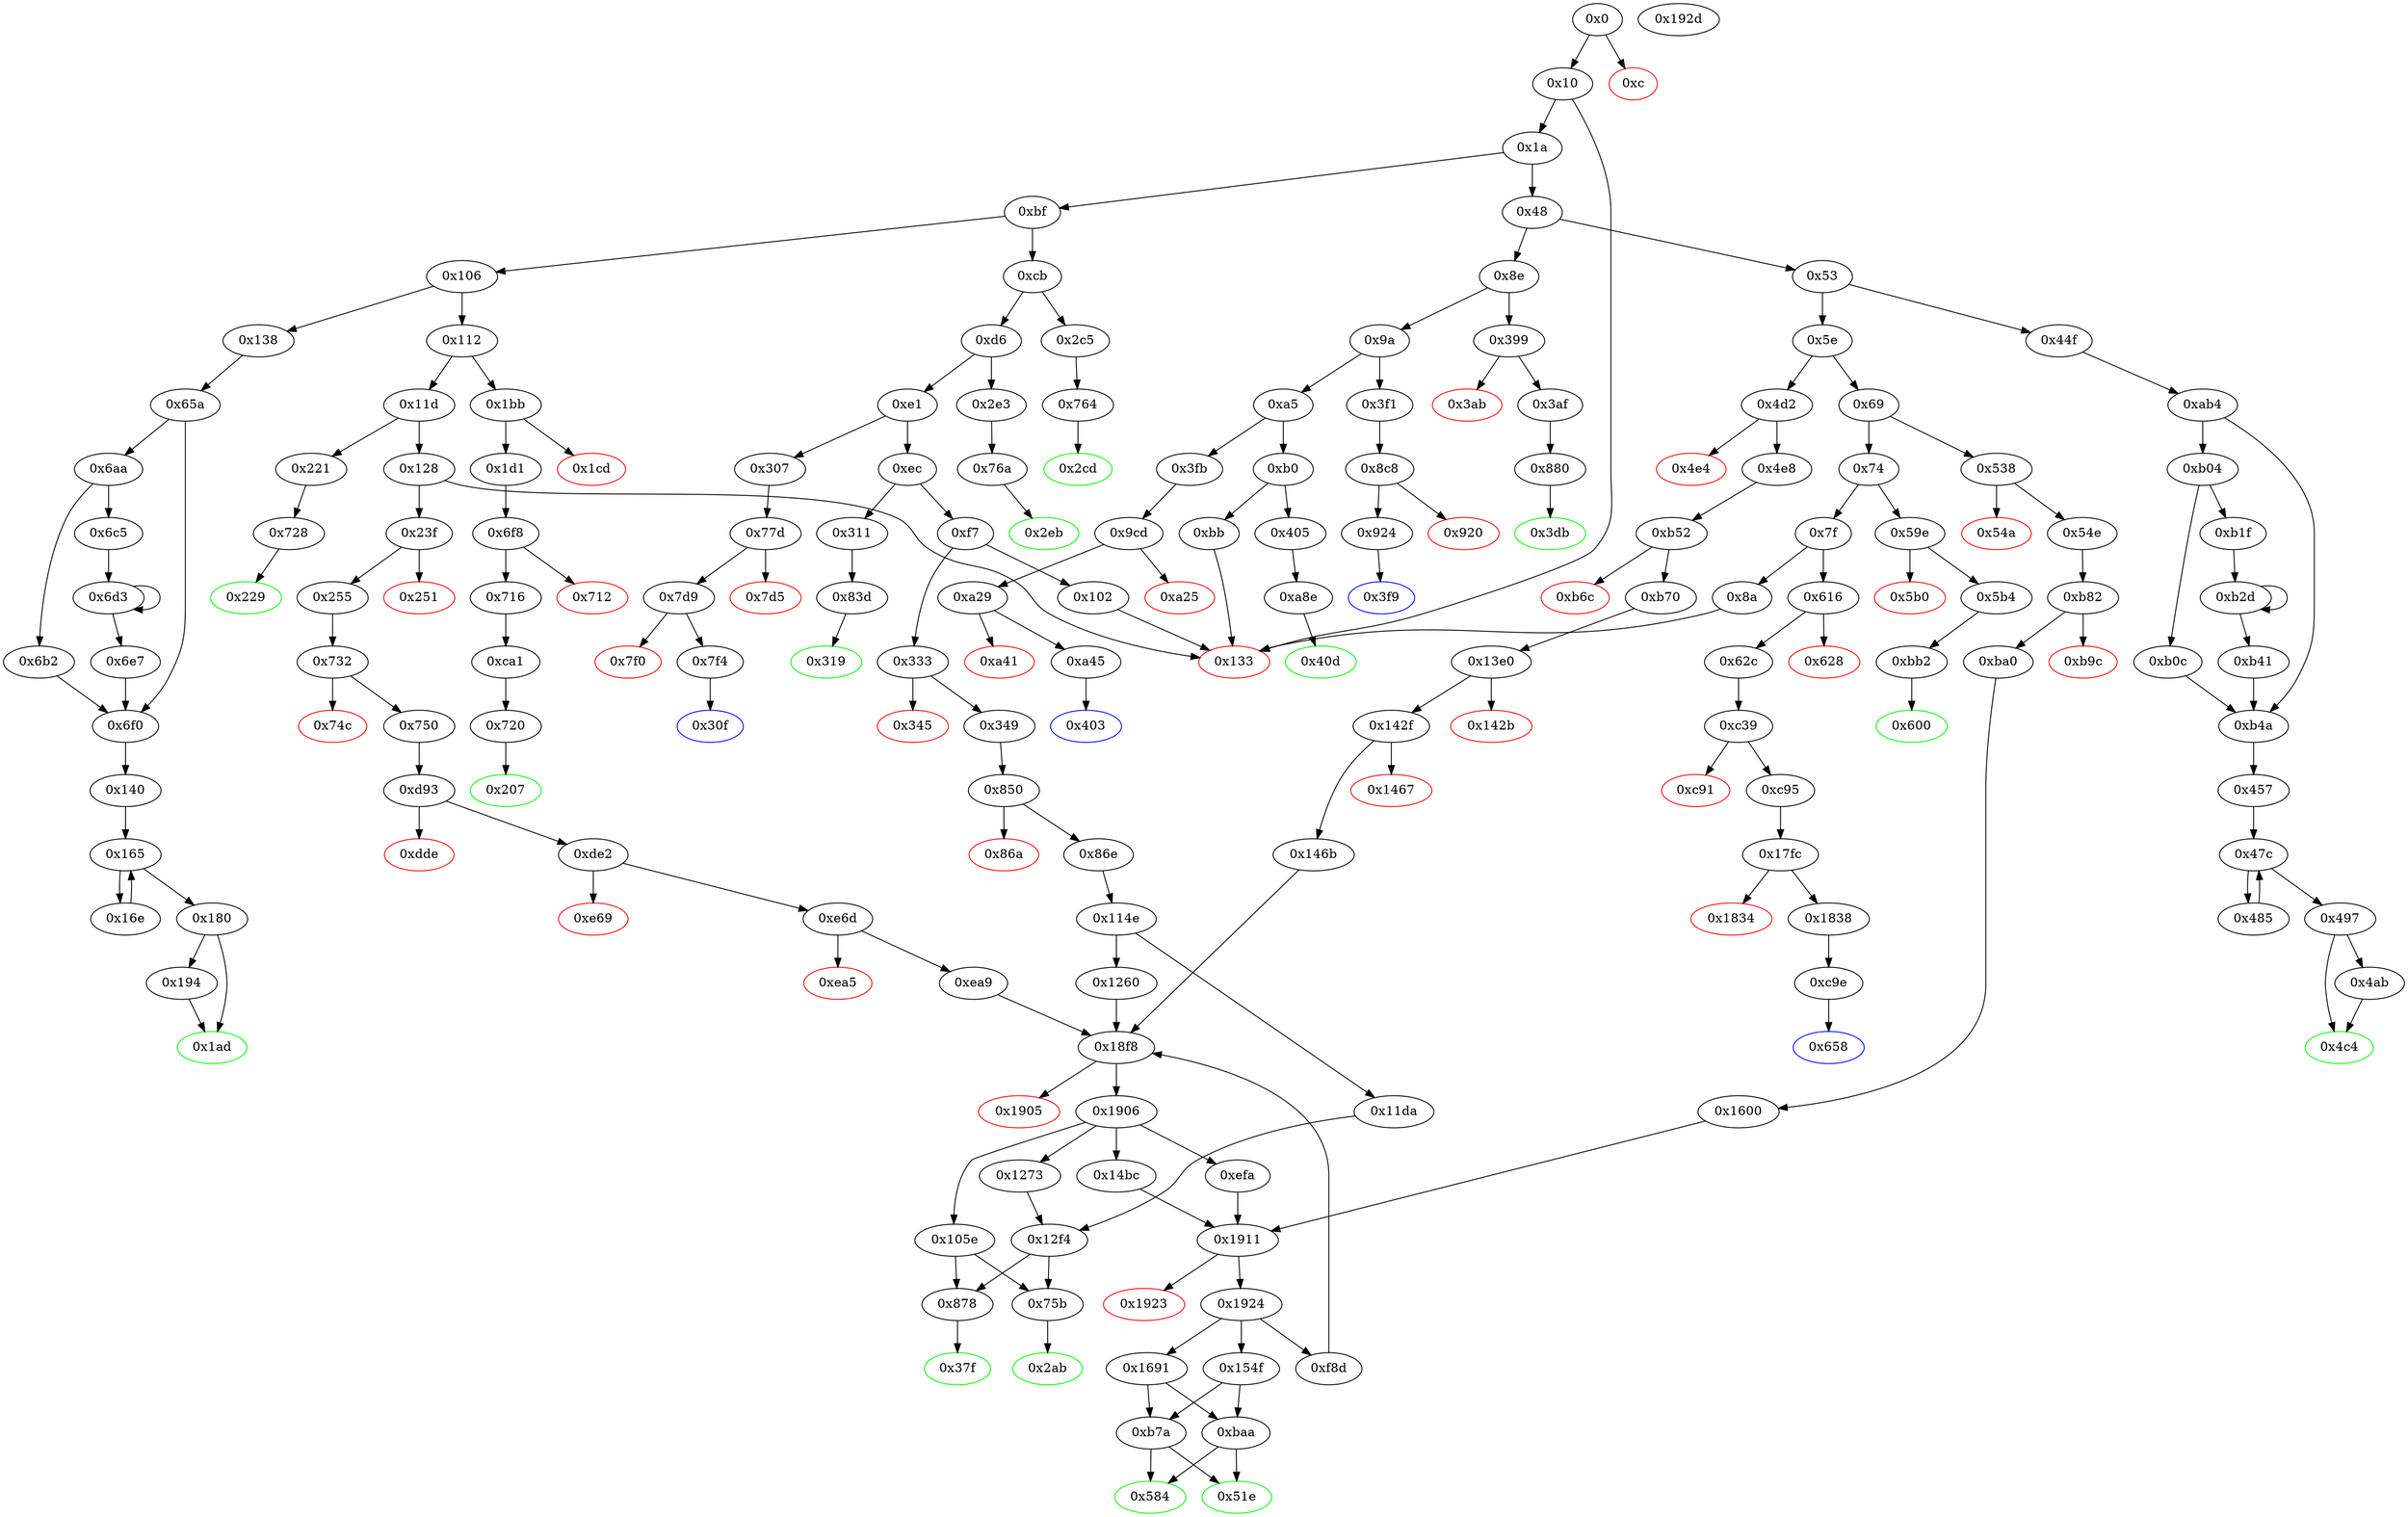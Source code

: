 digraph "" {
"0x5e" [fillcolor=white, id="0x5e", style=filled, tooltip="Block 0x5e\n[0x5e:0x68]\n---\nPredecessors: [0x53]\nSuccessors: [0x69, 0x4d2]\n---\n0x5e DUP1\n0x5f PUSH4 0xa9059cbb\n0x64 EQ\n0x65 PUSH2 0x4d2\n0x68 JUMPI\n---\n0x5f: V23 = 0xa9059cbb\n0x64: V24 = EQ 0xa9059cbb V13\n0x65: V25 = 0x4d2\n0x68: JUMPI 0x4d2 V24\n---\nEntry stack: [V13]\nStack pops: 1\nStack additions: [S0]\nExit stack: [V13]\n\nDef sites:\nV13: {0x1a.0x3c}\n"];
"0x16e" [fillcolor=white, id="0x16e", style=filled, tooltip="Block 0x16e\n[0x16e:0x17f]\n---\nPredecessors: [0x165]\nSuccessors: [0x165]\n---\n0x16e DUP1\n0x16f DUP3\n0x170 ADD\n0x171 MLOAD\n0x172 DUP2\n0x173 DUP5\n0x174 ADD\n0x175 MSTORE\n0x176 PUSH1 0x20\n0x178 DUP2\n0x179 ADD\n0x17a SWAP1\n0x17b POP\n0x17c PUSH2 0x165\n0x17f JUMP\n---\n0x170: V98 = ADD V93 S0\n0x171: V99 = M[V98]\n0x174: V100 = ADD V90 S0\n0x175: M[V100] = V99\n0x176: V101 = 0x20\n0x179: V102 = ADD S0 0x20\n0x17c: V103 = 0x165\n0x17f: JUMP 0x165\n---\nEntry stack: [V13, 0x140, V472, V84, V84, V90, V93, V91, V91, V90, V93, S0]\nStack pops: 3\nStack additions: [S2, S1, V102]\nExit stack: [V13, 0x140, V472, V84, V84, V90, V93, V91, V91, V90, V93, V102]\n\nDef sites:\nV13: {0x1a.0x3c}\n0x140: {0x138.0x139}\nV472: {0x65a.0x67f}\nV84: {0x140.0x143}\nV84: {0x140.0x143}\nV90: {0x140.0x156}\nV93: {0x140.0x15e}\nV91: {0x140.0x15a}\nV91: {0x140.0x15a}\nV90: {0x140.0x156}\nV93: {0x140.0x15e}\nS0: {0x140.0x163, 0x16e.0x179}\n"];
"0x7f4" [fillcolor=white, id="0x7f4", style=filled, tooltip="Block 0x7f4\n[0x7f4:0x83c]\n---\nPredecessors: [0x7d9]\nSuccessors: [0x30f]\n---\n0x7f4 JUMPDEST\n0x7f5 PUSH1 0x0\n0x7f7 PUSH1 0x3\n0x7f9 PUSH1 0x14\n0x7fb PUSH2 0x100\n0x7fe EXP\n0x7ff DUP2\n0x800 SLOAD\n0x801 DUP2\n0x802 PUSH1 0xff\n0x804 MUL\n0x805 NOT\n0x806 AND\n0x807 SWAP1\n0x808 DUP4\n0x809 ISZERO\n0x80a ISZERO\n0x80b MUL\n0x80c OR\n0x80d SWAP1\n0x80e SSTORE\n0x80f POP\n0x810 PUSH32 0x7805862f689e2f13df9f062ff482ad3ad112aca9e0847911ed832e158c525b33\n0x831 PUSH1 0x40\n0x833 MLOAD\n0x834 PUSH1 0x40\n0x836 MLOAD\n0x837 DUP1\n0x838 SWAP2\n0x839 SUB\n0x83a SWAP1\n0x83b LOG1\n0x83c JUMP\n---\n0x7f4: JUMPDEST \n0x7f5: V591 = 0x0\n0x7f7: V592 = 0x3\n0x7f9: V593 = 0x14\n0x7fb: V594 = 0x100\n0x7fe: V595 = EXP 0x100 0x14\n0x800: V596 = S[0x3]\n0x802: V597 = 0xff\n0x804: V598 = MUL 0xff 0x10000000000000000000000000000000000000000\n0x805: V599 = NOT 0xff0000000000000000000000000000000000000000\n0x806: V600 = AND 0xffffffffffffffffffffff00ffffffffffffffffffffffffffffffffffffffff V596\n0x809: V601 = ISZERO 0x0\n0x80a: V602 = ISZERO 0x1\n0x80b: V603 = MUL 0x0 0x10000000000000000000000000000000000000000\n0x80c: V604 = OR 0x0 V600\n0x80e: S[0x3] = V604\n0x810: V605 = 0x7805862f689e2f13df9f062ff482ad3ad112aca9e0847911ed832e158c525b33\n0x831: V606 = 0x40\n0x833: V607 = M[0x40]\n0x834: V608 = 0x40\n0x836: V609 = M[0x40]\n0x839: V610 = SUB V607 V609\n0x83b: LOG V609 V610 0x7805862f689e2f13df9f062ff482ad3ad112aca9e0847911ed832e158c525b33\n0x83c: JUMP 0x30f\n---\nEntry stack: [V13, 0x30f]\nStack pops: 1\nStack additions: []\nExit stack: [V13]\n\nDef sites:\nV13: {0x1a.0x3c}\n0x30f: {0x307.0x308}\n"];
"0xea5" [color=red, fillcolor=white, id="0xea5", style=filled, tooltip="Block 0xea5\n[0xea5:0xea8]\n---\nPredecessors: [0xe6d]\nSuccessors: []\n---\n0xea5 PUSH1 0x0\n0xea7 DUP1\n0xea8 REVERT\n---\n0xea5: V995 = 0x0\n0xea8: REVERT 0x0 0x0\n---\nEntry stack: [V13, 0x2ab, V175, V180, V183, 0x0, 0x75b, V175, V180, V183, 0x0]\nStack pops: 0\nStack additions: []\nExit stack: [V13, 0x2ab, V175, V180, V183, 0x0, 0x75b, V175, V180, V183, 0x0]\n\nDef sites:\nV13: {0x1a.0x3c}\n0x2ab: {0x23f.0x240}\nV175: {0x255.0x271}\nV180: {0x255.0x291}\nV183: {0x255.0x29b}\n0x0: {0x732.0x733}\n0x75b: {0x750.0x751}\nV175: {0x255.0x271}\nV180: {0x255.0x291}\nV183: {0x255.0x29b}\n0x0: {0xd93.0xd94}\n"];
"0x7f" [fillcolor=white, id="0x7f", style=filled, tooltip="Block 0x7f\n[0x7f:0x89]\n---\nPredecessors: [0x74]\nSuccessors: [0x8a, 0x616]\n---\n0x7f DUP1\n0x80 PUSH4 0xf2fde38b\n0x85 EQ\n0x86 PUSH2 0x616\n0x89 JUMPI\n---\n0x80: V32 = 0xf2fde38b\n0x85: V33 = EQ 0xf2fde38b V13\n0x86: V34 = 0x616\n0x89: JUMPI 0x616 V33\n---\nEntry stack: [V13]\nStack pops: 1\nStack additions: [S0]\nExit stack: [V13]\n\nDef sites:\nV13: {0x1a.0x3c}\n"];
"0x1924" [fillcolor=white, id="0x1924", style=filled, tooltip="Block 0x1924\n[0x1924:0x192c]\n---\nPredecessors: [0x1911]\nSuccessors: [0xf8d, 0x154f, 0x1691]\n---\n0x1924 JUMPDEST\n0x1925 DUP1\n0x1926 SWAP1\n0x1927 POP\n0x1928 SWAP3\n0x1929 SWAP2\n0x192a POP\n0x192b POP\n0x192c JUMP\n---\n0x1924: JUMPDEST \n0x192c: JUMP {0xf8d, 0x154f, 0x1691}\n---\nEntry stack: [V13, S13, S12, S11, S10, S9, {0x0, 0x75b, 0x878}, S7, S6, S5, S4, {0xf8d, 0x154f, 0x1691}, S2, S1, V1483]\nStack pops: 4\nStack additions: [S0]\nExit stack: [V13, S13, S12, S11, S10, S9, {0x0, 0x75b, 0x878}, S7, S6, S5, S4, V1483]\n\nDef sites:\nV13: {0x1a.0x3c}\nS13: {0x1a.0x3c, 0x23f.0x240}\nS12: {0x333.0x334, 0x1a.0x3c, 0x255.0x271}\nS11: {0x349.0x365, 0x538.0x539, 0x4d2.0x4d3, 0x255.0x291}\nS10: {0x349.0x36f, 0x4e8.0x504, 0x255.0x29b, 0x54e.0x56a}\nS9: {0x4e8.0x50e, 0x850.0x851, 0x732.0x733, 0x54e.0x574}\n{0x0, 0x75b, 0x878}: {0x750.0x751, 0xb82.0xb83, 0xb52.0xb53, 0x86e.0x86f}\nS7: {0x349.0x365, 0xb70.0xb71, 0x255.0x271, 0xba0.0xba1}\nS6: {0x349.0x36f, 0x4e8.0x504, 0x255.0x291, 0x54e.0x56a}\nS5: {0x54e.0x574, 0x4e8.0x50e, 0x255.0x29b, 0x114e.0x114f}\nS4: {0x13e0.0x13e1, 0xd93.0xd94, 0x1600.0x1601, 0x114e.0x11ce}\n{0xf8d, 0x154f, 0x1691}: {0x1600.0x1603, 0xefa.0xf3d, 0x14bc.0x14ff}\nS2: {0x1600.0x1683, 0xefa.0xf7f, 0x14bc.0x1541}\nS1: {0x54e.0x574, 0x4e8.0x50e, 0x255.0x29b, 0x114e.0x114f}\nV1483: {0x1911.0x1916}\n"];
"0x1cd" [color=red, fillcolor=white, id="0x1cd", style=filled, tooltip="Block 0x1cd\n[0x1cd:0x1d0]\n---\nPredecessors: [0x1bb]\nSuccessors: []\n---\n0x1cd PUSH1 0x0\n0x1cf DUP1\n0x1d0 REVERT\n---\n0x1cd: V132 = 0x0\n0x1d0: REVERT 0x0 0x0\n---\nEntry stack: [V13, 0x207, 0x4, V127]\nStack pops: 0\nStack additions: []\nExit stack: [V13, 0x207, 0x4, V127]\n\nDef sites:\nV13: {0x1a.0x3c}\n0x207: {0x1bb.0x1bc}\n0x4: {0x1bb.0x1bf}\nV127: {0x1bb.0x1c3}\n"];
"0x11d" [fillcolor=white, id="0x11d", style=filled, tooltip="Block 0x11d\n[0x11d:0x127]\n---\nPredecessors: [0x112]\nSuccessors: [0x128, 0x221]\n---\n0x11d DUP1\n0x11e PUSH4 0x18160ddd\n0x123 EQ\n0x124 PUSH2 0x221\n0x127 JUMPI\n---\n0x11e: V74 = 0x18160ddd\n0x123: V75 = EQ 0x18160ddd V13\n0x124: V76 = 0x221\n0x127: JUMPI 0x221 V75\n---\nEntry stack: [V13]\nStack pops: 1\nStack additions: [S0]\nExit stack: [V13]\n\nDef sites:\nV13: {0x1a.0x3c}\n"];
"0x146b" [fillcolor=white, id="0x146b", style=filled, tooltip="Block 0x146b\n[0x146b:0x14bb]\n---\nPredecessors: [0x142f]\nSuccessors: [0x18f8]\n---\n0x146b JUMPDEST\n0x146c PUSH2 0x14bc\n0x146f DUP3\n0x1470 PUSH1 0x0\n0x1472 DUP1\n0x1473 CALLER\n0x1474 PUSH20 0xffffffffffffffffffffffffffffffffffffffff\n0x1489 AND\n0x148a PUSH20 0xffffffffffffffffffffffffffffffffffffffff\n0x149f AND\n0x14a0 DUP2\n0x14a1 MSTORE\n0x14a2 PUSH1 0x20\n0x14a4 ADD\n0x14a5 SWAP1\n0x14a6 DUP2\n0x14a7 MSTORE\n0x14a8 PUSH1 0x20\n0x14aa ADD\n0x14ab PUSH1 0x0\n0x14ad SHA3\n0x14ae SLOAD\n0x14af PUSH2 0x18f8\n0x14b2 SWAP1\n0x14b3 SWAP2\n0x14b4 SWAP1\n0x14b5 PUSH4 0xffffffff\n0x14ba AND\n0x14bb JUMP\n---\n0x146b: JUMPDEST \n0x146c: V1270 = 0x14bc\n0x1470: V1271 = 0x0\n0x1473: V1272 = CALLER\n0x1474: V1273 = 0xffffffffffffffffffffffffffffffffffffffff\n0x1489: V1274 = AND 0xffffffffffffffffffffffffffffffffffffffff V1272\n0x148a: V1275 = 0xffffffffffffffffffffffffffffffffffffffff\n0x149f: V1276 = AND 0xffffffffffffffffffffffffffffffffffffffff V1274\n0x14a1: M[0x0] = V1276\n0x14a2: V1277 = 0x20\n0x14a4: V1278 = ADD 0x20 0x0\n0x14a7: M[0x20] = 0x0\n0x14a8: V1279 = 0x20\n0x14aa: V1280 = ADD 0x20 0x20\n0x14ab: V1281 = 0x0\n0x14ad: V1282 = SHA3 0x0 0x40\n0x14ae: V1283 = S[V1282]\n0x14af: V1284 = 0x18f8\n0x14b5: V1285 = 0xffffffff\n0x14ba: V1286 = AND 0xffffffff 0x18f8\n0x14bb: JUMP 0x18f8\n---\nEntry stack: [V13, 0x51e, V360, V363, 0x0, 0xb7a, V360, V363, 0x0]\nStack pops: 2\nStack additions: [S1, S0, 0x14bc, V1283, S1]\nExit stack: [V13, 0x51e, V360, V363, 0x0, 0xb7a, V360, V363, 0x0, 0x14bc, V1283, V363]\n\nDef sites:\nV13: {0x1a.0x3c}\n0x51e: {0x4d2.0x4d3}\nV360: {0x4e8.0x504}\nV363: {0x4e8.0x50e}\n0x0: {0xb52.0xb53}\n0xb7a: {0xb70.0xb71}\nV360: {0x4e8.0x504}\nV363: {0x4e8.0x50e}\n0x0: {0x13e0.0x13e1}\n"];
"0x6aa" [fillcolor=white, id="0x6aa", style=filled, tooltip="Block 0x6aa\n[0x6aa:0x6b1]\n---\nPredecessors: [0x65a]\nSuccessors: [0x6b2, 0x6c5]\n---\n0x6aa DUP1\n0x6ab PUSH1 0x1f\n0x6ad LT\n0x6ae PUSH2 0x6c5\n0x6b1 JUMPI\n---\n0x6ab: V490 = 0x1f\n0x6ad: V491 = LT 0x1f V487\n0x6ae: V492 = 0x6c5\n0x6b1: JUMPI 0x6c5 V491\n---\nEntry stack: [V13, 0x140, V472, 0x4, V463, V476, 0x4, V487]\nStack pops: 1\nStack additions: [S0]\nExit stack: [V13, 0x140, V472, 0x4, V463, V476, 0x4, V487]\n\nDef sites:\nV13: {0x1a.0x3c}\n0x140: {0x138.0x139}\nV472: {0x65a.0x67f}\n0x4: {0x65a.0x65b}\nV463: {0x65a.0x66f}\nV476: {0x65a.0x68f}\n0x4: {0x65a.0x65b}\nV487: {0x65a.0x6a3}\n"];
"0x924" [fillcolor=white, id="0x924", style=filled, tooltip="Block 0x924\n[0x924:0x9cc]\n---\nPredecessors: [0x8c8]\nSuccessors: [0x3f9]\n---\n0x924 JUMPDEST\n0x925 PUSH1 0x3\n0x927 PUSH1 0x0\n0x929 SWAP1\n0x92a SLOAD\n0x92b SWAP1\n0x92c PUSH2 0x100\n0x92f EXP\n0x930 SWAP1\n0x931 DIV\n0x932 PUSH20 0xffffffffffffffffffffffffffffffffffffffff\n0x947 AND\n0x948 PUSH20 0xffffffffffffffffffffffffffffffffffffffff\n0x95d AND\n0x95e PUSH32 0xf8df31144d9c2f0f6b59d69b8b98abd5459d07f2742c4df920b25aae33c64820\n0x97f PUSH1 0x40\n0x981 MLOAD\n0x982 PUSH1 0x40\n0x984 MLOAD\n0x985 DUP1\n0x986 SWAP2\n0x987 SUB\n0x988 SWAP1\n0x989 LOG2\n0x98a PUSH1 0x0\n0x98c PUSH1 0x3\n0x98e PUSH1 0x0\n0x990 PUSH2 0x100\n0x993 EXP\n0x994 DUP2\n0x995 SLOAD\n0x996 DUP2\n0x997 PUSH20 0xffffffffffffffffffffffffffffffffffffffff\n0x9ac MUL\n0x9ad NOT\n0x9ae AND\n0x9af SWAP1\n0x9b0 DUP4\n0x9b1 PUSH20 0xffffffffffffffffffffffffffffffffffffffff\n0x9c6 AND\n0x9c7 MUL\n0x9c8 OR\n0x9c9 SWAP1\n0x9ca SSTORE\n0x9cb POP\n0x9cc JUMP\n---\n0x924: JUMPDEST \n0x925: V666 = 0x3\n0x927: V667 = 0x0\n0x92a: V668 = S[0x3]\n0x92c: V669 = 0x100\n0x92f: V670 = EXP 0x100 0x0\n0x931: V671 = DIV V668 0x1\n0x932: V672 = 0xffffffffffffffffffffffffffffffffffffffff\n0x947: V673 = AND 0xffffffffffffffffffffffffffffffffffffffff V671\n0x948: V674 = 0xffffffffffffffffffffffffffffffffffffffff\n0x95d: V675 = AND 0xffffffffffffffffffffffffffffffffffffffff V673\n0x95e: V676 = 0xf8df31144d9c2f0f6b59d69b8b98abd5459d07f2742c4df920b25aae33c64820\n0x97f: V677 = 0x40\n0x981: V678 = M[0x40]\n0x982: V679 = 0x40\n0x984: V680 = M[0x40]\n0x987: V681 = SUB V678 V680\n0x989: LOG V680 V681 0xf8df31144d9c2f0f6b59d69b8b98abd5459d07f2742c4df920b25aae33c64820 V675\n0x98a: V682 = 0x0\n0x98c: V683 = 0x3\n0x98e: V684 = 0x0\n0x990: V685 = 0x100\n0x993: V686 = EXP 0x100 0x0\n0x995: V687 = S[0x3]\n0x997: V688 = 0xffffffffffffffffffffffffffffffffffffffff\n0x9ac: V689 = MUL 0xffffffffffffffffffffffffffffffffffffffff 0x1\n0x9ad: V690 = NOT 0xffffffffffffffffffffffffffffffffffffffff\n0x9ae: V691 = AND 0xffffffffffffffffffffffff0000000000000000000000000000000000000000 V687\n0x9b1: V692 = 0xffffffffffffffffffffffffffffffffffffffff\n0x9c6: V693 = AND 0xffffffffffffffffffffffffffffffffffffffff 0x0\n0x9c7: V694 = MUL 0x0 0x1\n0x9c8: V695 = OR 0x0 V691\n0x9ca: S[0x3] = V695\n0x9cc: JUMP 0x3f9\n---\nEntry stack: [V13, 0x3f9]\nStack pops: 1\nStack additions: []\nExit stack: [V13]\n\nDef sites:\nV13: {0x1a.0x3c}\n0x3f9: {0x3f1.0x3f2}\n"];
"0xf7" [fillcolor=white, id="0xf7", style=filled, tooltip="Block 0xf7\n[0xf7:0x101]\n---\nPredecessors: [0xec]\nSuccessors: [0x102, 0x333]\n---\n0xf7 DUP1\n0xf8 PUSH4 0x66188463\n0xfd EQ\n0xfe PUSH2 0x333\n0x101 JUMPI\n---\n0xf8: V64 = 0x66188463\n0xfd: V65 = EQ 0x66188463 V13\n0xfe: V66 = 0x333\n0x101: JUMPI 0x333 V65\n---\nEntry stack: [V13]\nStack pops: 1\nStack additions: [S0]\nExit stack: [V13]\n\nDef sites:\nV13: {0x1a.0x3c}\n"];
"0x62c" [fillcolor=white, id="0x62c", style=filled, tooltip="Block 0x62c\n[0x62c:0x657]\n---\nPredecessors: [0x616]\nSuccessors: [0xc39]\n---\n0x62c JUMPDEST\n0x62d DUP2\n0x62e ADD\n0x62f SWAP1\n0x630 DUP1\n0x631 DUP1\n0x632 CALLDATALOAD\n0x633 PUSH20 0xffffffffffffffffffffffffffffffffffffffff\n0x648 AND\n0x649 SWAP1\n0x64a PUSH1 0x20\n0x64c ADD\n0x64d SWAP1\n0x64e SWAP3\n0x64f SWAP2\n0x650 SWAP1\n0x651 POP\n0x652 POP\n0x653 POP\n0x654 PUSH2 0xc39\n0x657 JUMP\n---\n0x62c: JUMPDEST \n0x62e: V445 = ADD 0x4 V439\n0x632: V446 = CALLDATALOAD 0x4\n0x633: V447 = 0xffffffffffffffffffffffffffffffffffffffff\n0x648: V448 = AND 0xffffffffffffffffffffffffffffffffffffffff V446\n0x64a: V449 = 0x20\n0x64c: V450 = ADD 0x20 0x4\n0x654: V451 = 0xc39\n0x657: JUMP 0xc39\n---\nEntry stack: [V13, 0x658, 0x4, V439]\nStack pops: 2\nStack additions: [V448]\nExit stack: [V13, 0x658, V448]\n\nDef sites:\nV13: {0x1a.0x3c}\n0x658: {0x616.0x617}\n0x4: {0x616.0x61a}\nV439: {0x616.0x61e}\n"];
"0xefa" [fillcolor=white, id="0xefa", style=filled, tooltip="Block 0xefa\n[0xefa:0xf8c]\n---\nPredecessors: [0x1906]\nSuccessors: [0x1911]\n---\n0xefa JUMPDEST\n0xefb PUSH1 0x0\n0xefd DUP1\n0xefe DUP7\n0xeff PUSH20 0xffffffffffffffffffffffffffffffffffffffff\n0xf14 AND\n0xf15 PUSH20 0xffffffffffffffffffffffffffffffffffffffff\n0xf2a AND\n0xf2b DUP2\n0xf2c MSTORE\n0xf2d PUSH1 0x20\n0xf2f ADD\n0xf30 SWAP1\n0xf31 DUP2\n0xf32 MSTORE\n0xf33 PUSH1 0x20\n0xf35 ADD\n0xf36 PUSH1 0x0\n0xf38 SHA3\n0xf39 DUP2\n0xf3a SWAP1\n0xf3b SSTORE\n0xf3c POP\n0xf3d PUSH2 0xf8d\n0xf40 DUP3\n0xf41 PUSH1 0x0\n0xf43 DUP1\n0xf44 DUP7\n0xf45 PUSH20 0xffffffffffffffffffffffffffffffffffffffff\n0xf5a AND\n0xf5b PUSH20 0xffffffffffffffffffffffffffffffffffffffff\n0xf70 AND\n0xf71 DUP2\n0xf72 MSTORE\n0xf73 PUSH1 0x20\n0xf75 ADD\n0xf76 SWAP1\n0xf77 DUP2\n0xf78 MSTORE\n0xf79 PUSH1 0x20\n0xf7b ADD\n0xf7c PUSH1 0x0\n0xf7e SHA3\n0xf7f SLOAD\n0xf80 PUSH2 0x1911\n0xf83 SWAP1\n0xf84 SWAP2\n0xf85 SWAP1\n0xf86 PUSH4 0xffffffff\n0xf8b AND\n0xf8c JUMP\n---\n0xefa: JUMPDEST \n0xefb: V1012 = 0x0\n0xeff: V1013 = 0xffffffffffffffffffffffffffffffffffffffff\n0xf14: V1014 = AND 0xffffffffffffffffffffffffffffffffffffffff S4\n0xf15: V1015 = 0xffffffffffffffffffffffffffffffffffffffff\n0xf2a: V1016 = AND 0xffffffffffffffffffffffffffffffffffffffff V1014\n0xf2c: M[0x0] = V1016\n0xf2d: V1017 = 0x20\n0xf2f: V1018 = ADD 0x20 0x0\n0xf32: M[0x20] = 0x0\n0xf33: V1019 = 0x20\n0xf35: V1020 = ADD 0x20 0x20\n0xf36: V1021 = 0x0\n0xf38: V1022 = SHA3 0x0 0x40\n0xf3b: S[V1022] = V1481\n0xf3d: V1023 = 0xf8d\n0xf41: V1024 = 0x0\n0xf45: V1025 = 0xffffffffffffffffffffffffffffffffffffffff\n0xf5a: V1026 = AND 0xffffffffffffffffffffffffffffffffffffffff S3\n0xf5b: V1027 = 0xffffffffffffffffffffffffffffffffffffffff\n0xf70: V1028 = AND 0xffffffffffffffffffffffffffffffffffffffff V1026\n0xf72: M[0x0] = V1028\n0xf73: V1029 = 0x20\n0xf75: V1030 = ADD 0x20 0x0\n0xf78: M[0x20] = 0x0\n0xf79: V1031 = 0x20\n0xf7b: V1032 = ADD 0x20 0x20\n0xf7c: V1033 = 0x0\n0xf7e: V1034 = SHA3 0x0 0x40\n0xf7f: V1035 = S[V1034]\n0xf80: V1036 = 0x1911\n0xf86: V1037 = 0xffffffff\n0xf8b: V1038 = AND 0xffffffff 0x1911\n0xf8c: JUMP 0x1911\n---\nEntry stack: [V13, S10, S9, S8, S7, S6, {0x0, 0x75b, 0x878}, S4, S3, S2, S1, V1481]\nStack pops: 5\nStack additions: [S4, S3, S2, S1, 0xf8d, V1035, S2]\nExit stack: [V13, S10, S9, S8, S7, S6, {0x0, 0x75b, 0x878}, S4, S3, S2, S1, 0xf8d, V1035, S2]\n\nDef sites:\nV13: {0x1a.0x3c}\nS10: {0x1a.0x3c, 0x23f.0x240}\nS9: {0x333.0x334, 0x1a.0x3c, 0x255.0x271}\nS8: {0x349.0x365, 0x4d2.0x4d3, 0x255.0x291}\nS7: {0x349.0x36f, 0x4e8.0x504, 0x255.0x29b}\nS6: {0x850.0x851, 0x732.0x733, 0x4e8.0x50e}\n{0x0, 0x75b, 0x878}: {0x750.0x751, 0xb52.0xb53, 0x86e.0x86f}\nS4: {0x349.0x365, 0xb70.0xb71, 0x255.0x271}\nS3: {0x349.0x36f, 0x4e8.0x504, 0x255.0x291}\nS2: {0x4e8.0x50e, 0x255.0x29b, 0x114e.0x114f}\nS1: {0x13e0.0x13e1, 0xd93.0xd94, 0x114e.0x11ce}\nV1481: {0x1906.0x1909}\n"];
"0x349" [fillcolor=white, id="0x349", style=filled, tooltip="Block 0x349\n[0x349:0x37e]\n---\nPredecessors: [0x333]\nSuccessors: [0x850]\n---\n0x349 JUMPDEST\n0x34a DUP2\n0x34b ADD\n0x34c SWAP1\n0x34d DUP1\n0x34e DUP1\n0x34f CALLDATALOAD\n0x350 PUSH20 0xffffffffffffffffffffffffffffffffffffffff\n0x365 AND\n0x366 SWAP1\n0x367 PUSH1 0x20\n0x369 ADD\n0x36a SWAP1\n0x36b SWAP3\n0x36c SWAP2\n0x36d SWAP1\n0x36e DUP1\n0x36f CALLDATALOAD\n0x370 SWAP1\n0x371 PUSH1 0x20\n0x373 ADD\n0x374 SWAP1\n0x375 SWAP3\n0x376 SWAP2\n0x377 SWAP1\n0x378 POP\n0x379 POP\n0x37a POP\n0x37b PUSH2 0x850\n0x37e JUMP\n---\n0x349: JUMPDEST \n0x34b: V244 = ADD 0x4 V238\n0x34f: V245 = CALLDATALOAD 0x4\n0x350: V246 = 0xffffffffffffffffffffffffffffffffffffffff\n0x365: V247 = AND 0xffffffffffffffffffffffffffffffffffffffff V245\n0x367: V248 = 0x20\n0x369: V249 = ADD 0x20 0x4\n0x36f: V250 = CALLDATALOAD 0x24\n0x371: V251 = 0x20\n0x373: V252 = ADD 0x20 0x24\n0x37b: V253 = 0x850\n0x37e: JUMP 0x850\n---\nEntry stack: [V13, 0x37f, 0x4, V238]\nStack pops: 2\nStack additions: [V247, V250]\nExit stack: [V13, 0x37f, V247, V250]\n\nDef sites:\nV13: {0x1a.0x3c}\n0x37f: {0x333.0x334}\n0x4: {0x333.0x337}\nV238: {0x333.0x33b}\n"];
"0xb1f" [fillcolor=white, id="0xb1f", style=filled, tooltip="Block 0xb1f\n[0xb1f:0xb2c]\n---\nPredecessors: [0xb04]\nSuccessors: [0xb2d]\n---\n0xb1f JUMPDEST\n0xb20 DUP3\n0xb21 ADD\n0xb22 SWAP2\n0xb23 SWAP1\n0xb24 PUSH1 0x0\n0xb26 MSTORE\n0xb27 PUSH1 0x20\n0xb29 PUSH1 0x0\n0xb2b SHA3\n0xb2c SWAP1\n---\n0xb1f: JUMPDEST \n0xb21: V803 = ADD V779 V790\n0xb24: V804 = 0x0\n0xb26: M[0x0] = 0x5\n0xb27: V805 = 0x20\n0xb29: V806 = 0x0\n0xb2b: V807 = SHA3 0x0 0x20\n---\nEntry stack: [V13, 0x457, V775, 0x5, V766, V779, 0x5, V790]\nStack pops: 3\nStack additions: [V803, V807, S2]\nExit stack: [V13, 0x457, V775, 0x5, V766, V803, V807, V779]\n\nDef sites:\nV13: {0x1a.0x3c}\n0x457: {0x44f.0x450}\nV775: {0xab4.0xad9}\n0x5: {0xab4.0xab5}\nV766: {0xab4.0xac9}\nV779: {0xab4.0xae9}\n0x5: {0xab4.0xab5}\nV790: {0xab4.0xafd}\n"];
"0x616" [fillcolor=white, id="0x616", style=filled, tooltip="Block 0x616\n[0x616:0x627]\n---\nPredecessors: [0x7f]\nSuccessors: [0x628, 0x62c]\n---\n0x616 JUMPDEST\n0x617 PUSH2 0x658\n0x61a PUSH1 0x4\n0x61c DUP1\n0x61d CALLDATASIZE\n0x61e SUB\n0x61f PUSH1 0x20\n0x621 DUP2\n0x622 LT\n0x623 ISZERO\n0x624 PUSH2 0x62c\n0x627 JUMPI\n---\n0x616: JUMPDEST \n0x617: V436 = 0x658\n0x61a: V437 = 0x4\n0x61d: V438 = CALLDATASIZE\n0x61e: V439 = SUB V438 0x4\n0x61f: V440 = 0x20\n0x622: V441 = LT V439 0x20\n0x623: V442 = ISZERO V441\n0x624: V443 = 0x62c\n0x627: JUMPI 0x62c V442\n---\nEntry stack: [V13]\nStack pops: 0\nStack additions: [0x658, 0x4, V439]\nExit stack: [V13, 0x658, 0x4, V439]\n\nDef sites:\nV13: {0x1a.0x3c}\n"];
"0x10" [fillcolor=white, id="0x10", style=filled, tooltip="Block 0x10\n[0x10:0x19]\n---\nPredecessors: [0x0]\nSuccessors: [0x1a, 0x133]\n---\n0x10 JUMPDEST\n0x11 POP\n0x12 PUSH1 0x4\n0x14 CALLDATASIZE\n0x15 LT\n0x16 PUSH2 0x133\n0x19 JUMPI\n---\n0x10: JUMPDEST \n0x12: V6 = 0x4\n0x14: V7 = CALLDATASIZE\n0x15: V8 = LT V7 0x4\n0x16: V9 = 0x133\n0x19: JUMPI 0x133 V8\n---\nEntry stack: [V2]\nStack pops: 1\nStack additions: []\nExit stack: []\n\nDef sites:\nV2: {0x0.0x5}\n"];
"0x54e" [fillcolor=white, id="0x54e", style=filled, tooltip="Block 0x54e\n[0x54e:0x583]\n---\nPredecessors: [0x538]\nSuccessors: [0xb82]\n---\n0x54e JUMPDEST\n0x54f DUP2\n0x550 ADD\n0x551 SWAP1\n0x552 DUP1\n0x553 DUP1\n0x554 CALLDATALOAD\n0x555 PUSH20 0xffffffffffffffffffffffffffffffffffffffff\n0x56a AND\n0x56b SWAP1\n0x56c PUSH1 0x20\n0x56e ADD\n0x56f SWAP1\n0x570 SWAP3\n0x571 SWAP2\n0x572 SWAP1\n0x573 DUP1\n0x574 CALLDATALOAD\n0x575 SWAP1\n0x576 PUSH1 0x20\n0x578 ADD\n0x579 SWAP1\n0x57a SWAP3\n0x57b SWAP2\n0x57c SWAP1\n0x57d POP\n0x57e POP\n0x57f POP\n0x580 PUSH2 0xb82\n0x583 JUMP\n---\n0x54e: JUMPDEST \n0x550: V387 = ADD 0x4 V381\n0x554: V388 = CALLDATALOAD 0x4\n0x555: V389 = 0xffffffffffffffffffffffffffffffffffffffff\n0x56a: V390 = AND 0xffffffffffffffffffffffffffffffffffffffff V388\n0x56c: V391 = 0x20\n0x56e: V392 = ADD 0x20 0x4\n0x574: V393 = CALLDATALOAD 0x24\n0x576: V394 = 0x20\n0x578: V395 = ADD 0x20 0x24\n0x580: V396 = 0xb82\n0x583: JUMP 0xb82\n---\nEntry stack: [V13, 0x584, 0x4, V381]\nStack pops: 2\nStack additions: [V390, V393]\nExit stack: [V13, 0x584, V390, V393]\n\nDef sites:\nV13: {0x1a.0x3c}\n0x584: {0x538.0x539}\n0x4: {0x538.0x53c}\nV381: {0x538.0x540}\n"];
"0xbb2" [fillcolor=white, id="0xbb2", style=filled, tooltip="Block 0xbb2\n[0xbb2:0xc38]\n---\nPredecessors: [0x5b4]\nSuccessors: [0x600]\n---\n0xbb2 JUMPDEST\n0xbb3 PUSH1 0x0\n0xbb5 PUSH1 0x2\n0xbb7 PUSH1 0x0\n0xbb9 DUP5\n0xbba PUSH20 0xffffffffffffffffffffffffffffffffffffffff\n0xbcf AND\n0xbd0 PUSH20 0xffffffffffffffffffffffffffffffffffffffff\n0xbe5 AND\n0xbe6 DUP2\n0xbe7 MSTORE\n0xbe8 PUSH1 0x20\n0xbea ADD\n0xbeb SWAP1\n0xbec DUP2\n0xbed MSTORE\n0xbee PUSH1 0x20\n0xbf0 ADD\n0xbf1 PUSH1 0x0\n0xbf3 SHA3\n0xbf4 PUSH1 0x0\n0xbf6 DUP4\n0xbf7 PUSH20 0xffffffffffffffffffffffffffffffffffffffff\n0xc0c AND\n0xc0d PUSH20 0xffffffffffffffffffffffffffffffffffffffff\n0xc22 AND\n0xc23 DUP2\n0xc24 MSTORE\n0xc25 PUSH1 0x20\n0xc27 ADD\n0xc28 SWAP1\n0xc29 DUP2\n0xc2a MSTORE\n0xc2b PUSH1 0x20\n0xc2d ADD\n0xc2e PUSH1 0x0\n0xc30 SHA3\n0xc31 SLOAD\n0xc32 SWAP1\n0xc33 POP\n0xc34 SWAP3\n0xc35 SWAP2\n0xc36 POP\n0xc37 POP\n0xc38 JUMP\n---\n0xbb2: JUMPDEST \n0xbb3: V851 = 0x0\n0xbb5: V852 = 0x2\n0xbb7: V853 = 0x0\n0xbba: V854 = 0xffffffffffffffffffffffffffffffffffffffff\n0xbcf: V855 = AND 0xffffffffffffffffffffffffffffffffffffffff V420\n0xbd0: V856 = 0xffffffffffffffffffffffffffffffffffffffff\n0xbe5: V857 = AND 0xffffffffffffffffffffffffffffffffffffffff V855\n0xbe7: M[0x0] = V857\n0xbe8: V858 = 0x20\n0xbea: V859 = ADD 0x20 0x0\n0xbed: M[0x20] = 0x2\n0xbee: V860 = 0x20\n0xbf0: V861 = ADD 0x20 0x20\n0xbf1: V862 = 0x0\n0xbf3: V863 = SHA3 0x0 0x40\n0xbf4: V864 = 0x0\n0xbf7: V865 = 0xffffffffffffffffffffffffffffffffffffffff\n0xc0c: V866 = AND 0xffffffffffffffffffffffffffffffffffffffff V425\n0xc0d: V867 = 0xffffffffffffffffffffffffffffffffffffffff\n0xc22: V868 = AND 0xffffffffffffffffffffffffffffffffffffffff V866\n0xc24: M[0x0] = V868\n0xc25: V869 = 0x20\n0xc27: V870 = ADD 0x20 0x0\n0xc2a: M[0x20] = V863\n0xc2b: V871 = 0x20\n0xc2d: V872 = ADD 0x20 0x20\n0xc2e: V873 = 0x0\n0xc30: V874 = SHA3 0x0 0x40\n0xc31: V875 = S[V874]\n0xc38: JUMP 0x600\n---\nEntry stack: [V13, 0x600, V420, V425]\nStack pops: 3\nStack additions: [V875]\nExit stack: [V13, V875]\n\nDef sites:\nV13: {0x1a.0x3c}\n0x600: {0x59e.0x59f}\nV420: {0x5b4.0x5d0}\nV425: {0x5b4.0x5f0}\n"];
"0xb6c" [color=red, fillcolor=white, id="0xb6c", style=filled, tooltip="Block 0xb6c\n[0xb6c:0xb6f]\n---\nPredecessors: [0xb52]\nSuccessors: []\n---\n0xb6c PUSH1 0x0\n0xb6e DUP1\n0xb6f REVERT\n---\n0xb6c: V832 = 0x0\n0xb6f: REVERT 0x0 0x0\n---\nEntry stack: [V13, 0x51e, V360, V363, 0x0]\nStack pops: 0\nStack additions: []\nExit stack: [V13, 0x51e, V360, V363, 0x0]\n\nDef sites:\nV13: {0x1a.0x3c}\n0x51e: {0x4d2.0x4d3}\nV360: {0x4e8.0x504}\nV363: {0x4e8.0x50e}\n0x0: {0xb52.0xb53}\n"];
"0x4d2" [fillcolor=white, id="0x4d2", style=filled, tooltip="Block 0x4d2\n[0x4d2:0x4e3]\n---\nPredecessors: [0x5e]\nSuccessors: [0x4e4, 0x4e8]\n---\n0x4d2 JUMPDEST\n0x4d3 PUSH2 0x51e\n0x4d6 PUSH1 0x4\n0x4d8 DUP1\n0x4d9 CALLDATASIZE\n0x4da SUB\n0x4db PUSH1 0x40\n0x4dd DUP2\n0x4de LT\n0x4df ISZERO\n0x4e0 PUSH2 0x4e8\n0x4e3 JUMPI\n---\n0x4d2: JUMPDEST \n0x4d3: V348 = 0x51e\n0x4d6: V349 = 0x4\n0x4d9: V350 = CALLDATASIZE\n0x4da: V351 = SUB V350 0x4\n0x4db: V352 = 0x40\n0x4de: V353 = LT V351 0x40\n0x4df: V354 = ISZERO V353\n0x4e0: V355 = 0x4e8\n0x4e3: JUMPI 0x4e8 V354\n---\nEntry stack: [V13]\nStack pops: 0\nStack additions: [0x51e, 0x4, V351]\nExit stack: [V13, 0x51e, 0x4, V351]\n\nDef sites:\nV13: {0x1a.0x3c}\n"];
"0x142b" [color=red, fillcolor=white, id="0x142b", style=filled, tooltip="Block 0x142b\n[0x142b:0x142e]\n---\nPredecessors: [0x13e0]\nSuccessors: []\n---\n0x142b PUSH1 0x0\n0x142d DUP1\n0x142e REVERT\n---\n0x142b: V1258 = 0x0\n0x142e: REVERT 0x0 0x0\n---\nEntry stack: [V13, 0x51e, V360, V363, 0x0, 0xb7a, V360, V363, 0x0]\nStack pops: 0\nStack additions: []\nExit stack: [V13, 0x51e, V360, V363, 0x0, 0xb7a, V360, V363, 0x0]\n\nDef sites:\nV13: {0x1a.0x3c}\n0x51e: {0x4d2.0x4d3}\nV360: {0x4e8.0x504}\nV363: {0x4e8.0x50e}\n0x0: {0xb52.0xb53}\n0xb7a: {0xb70.0xb71}\nV360: {0x4e8.0x504}\nV363: {0x4e8.0x50e}\n0x0: {0x13e0.0x13e1}\n"];
"0x1911" [fillcolor=white, id="0x1911", style=filled, tooltip="Block 0x1911\n[0x1911:0x1922]\n---\nPredecessors: [0xefa, 0x14bc, 0x1600]\nSuccessors: [0x1923, 0x1924]\n---\n0x1911 JUMPDEST\n0x1912 PUSH1 0x0\n0x1914 DUP2\n0x1915 DUP4\n0x1916 ADD\n0x1917 SWAP1\n0x1918 POP\n0x1919 DUP3\n0x191a DUP2\n0x191b LT\n0x191c ISZERO\n0x191d ISZERO\n0x191e ISZERO\n0x191f PUSH2 0x1924\n0x1922 JUMPI\n---\n0x1911: JUMPDEST \n0x1912: V1482 = 0x0\n0x1916: V1483 = ADD S1 S0\n0x191b: V1484 = LT V1483 S1\n0x191c: V1485 = ISZERO V1484\n0x191d: V1486 = ISZERO V1485\n0x191e: V1487 = ISZERO V1486\n0x191f: V1488 = 0x1924\n0x1922: JUMPI 0x1924 V1487\n---\nEntry stack: [V13, S12, S11, S10, S9, S8, {0x0, 0x75b, 0x878}, S6, S5, S4, S3, {0xf8d, 0x154f, 0x1691}, S1, S0]\nStack pops: 2\nStack additions: [S1, S0, V1483]\nExit stack: [V13, S12, S11, S10, S9, S8, {0x0, 0x75b, 0x878}, S6, S5, S4, S3, {0xf8d, 0x154f, 0x1691}, S1, S0, V1483]\n\nDef sites:\nV13: {0x1a.0x3c}\nS12: {0x1a.0x3c, 0x23f.0x240}\nS11: {0x333.0x334, 0x1a.0x3c, 0x255.0x271}\nS10: {0x349.0x365, 0x538.0x539, 0x4d2.0x4d3, 0x255.0x291}\nS9: {0x349.0x36f, 0x4e8.0x504, 0x255.0x29b, 0x54e.0x56a}\nS8: {0x4e8.0x50e, 0x850.0x851, 0x732.0x733, 0x54e.0x574}\n{0x0, 0x75b, 0x878}: {0x750.0x751, 0xb82.0xb83, 0xb52.0xb53, 0x86e.0x86f}\nS6: {0x349.0x365, 0xb70.0xb71, 0x255.0x271, 0xba0.0xba1}\nS5: {0x349.0x36f, 0x4e8.0x504, 0x255.0x291, 0x54e.0x56a}\nS4: {0x54e.0x574, 0x4e8.0x50e, 0x255.0x29b, 0x114e.0x114f}\nS3: {0x13e0.0x13e1, 0xd93.0xd94, 0x1600.0x1601, 0x114e.0x11ce}\n{0xf8d, 0x154f, 0x1691}: {0x1600.0x1603, 0xefa.0xf3d, 0x14bc.0x14ff}\nS1: {0x1600.0x1683, 0xefa.0xf7f, 0x14bc.0x1541}\nS0: {0x54e.0x574, 0x4e8.0x50e, 0x255.0x29b, 0x114e.0x114f}\n"];
"0x140" [fillcolor=white, id="0x140", style=filled, tooltip="Block 0x140\n[0x140:0x164]\n---\nPredecessors: [0x6f0]\nSuccessors: [0x165]\n---\n0x140 JUMPDEST\n0x141 PUSH1 0x40\n0x143 MLOAD\n0x144 DUP1\n0x145 DUP1\n0x146 PUSH1 0x20\n0x148 ADD\n0x149 DUP3\n0x14a DUP2\n0x14b SUB\n0x14c DUP3\n0x14d MSTORE\n0x14e DUP4\n0x14f DUP2\n0x150 DUP2\n0x151 MLOAD\n0x152 DUP2\n0x153 MSTORE\n0x154 PUSH1 0x20\n0x156 ADD\n0x157 SWAP2\n0x158 POP\n0x159 DUP1\n0x15a MLOAD\n0x15b SWAP1\n0x15c PUSH1 0x20\n0x15e ADD\n0x15f SWAP1\n0x160 DUP1\n0x161 DUP4\n0x162 DUP4\n0x163 PUSH1 0x0\n---\n0x140: JUMPDEST \n0x141: V83 = 0x40\n0x143: V84 = M[0x40]\n0x146: V85 = 0x20\n0x148: V86 = ADD 0x20 V84\n0x14b: V87 = SUB V86 V84\n0x14d: M[V84] = V87\n0x151: V88 = M[V472]\n0x153: M[V86] = V88\n0x154: V89 = 0x20\n0x156: V90 = ADD 0x20 V86\n0x15a: V91 = M[V472]\n0x15c: V92 = 0x20\n0x15e: V93 = ADD 0x20 V472\n0x163: V94 = 0x0\n---\nEntry stack: [V13, 0x140, V472]\nStack pops: 1\nStack additions: [S0, V84, V84, V90, V93, V91, V91, V90, V93, 0x0]\nExit stack: [V13, 0x140, V472, V84, V84, V90, V93, V91, V91, V90, V93, 0x0]\n\nDef sites:\nV13: {0x1a.0x3c}\n0x140: {0x138.0x139}\nV472: {0x65a.0x67f}\n"];
"0x1260" [fillcolor=white, id="0x1260", style=filled, tooltip="Block 0x1260\n[0x1260:0x1272]\n---\nPredecessors: [0x114e]\nSuccessors: [0x18f8]\n---\n0x1260 JUMPDEST\n0x1261 PUSH2 0x1273\n0x1264 DUP4\n0x1265 DUP3\n0x1266 PUSH2 0x18f8\n0x1269 SWAP1\n0x126a SWAP2\n0x126b SWAP1\n0x126c PUSH4 0xffffffff\n0x1271 AND\n0x1272 JUMP\n---\n0x1260: JUMPDEST \n0x1261: V1172 = 0x1273\n0x1266: V1173 = 0x18f8\n0x126c: V1174 = 0xffffffff\n0x1271: V1175 = AND 0xffffffff 0x18f8\n0x1272: JUMP 0x18f8\n---\nEntry stack: [V13, 0x37f, V247, V250, 0x0, 0x878, V247, V250, 0x0, V1141]\nStack pops: 3\nStack additions: [S2, S1, S0, 0x1273, S0, S2]\nExit stack: [V13, 0x37f, V247, V250, 0x0, 0x878, V247, V250, 0x0, V1141, 0x1273, V1141, V250]\n\nDef sites:\nV13: {0x1a.0x3c}\n0x37f: {0x333.0x334}\nV247: {0x349.0x365}\nV250: {0x349.0x36f}\n0x0: {0x850.0x851}\n0x878: {0x86e.0x86f}\nV247: {0x349.0x365}\nV250: {0x349.0x36f}\n0x0: {0x114e.0x114f}\nV1141: {0x114e.0x11ce}\n"];
"0x880" [fillcolor=white, id="0x880", style=filled, tooltip="Block 0x880\n[0x880:0x8c7]\n---\nPredecessors: [0x3af]\nSuccessors: [0x3db]\n---\n0x880 JUMPDEST\n0x881 PUSH1 0x0\n0x883 DUP1\n0x884 PUSH1 0x0\n0x886 DUP4\n0x887 PUSH20 0xffffffffffffffffffffffffffffffffffffffff\n0x89c AND\n0x89d PUSH20 0xffffffffffffffffffffffffffffffffffffffff\n0x8b2 AND\n0x8b3 DUP2\n0x8b4 MSTORE\n0x8b5 PUSH1 0x20\n0x8b7 ADD\n0x8b8 SWAP1\n0x8b9 DUP2\n0x8ba MSTORE\n0x8bb PUSH1 0x20\n0x8bd ADD\n0x8be PUSH1 0x0\n0x8c0 SHA3\n0x8c1 SLOAD\n0x8c2 SWAP1\n0x8c3 POP\n0x8c4 SWAP2\n0x8c5 SWAP1\n0x8c6 POP\n0x8c7 JUMP\n---\n0x880: JUMPDEST \n0x881: V635 = 0x0\n0x884: V636 = 0x0\n0x887: V637 = 0xffffffffffffffffffffffffffffffffffffffff\n0x89c: V638 = AND 0xffffffffffffffffffffffffffffffffffffffff V277\n0x89d: V639 = 0xffffffffffffffffffffffffffffffffffffffff\n0x8b2: V640 = AND 0xffffffffffffffffffffffffffffffffffffffff V638\n0x8b4: M[0x0] = V640\n0x8b5: V641 = 0x20\n0x8b7: V642 = ADD 0x20 0x0\n0x8ba: M[0x20] = 0x0\n0x8bb: V643 = 0x20\n0x8bd: V644 = ADD 0x20 0x20\n0x8be: V645 = 0x0\n0x8c0: V646 = SHA3 0x0 0x40\n0x8c1: V647 = S[V646]\n0x8c7: JUMP 0x3db\n---\nEntry stack: [V13, 0x3db, V277]\nStack pops: 2\nStack additions: [V647]\nExit stack: [V13, V647]\n\nDef sites:\nV13: {0x1a.0x3c}\n0x3db: {0x399.0x39a}\nV277: {0x3af.0x3cb}\n"];
"0x83d" [fillcolor=white, id="0x83d", style=filled, tooltip="Block 0x83d\n[0x83d:0x84f]\n---\nPredecessors: [0x311]\nSuccessors: [0x319]\n---\n0x83d JUMPDEST\n0x83e PUSH1 0x3\n0x840 PUSH1 0x14\n0x842 SWAP1\n0x843 SLOAD\n0x844 SWAP1\n0x845 PUSH2 0x100\n0x848 EXP\n0x849 SWAP1\n0x84a DIV\n0x84b PUSH1 0xff\n0x84d AND\n0x84e DUP2\n0x84f JUMP\n---\n0x83d: JUMPDEST \n0x83e: V611 = 0x3\n0x840: V612 = 0x14\n0x843: V613 = S[0x3]\n0x845: V614 = 0x100\n0x848: V615 = EXP 0x100 0x14\n0x84a: V616 = DIV V613 0x10000000000000000000000000000000000000000\n0x84b: V617 = 0xff\n0x84d: V618 = AND 0xff V616\n0x84f: JUMP 0x319\n---\nEntry stack: [V13, 0x319]\nStack pops: 1\nStack additions: [S0, V618]\nExit stack: [V13, 0x319, V618]\n\nDef sites:\nV13: {0x1a.0x3c}\n0x319: {0x311.0x312}\n"];
"0x40d" [color=green, fillcolor=white, id="0x40d", style=filled, tooltip="Block 0x40d\n[0x40d:0x44e]\n---\nPredecessors: [0xa8e]\nSuccessors: []\n---\n0x40d JUMPDEST\n0x40e PUSH1 0x40\n0x410 MLOAD\n0x411 DUP1\n0x412 DUP3\n0x413 PUSH20 0xffffffffffffffffffffffffffffffffffffffff\n0x428 AND\n0x429 PUSH20 0xffffffffffffffffffffffffffffffffffffffff\n0x43e AND\n0x43f DUP2\n0x440 MSTORE\n0x441 PUSH1 0x20\n0x443 ADD\n0x444 SWAP2\n0x445 POP\n0x446 POP\n0x447 PUSH1 0x40\n0x449 MLOAD\n0x44a DUP1\n0x44b SWAP2\n0x44c SUB\n0x44d SWAP1\n0x44e RETURN\n---\n0x40d: JUMPDEST \n0x40e: V294 = 0x40\n0x410: V295 = M[0x40]\n0x413: V296 = 0xffffffffffffffffffffffffffffffffffffffff\n0x428: V297 = AND 0xffffffffffffffffffffffffffffffffffffffff V754\n0x429: V298 = 0xffffffffffffffffffffffffffffffffffffffff\n0x43e: V299 = AND 0xffffffffffffffffffffffffffffffffffffffff V297\n0x440: M[V295] = V299\n0x441: V300 = 0x20\n0x443: V301 = ADD 0x20 V295\n0x447: V302 = 0x40\n0x449: V303 = M[0x40]\n0x44c: V304 = SUB V301 V303\n0x44e: RETURN V303 V304\n---\nEntry stack: [V13, 0x40d, V754]\nStack pops: 1\nStack additions: []\nExit stack: [V13, 0x40d]\n\nDef sites:\nV13: {0x1a.0x3c}\n0x40d: {0x405.0x406}\nV754: {0xa8e.0xab1}\n"];
"0x3f1" [fillcolor=white, id="0x3f1", style=filled, tooltip="Block 0x3f1\n[0x3f1:0x3f8]\n---\nPredecessors: [0x9a]\nSuccessors: [0x8c8]\n---\n0x3f1 JUMPDEST\n0x3f2 PUSH2 0x3f9\n0x3f5 PUSH2 0x8c8\n0x3f8 JUMP\n---\n0x3f1: JUMPDEST \n0x3f2: V288 = 0x3f9\n0x3f5: V289 = 0x8c8\n0x3f8: JUMP 0x8c8\n---\nEntry stack: [V13]\nStack pops: 0\nStack additions: [0x3f9]\nExit stack: [V13, 0x3f9]\n\nDef sites:\nV13: {0x1a.0x3c}\n"];
"0x728" [fillcolor=white, id="0x728", style=filled, tooltip="Block 0x728\n[0x728:0x731]\n---\nPredecessors: [0x221]\nSuccessors: [0x229]\n---\n0x728 JUMPDEST\n0x729 PUSH1 0x0\n0x72b PUSH1 0x1\n0x72d SLOAD\n0x72e SWAP1\n0x72f POP\n0x730 SWAP1\n0x731 JUMP\n---\n0x728: JUMPDEST \n0x729: V532 = 0x0\n0x72b: V533 = 0x1\n0x72d: V534 = S[0x1]\n0x731: JUMP 0x229\n---\nEntry stack: [V13, 0x229]\nStack pops: 1\nStack additions: [V534]\nExit stack: [V13, V534]\n\nDef sites:\nV13: {0x1a.0x3c}\n0x229: {0x221.0x222}\n"];
"0x3af" [fillcolor=white, id="0x3af", style=filled, tooltip="Block 0x3af\n[0x3af:0x3da]\n---\nPredecessors: [0x399]\nSuccessors: [0x880]\n---\n0x3af JUMPDEST\n0x3b0 DUP2\n0x3b1 ADD\n0x3b2 SWAP1\n0x3b3 DUP1\n0x3b4 DUP1\n0x3b5 CALLDATALOAD\n0x3b6 PUSH20 0xffffffffffffffffffffffffffffffffffffffff\n0x3cb AND\n0x3cc SWAP1\n0x3cd PUSH1 0x20\n0x3cf ADD\n0x3d0 SWAP1\n0x3d1 SWAP3\n0x3d2 SWAP2\n0x3d3 SWAP1\n0x3d4 POP\n0x3d5 POP\n0x3d6 POP\n0x3d7 PUSH2 0x880\n0x3da JUMP\n---\n0x3af: JUMPDEST \n0x3b1: V274 = ADD 0x4 V268\n0x3b5: V275 = CALLDATALOAD 0x4\n0x3b6: V276 = 0xffffffffffffffffffffffffffffffffffffffff\n0x3cb: V277 = AND 0xffffffffffffffffffffffffffffffffffffffff V275\n0x3cd: V278 = 0x20\n0x3cf: V279 = ADD 0x20 0x4\n0x3d7: V280 = 0x880\n0x3da: JUMP 0x880\n---\nEntry stack: [V13, 0x3db, 0x4, V268]\nStack pops: 2\nStack additions: [V277]\nExit stack: [V13, 0x3db, V277]\n\nDef sites:\nV13: {0x1a.0x3c}\n0x3db: {0x399.0x39a}\n0x4: {0x399.0x39d}\nV268: {0x399.0x3a1}\n"];
"0xb2d" [fillcolor=white, id="0xb2d", style=filled, tooltip="Block 0xb2d\n[0xb2d:0xb40]\n---\nPredecessors: [0xb1f, 0xb2d]\nSuccessors: [0xb2d, 0xb41]\n---\n0xb2d JUMPDEST\n0xb2e DUP2\n0xb2f SLOAD\n0xb30 DUP2\n0xb31 MSTORE\n0xb32 SWAP1\n0xb33 PUSH1 0x1\n0xb35 ADD\n0xb36 SWAP1\n0xb37 PUSH1 0x20\n0xb39 ADD\n0xb3a DUP1\n0xb3b DUP4\n0xb3c GT\n0xb3d PUSH2 0xb2d\n0xb40 JUMPI\n---\n0xb2d: JUMPDEST \n0xb2f: V808 = S[S1]\n0xb31: M[S0] = V808\n0xb33: V809 = 0x1\n0xb35: V810 = ADD 0x1 S1\n0xb37: V811 = 0x20\n0xb39: V812 = ADD 0x20 S0\n0xb3c: V813 = GT V803 V812\n0xb3d: V814 = 0xb2d\n0xb40: JUMPI 0xb2d V813\n---\nEntry stack: [V13, 0x457, V775, 0x5, V766, V803, S1, S0]\nStack pops: 3\nStack additions: [S2, V810, V812]\nExit stack: [V13, 0x457, V775, 0x5, V766, V803, V810, V812]\n\nDef sites:\nV13: {0x1a.0x3c}\n0x457: {0x44f.0x450}\nV775: {0xab4.0xad9}\n0x5: {0xab4.0xab5}\nV766: {0xab4.0xac9}\nV803: {0xb1f.0xb21}\nS1: {0xb2d.0xb35, 0xb1f.0xb2b}\nS0: {0xb2d.0xb39, 0xab4.0xae9}\n"];
"0xa29" [fillcolor=white, id="0xa29", style=filled, tooltip="Block 0xa29\n[0xa29:0xa40]\n---\nPredecessors: [0x9cd]\nSuccessors: [0xa41, 0xa45]\n---\n0xa29 JUMPDEST\n0xa2a PUSH1 0x3\n0xa2c PUSH1 0x14\n0xa2e SWAP1\n0xa2f SLOAD\n0xa30 SWAP1\n0xa31 PUSH2 0x100\n0xa34 EXP\n0xa35 SWAP1\n0xa36 DIV\n0xa37 PUSH1 0xff\n0xa39 AND\n0xa3a ISZERO\n0xa3b ISZERO\n0xa3c ISZERO\n0xa3d PUSH2 0xa45\n0xa40 JUMPI\n---\n0xa29: JUMPDEST \n0xa2a: V714 = 0x3\n0xa2c: V715 = 0x14\n0xa2f: V716 = S[0x3]\n0xa31: V717 = 0x100\n0xa34: V718 = EXP 0x100 0x14\n0xa36: V719 = DIV V716 0x10000000000000000000000000000000000000000\n0xa37: V720 = 0xff\n0xa39: V721 = AND 0xff V719\n0xa3a: V722 = ISZERO V721\n0xa3b: V723 = ISZERO V722\n0xa3c: V724 = ISZERO V723\n0xa3d: V725 = 0xa45\n0xa40: JUMPI 0xa45 V724\n---\nEntry stack: [V13, 0x403]\nStack pops: 0\nStack additions: []\nExit stack: [V13, 0x403]\n\nDef sites:\nV13: {0x1a.0x3c}\n0x403: {0x3fb.0x3fc}\n"];
"0xca1" [fillcolor=white, id="0xca1", style=filled, tooltip="Block 0xca1\n[0xca1:0xd92]\n---\nPredecessors: [0x716]\nSuccessors: [0x720]\n---\n0xca1 JUMPDEST\n0xca2 PUSH1 0x0\n0xca4 DUP2\n0xca5 PUSH1 0x2\n0xca7 PUSH1 0x0\n0xca9 CALLER\n0xcaa PUSH20 0xffffffffffffffffffffffffffffffffffffffff\n0xcbf AND\n0xcc0 PUSH20 0xffffffffffffffffffffffffffffffffffffffff\n0xcd5 AND\n0xcd6 DUP2\n0xcd7 MSTORE\n0xcd8 PUSH1 0x20\n0xcda ADD\n0xcdb SWAP1\n0xcdc DUP2\n0xcdd MSTORE\n0xcde PUSH1 0x20\n0xce0 ADD\n0xce1 PUSH1 0x0\n0xce3 SHA3\n0xce4 PUSH1 0x0\n0xce6 DUP6\n0xce7 PUSH20 0xffffffffffffffffffffffffffffffffffffffff\n0xcfc AND\n0xcfd PUSH20 0xffffffffffffffffffffffffffffffffffffffff\n0xd12 AND\n0xd13 DUP2\n0xd14 MSTORE\n0xd15 PUSH1 0x20\n0xd17 ADD\n0xd18 SWAP1\n0xd19 DUP2\n0xd1a MSTORE\n0xd1b PUSH1 0x20\n0xd1d ADD\n0xd1e PUSH1 0x0\n0xd20 SHA3\n0xd21 DUP2\n0xd22 SWAP1\n0xd23 SSTORE\n0xd24 POP\n0xd25 DUP3\n0xd26 PUSH20 0xffffffffffffffffffffffffffffffffffffffff\n0xd3b AND\n0xd3c CALLER\n0xd3d PUSH20 0xffffffffffffffffffffffffffffffffffffffff\n0xd52 AND\n0xd53 PUSH32 0x8c5be1e5ebec7d5bd14f71427d1e84f3dd0314c0f7b2291e5b200ac8c7c3b925\n0xd74 DUP5\n0xd75 PUSH1 0x40\n0xd77 MLOAD\n0xd78 DUP1\n0xd79 DUP3\n0xd7a DUP2\n0xd7b MSTORE\n0xd7c PUSH1 0x20\n0xd7e ADD\n0xd7f SWAP2\n0xd80 POP\n0xd81 POP\n0xd82 PUSH1 0x40\n0xd84 MLOAD\n0xd85 DUP1\n0xd86 SWAP2\n0xd87 SUB\n0xd88 SWAP1\n0xd89 LOG3\n0xd8a PUSH1 0x1\n0xd8c SWAP1\n0xd8d POP\n0xd8e SWAP3\n0xd8f SWAP2\n0xd90 POP\n0xd91 POP\n0xd92 JUMP\n---\n0xca1: JUMPDEST \n0xca2: V896 = 0x0\n0xca5: V897 = 0x2\n0xca7: V898 = 0x0\n0xca9: V899 = CALLER\n0xcaa: V900 = 0xffffffffffffffffffffffffffffffffffffffff\n0xcbf: V901 = AND 0xffffffffffffffffffffffffffffffffffffffff V899\n0xcc0: V902 = 0xffffffffffffffffffffffffffffffffffffffff\n0xcd5: V903 = AND 0xffffffffffffffffffffffffffffffffffffffff V901\n0xcd7: M[0x0] = V903\n0xcd8: V904 = 0x20\n0xcda: V905 = ADD 0x20 0x0\n0xcdd: M[0x20] = 0x2\n0xcde: V906 = 0x20\n0xce0: V907 = ADD 0x20 0x20\n0xce1: V908 = 0x0\n0xce3: V909 = SHA3 0x0 0x40\n0xce4: V910 = 0x0\n0xce7: V911 = 0xffffffffffffffffffffffffffffffffffffffff\n0xcfc: V912 = AND 0xffffffffffffffffffffffffffffffffffffffff V136\n0xcfd: V913 = 0xffffffffffffffffffffffffffffffffffffffff\n0xd12: V914 = AND 0xffffffffffffffffffffffffffffffffffffffff V912\n0xd14: M[0x0] = V914\n0xd15: V915 = 0x20\n0xd17: V916 = ADD 0x20 0x0\n0xd1a: M[0x20] = V909\n0xd1b: V917 = 0x20\n0xd1d: V918 = ADD 0x20 0x20\n0xd1e: V919 = 0x0\n0xd20: V920 = SHA3 0x0 0x40\n0xd23: S[V920] = V139\n0xd26: V921 = 0xffffffffffffffffffffffffffffffffffffffff\n0xd3b: V922 = AND 0xffffffffffffffffffffffffffffffffffffffff V136\n0xd3c: V923 = CALLER\n0xd3d: V924 = 0xffffffffffffffffffffffffffffffffffffffff\n0xd52: V925 = AND 0xffffffffffffffffffffffffffffffffffffffff V923\n0xd53: V926 = 0x8c5be1e5ebec7d5bd14f71427d1e84f3dd0314c0f7b2291e5b200ac8c7c3b925\n0xd75: V927 = 0x40\n0xd77: V928 = M[0x40]\n0xd7b: M[V928] = V139\n0xd7c: V929 = 0x20\n0xd7e: V930 = ADD 0x20 V928\n0xd82: V931 = 0x40\n0xd84: V932 = M[0x40]\n0xd87: V933 = SUB V930 V932\n0xd89: LOG V932 V933 0x8c5be1e5ebec7d5bd14f71427d1e84f3dd0314c0f7b2291e5b200ac8c7c3b925 V925 V922\n0xd8a: V934 = 0x1\n0xd92: JUMP 0x720\n---\nEntry stack: [V13, 0x207, V136, V139, 0x0, 0x720, V136, V139]\nStack pops: 3\nStack additions: [0x1]\nExit stack: [V13, 0x207, V136, V139, 0x0, 0x1]\n\nDef sites:\nV13: {0x1a.0x3c}\n0x207: {0x1bb.0x1bc}\nV136: {0x1d1.0x1ed}\nV139: {0x1d1.0x1f7}\n0x0: {0x6f8.0x6f9}\n0x720: {0x716.0x717}\nV136: {0x1d1.0x1ed}\nV139: {0x1d1.0x1f7}\n"];
"0x51e" [color=green, fillcolor=white, id="0x51e", style=filled, tooltip="Block 0x51e\n[0x51e:0x537]\n---\nPredecessors: [0xb7a, 0xbaa]\nSuccessors: []\n---\n0x51e JUMPDEST\n0x51f PUSH1 0x40\n0x521 MLOAD\n0x522 DUP1\n0x523 DUP3\n0x524 ISZERO\n0x525 ISZERO\n0x526 ISZERO\n0x527 ISZERO\n0x528 DUP2\n0x529 MSTORE\n0x52a PUSH1 0x20\n0x52c ADD\n0x52d SWAP2\n0x52e POP\n0x52f POP\n0x530 PUSH1 0x40\n0x532 MLOAD\n0x533 DUP1\n0x534 SWAP2\n0x535 SUB\n0x536 SWAP1\n0x537 RETURN\n---\n0x51e: JUMPDEST \n0x51f: V367 = 0x40\n0x521: V368 = M[0x40]\n0x524: V369 = ISZERO 0x1\n0x525: V370 = ISZERO 0x0\n0x526: V371 = ISZERO 0x1\n0x527: V372 = ISZERO 0x0\n0x529: M[V368] = 0x1\n0x52a: V373 = 0x20\n0x52c: V374 = ADD 0x20 V368\n0x530: V375 = 0x40\n0x532: V376 = M[0x40]\n0x535: V377 = SUB V374 V376\n0x537: RETURN V376 V377\n---\nEntry stack: [V13, 0x2ab, S1, 0x1]\nStack pops: 1\nStack additions: []\nExit stack: [V13, 0x2ab, S1]\n\nDef sites:\nV13: {0x1a.0x3c}\n0x2ab: {0x23f.0x240}\nS1: {0x1a.0x3c, 0x255.0x271}\n0x1: {0x154f_0x14bc.0x15f7, 0x154f_0xefa.0x15f7, 0x154f_0x1600.0x15f7}\n"];
"0x2cd" [color=green, fillcolor=white, id="0x2cd", style=filled, tooltip="Block 0x2cd\n[0x2cd:0x2e2]\n---\nPredecessors: [0x764]\nSuccessors: []\n---\n0x2cd JUMPDEST\n0x2ce PUSH1 0x40\n0x2d0 MLOAD\n0x2d1 DUP1\n0x2d2 DUP3\n0x2d3 DUP2\n0x2d4 MSTORE\n0x2d5 PUSH1 0x20\n0x2d7 ADD\n0x2d8 SWAP2\n0x2d9 POP\n0x2da POP\n0x2db PUSH1 0x40\n0x2dd MLOAD\n0x2de DUP1\n0x2df SWAP2\n0x2e0 SUB\n0x2e1 SWAP1\n0x2e2 RETURN\n---\n0x2cd: JUMPDEST \n0x2ce: V200 = 0x40\n0x2d0: V201 = M[0x40]\n0x2d4: M[V201] = V552\n0x2d5: V202 = 0x20\n0x2d7: V203 = ADD 0x20 V201\n0x2db: V204 = 0x40\n0x2dd: V205 = M[0x40]\n0x2e0: V206 = SUB V203 V205\n0x2e2: RETURN V205 V206\n---\nEntry stack: [V13, 0x2cd, V552]\nStack pops: 1\nStack additions: []\nExit stack: [V13, 0x2cd]\n\nDef sites:\nV13: {0x1a.0x3c}\n0x2cd: {0x2c5.0x2c6}\nV552: {0x764.0x767}\n"];
"0x154f" [fillcolor=white, id="0x154f", style=filled, tooltip="Block 0x154f\n[0x154f:0x15ff]\n---\nPredecessors: [0x1924]\nSuccessors: [0xb7a, 0xbaa]\n---\n0x154f JUMPDEST\n0x1550 PUSH1 0x0\n0x1552 DUP1\n0x1553 DUP6\n0x1554 PUSH20 0xffffffffffffffffffffffffffffffffffffffff\n0x1569 AND\n0x156a PUSH20 0xffffffffffffffffffffffffffffffffffffffff\n0x157f AND\n0x1580 DUP2\n0x1581 MSTORE\n0x1582 PUSH1 0x20\n0x1584 ADD\n0x1585 SWAP1\n0x1586 DUP2\n0x1587 MSTORE\n0x1588 PUSH1 0x20\n0x158a ADD\n0x158b PUSH1 0x0\n0x158d SHA3\n0x158e DUP2\n0x158f SWAP1\n0x1590 SSTORE\n0x1591 POP\n0x1592 DUP3\n0x1593 PUSH20 0xffffffffffffffffffffffffffffffffffffffff\n0x15a8 AND\n0x15a9 CALLER\n0x15aa PUSH20 0xffffffffffffffffffffffffffffffffffffffff\n0x15bf AND\n0x15c0 PUSH32 0xddf252ad1be2c89b69c2b068fc378daa952ba7f163c4a11628f55a4df523b3ef\n0x15e1 DUP5\n0x15e2 PUSH1 0x40\n0x15e4 MLOAD\n0x15e5 DUP1\n0x15e6 DUP3\n0x15e7 DUP2\n0x15e8 MSTORE\n0x15e9 PUSH1 0x20\n0x15eb ADD\n0x15ec SWAP2\n0x15ed POP\n0x15ee POP\n0x15ef PUSH1 0x40\n0x15f1 MLOAD\n0x15f2 DUP1\n0x15f3 SWAP2\n0x15f4 SUB\n0x15f5 SWAP1\n0x15f6 LOG3\n0x15f7 PUSH1 0x1\n0x15f9 SWAP1\n0x15fa POP\n0x15fb SWAP3\n0x15fc SWAP2\n0x15fd POP\n0x15fe POP\n0x15ff JUMP\n---\n0x154f: JUMPDEST \n0x1550: V1315 = 0x0\n0x1554: V1316 = 0xffffffffffffffffffffffffffffffffffffffff\n0x1569: V1317 = AND 0xffffffffffffffffffffffffffffffffffffffff S3\n0x156a: V1318 = 0xffffffffffffffffffffffffffffffffffffffff\n0x157f: V1319 = AND 0xffffffffffffffffffffffffffffffffffffffff V1317\n0x1581: M[0x0] = V1319\n0x1582: V1320 = 0x20\n0x1584: V1321 = ADD 0x20 0x0\n0x1587: M[0x20] = 0x0\n0x1588: V1322 = 0x20\n0x158a: V1323 = ADD 0x20 0x20\n0x158b: V1324 = 0x0\n0x158d: V1325 = SHA3 0x0 0x40\n0x1590: S[V1325] = S0\n0x1593: V1326 = 0xffffffffffffffffffffffffffffffffffffffff\n0x15a8: V1327 = AND 0xffffffffffffffffffffffffffffffffffffffff S3\n0x15a9: V1328 = CALLER\n0x15aa: V1329 = 0xffffffffffffffffffffffffffffffffffffffff\n0x15bf: V1330 = AND 0xffffffffffffffffffffffffffffffffffffffff V1328\n0x15c0: V1331 = 0xddf252ad1be2c89b69c2b068fc378daa952ba7f163c4a11628f55a4df523b3ef\n0x15e2: V1332 = 0x40\n0x15e4: V1333 = M[0x40]\n0x15e8: M[V1333] = S2\n0x15e9: V1334 = 0x20\n0x15eb: V1335 = ADD 0x20 V1333\n0x15ef: V1336 = 0x40\n0x15f1: V1337 = M[0x40]\n0x15f4: V1338 = SUB V1335 V1337\n0x15f6: LOG V1337 V1338 0xddf252ad1be2c89b69c2b068fc378daa952ba7f163c4a11628f55a4df523b3ef V1330 V1327\n0x15f7: V1339 = 0x1\n0x15ff: JUMP S4\n---\nEntry stack: [V13, 0x2ab, S9, S8, S7, S6, {0x0, 0x75b}, S4, S3, S2, 0x0, S0]\nStack pops: 5\nStack additions: [0x1]\nExit stack: [V13, 0x2ab, S9, S8, S7, S6, {0x0, 0x75b}, 0x1]\n\nDef sites:\nV13: {0x1a.0x3c}\n0x2ab: {0x23f.0x240}\nS9: {0x1a.0x3c, 0x255.0x271}\nS8: {0x538.0x539, 0x4d2.0x4d3, 0x255.0x291}\nS7: {0x4e8.0x504, 0x255.0x29b, 0x54e.0x56a}\nS6: {0x4e8.0x50e, 0x732.0x733, 0x54e.0x574}\n{0x0, 0x75b}: {0x750.0x751, 0xb82.0xb83, 0xb52.0xb53}\nS4: {0xb70.0xb71, 0x255.0x271, 0xba0.0xba1}\nS3: {0x4e8.0x504, 0x255.0x291, 0x54e.0x56a}\nS2: {0x4e8.0x50e, 0x255.0x29b, 0x54e.0x574}\n0x0: {0x13e0.0x13e1, 0xd93.0xd94, 0x1600.0x1601}\nS0: {0x1911_0x14bc.0x1916, 0x1911_0xefa.0x1916, 0x1911_0x1600.0x1916}\n"];
"0x53" [fillcolor=white, id="0x53", style=filled, tooltip="Block 0x53\n[0x53:0x5d]\n---\nPredecessors: [0x48]\nSuccessors: [0x5e, 0x44f]\n---\n0x53 DUP1\n0x54 PUSH4 0x95d89b41\n0x59 EQ\n0x5a PUSH2 0x44f\n0x5d JUMPI\n---\n0x54: V20 = 0x95d89b41\n0x59: V21 = EQ 0x95d89b41 V13\n0x5a: V22 = 0x44f\n0x5d: JUMPI 0x44f V21\n---\nEntry stack: [V13]\nStack pops: 1\nStack additions: [S0]\nExit stack: [V13]\n\nDef sites:\nV13: {0x1a.0x3c}\n"];
"0x3f9" [color=blue, fillcolor=white, id="0x3f9", style=filled, tooltip="Block 0x3f9\n[0x3f9:0x3fa]\n---\nPredecessors: [0x924]\nSuccessors: []\n---\n0x3f9 JUMPDEST\n0x3fa STOP\n---\n0x3f9: JUMPDEST \n0x3fa: STOP \n---\nEntry stack: [V13]\nStack pops: 0\nStack additions: []\nExit stack: [V13]\n\nDef sites:\nV13: {0x1a.0x3c}\n"];
"0x37f" [color=green, fillcolor=white, id="0x37f", style=filled, tooltip="Block 0x37f\n[0x37f:0x398]\n---\nPredecessors: [0x878]\nSuccessors: []\n---\n0x37f JUMPDEST\n0x380 PUSH1 0x40\n0x382 MLOAD\n0x383 DUP1\n0x384 DUP3\n0x385 ISZERO\n0x386 ISZERO\n0x387 ISZERO\n0x388 ISZERO\n0x389 DUP2\n0x38a MSTORE\n0x38b PUSH1 0x20\n0x38d ADD\n0x38e SWAP2\n0x38f POP\n0x390 POP\n0x391 PUSH1 0x40\n0x393 MLOAD\n0x394 DUP1\n0x395 SWAP2\n0x396 SUB\n0x397 SWAP1\n0x398 RETURN\n---\n0x37f: JUMPDEST \n0x380: V254 = 0x40\n0x382: V255 = M[0x40]\n0x385: V256 = ISZERO 0x1\n0x386: V257 = ISZERO 0x0\n0x387: V258 = ISZERO 0x1\n0x388: V259 = ISZERO 0x0\n0x38a: M[V255] = 0x1\n0x38b: V260 = 0x20\n0x38d: V261 = ADD 0x20 V255\n0x391: V262 = 0x40\n0x393: V263 = M[0x40]\n0x396: V264 = SUB V261 V263\n0x398: RETURN V263 V264\n---\nEntry stack: [V13, S1, 0x1]\nStack pops: 1\nStack additions: []\nExit stack: [V13, S1]\n\nDef sites:\nV13: {0x1a.0x3c}\nS1: {0x1a.0x3c, 0x23f.0x240}\n0x1: {0x105e.0x1144, 0x12f4.0x13d6}\n"];
"0x1d1" [fillcolor=white, id="0x1d1", style=filled, tooltip="Block 0x1d1\n[0x1d1:0x206]\n---\nPredecessors: [0x1bb]\nSuccessors: [0x6f8]\n---\n0x1d1 JUMPDEST\n0x1d2 DUP2\n0x1d3 ADD\n0x1d4 SWAP1\n0x1d5 DUP1\n0x1d6 DUP1\n0x1d7 CALLDATALOAD\n0x1d8 PUSH20 0xffffffffffffffffffffffffffffffffffffffff\n0x1ed AND\n0x1ee SWAP1\n0x1ef PUSH1 0x20\n0x1f1 ADD\n0x1f2 SWAP1\n0x1f3 SWAP3\n0x1f4 SWAP2\n0x1f5 SWAP1\n0x1f6 DUP1\n0x1f7 CALLDATALOAD\n0x1f8 SWAP1\n0x1f9 PUSH1 0x20\n0x1fb ADD\n0x1fc SWAP1\n0x1fd SWAP3\n0x1fe SWAP2\n0x1ff SWAP1\n0x200 POP\n0x201 POP\n0x202 POP\n0x203 PUSH2 0x6f8\n0x206 JUMP\n---\n0x1d1: JUMPDEST \n0x1d3: V133 = ADD 0x4 V127\n0x1d7: V134 = CALLDATALOAD 0x4\n0x1d8: V135 = 0xffffffffffffffffffffffffffffffffffffffff\n0x1ed: V136 = AND 0xffffffffffffffffffffffffffffffffffffffff V134\n0x1ef: V137 = 0x20\n0x1f1: V138 = ADD 0x20 0x4\n0x1f7: V139 = CALLDATALOAD 0x24\n0x1f9: V140 = 0x20\n0x1fb: V141 = ADD 0x20 0x24\n0x203: V142 = 0x6f8\n0x206: JUMP 0x6f8\n---\nEntry stack: [V13, 0x207, 0x4, V127]\nStack pops: 2\nStack additions: [V136, V139]\nExit stack: [V13, 0x207, V136, V139]\n\nDef sites:\nV13: {0x1a.0x3c}\n0x207: {0x1bb.0x1bc}\n0x4: {0x1bb.0x1bf}\nV127: {0x1bb.0x1c3}\n"];
"0x114e" [fillcolor=white, id="0x114e", style=filled, tooltip="Block 0x114e\n[0x114e:0x11d9]\n---\nPredecessors: [0x86e]\nSuccessors: [0x11da, 0x1260]\n---\n0x114e JUMPDEST\n0x114f PUSH1 0x0\n0x1151 DUP1\n0x1152 PUSH1 0x2\n0x1154 PUSH1 0x0\n0x1156 CALLER\n0x1157 PUSH20 0xffffffffffffffffffffffffffffffffffffffff\n0x116c AND\n0x116d PUSH20 0xffffffffffffffffffffffffffffffffffffffff\n0x1182 AND\n0x1183 DUP2\n0x1184 MSTORE\n0x1185 PUSH1 0x20\n0x1187 ADD\n0x1188 SWAP1\n0x1189 DUP2\n0x118a MSTORE\n0x118b PUSH1 0x20\n0x118d ADD\n0x118e PUSH1 0x0\n0x1190 SHA3\n0x1191 PUSH1 0x0\n0x1193 DUP6\n0x1194 PUSH20 0xffffffffffffffffffffffffffffffffffffffff\n0x11a9 AND\n0x11aa PUSH20 0xffffffffffffffffffffffffffffffffffffffff\n0x11bf AND\n0x11c0 DUP2\n0x11c1 MSTORE\n0x11c2 PUSH1 0x20\n0x11c4 ADD\n0x11c5 SWAP1\n0x11c6 DUP2\n0x11c7 MSTORE\n0x11c8 PUSH1 0x20\n0x11ca ADD\n0x11cb PUSH1 0x0\n0x11cd SHA3\n0x11ce SLOAD\n0x11cf SWAP1\n0x11d0 POP\n0x11d1 DUP1\n0x11d2 DUP4\n0x11d3 LT\n0x11d4 ISZERO\n0x11d5 ISZERO\n0x11d6 PUSH2 0x1260\n0x11d9 JUMPI\n---\n0x114e: JUMPDEST \n0x114f: V1116 = 0x0\n0x1152: V1117 = 0x2\n0x1154: V1118 = 0x0\n0x1156: V1119 = CALLER\n0x1157: V1120 = 0xffffffffffffffffffffffffffffffffffffffff\n0x116c: V1121 = AND 0xffffffffffffffffffffffffffffffffffffffff V1119\n0x116d: V1122 = 0xffffffffffffffffffffffffffffffffffffffff\n0x1182: V1123 = AND 0xffffffffffffffffffffffffffffffffffffffff V1121\n0x1184: M[0x0] = V1123\n0x1185: V1124 = 0x20\n0x1187: V1125 = ADD 0x20 0x0\n0x118a: M[0x20] = 0x2\n0x118b: V1126 = 0x20\n0x118d: V1127 = ADD 0x20 0x20\n0x118e: V1128 = 0x0\n0x1190: V1129 = SHA3 0x0 0x40\n0x1191: V1130 = 0x0\n0x1194: V1131 = 0xffffffffffffffffffffffffffffffffffffffff\n0x11a9: V1132 = AND 0xffffffffffffffffffffffffffffffffffffffff V247\n0x11aa: V1133 = 0xffffffffffffffffffffffffffffffffffffffff\n0x11bf: V1134 = AND 0xffffffffffffffffffffffffffffffffffffffff V1132\n0x11c1: M[0x0] = V1134\n0x11c2: V1135 = 0x20\n0x11c4: V1136 = ADD 0x20 0x0\n0x11c7: M[0x20] = V1129\n0x11c8: V1137 = 0x20\n0x11ca: V1138 = ADD 0x20 0x20\n0x11cb: V1139 = 0x0\n0x11cd: V1140 = SHA3 0x0 0x40\n0x11ce: V1141 = S[V1140]\n0x11d3: V1142 = LT V250 V1141\n0x11d4: V1143 = ISZERO V1142\n0x11d5: V1144 = ISZERO V1143\n0x11d6: V1145 = 0x1260\n0x11d9: JUMPI 0x1260 V1144\n---\nEntry stack: [V13, 0x37f, V247, V250, 0x0, 0x878, V247, V250]\nStack pops: 2\nStack additions: [S1, S0, 0x0, V1141]\nExit stack: [V13, 0x37f, V247, V250, 0x0, 0x878, V247, V250, 0x0, V1141]\n\nDef sites:\nV13: {0x1a.0x3c}\n0x37f: {0x333.0x334}\nV247: {0x349.0x365}\nV250: {0x349.0x36f}\n0x0: {0x850.0x851}\n0x878: {0x86e.0x86f}\nV247: {0x349.0x365}\nV250: {0x349.0x36f}\n"];
"0x192d" [fillcolor=white, id="0x192d", style=filled, tooltip="Block 0x192d\n[0x192d:0x196a]\n---\nPredecessors: []\nSuccessors: []\n---\n0x192d INVALID\n0x192e LOG1\n0x192f PUSH6 0x627a7a723058\n0x1936 SHA3\n0x1937 DUP8\n0x1938 PUSH25 0xe2fd480163fb25d2450b27a47c940fc38331aa318e7eaf3d15\n0x1952 MISSING 0xef\n0x1953 PUSH23 0xe368020029\n---\n0x192d: INVALID \n0x192e: LOG S0 S1 S2\n0x192f: V1489 = 0x627a7a723058\n0x1936: V1490 = SHA3 0x627a7a723058 S3\n0x1938: V1491 = 0xe2fd480163fb25d2450b27a47c940fc38331aa318e7eaf3d15\n0x1952: MISSING 0xef\n0x1953: V1492 = 0xe368020029\n---\nEntry stack: []\nStack pops: 0\nStack additions: [0xe2fd480163fb25d2450b27a47c940fc38331aa318e7eaf3d15, S10, V1490, S4, S5, S6, S7, S8, S9, S10, 0xe368020029]\nExit stack: []\n\nDef sites:\n"];
"0x878" [fillcolor=white, id="0x878", style=filled, tooltip="Block 0x878\n[0x878:0x87f]\n---\nPredecessors: [0x105e, 0x12f4]\nSuccessors: [0x37f]\n---\n0x878 JUMPDEST\n0x879 SWAP1\n0x87a POP\n0x87b SWAP3\n0x87c SWAP2\n0x87d POP\n0x87e POP\n0x87f JUMP\n---\n0x878: JUMPDEST \n0x87f: JUMP S4\n---\nEntry stack: [V13, S5, S4, S3, S2, S1, 0x1]\nStack pops: 5\nStack additions: [S0]\nExit stack: [V13, S5, 0x1]\n\nDef sites:\nV13: {0x1a.0x3c}\nS5: {0x1a.0x3c, 0x23f.0x240}\nS4: {0x333.0x334, 0x1a.0x3c, 0x255.0x271}\nS3: {0x349.0x365, 0x4d2.0x4d3, 0x255.0x291}\nS2: {0x349.0x36f, 0x4e8.0x504, 0x255.0x29b}\nS1: {0x4e8.0x50e, 0x850.0x851, 0x732.0x733}\n0x1: {0x105e.0x1144, 0x12f4.0x13d6}\n"];
"0x584" [color=green, fillcolor=white, id="0x584", style=filled, tooltip="Block 0x584\n[0x584:0x59d]\n---\nPredecessors: [0xb7a, 0xbaa]\nSuccessors: []\n---\n0x584 JUMPDEST\n0x585 PUSH1 0x40\n0x587 MLOAD\n0x588 DUP1\n0x589 DUP3\n0x58a ISZERO\n0x58b ISZERO\n0x58c ISZERO\n0x58d ISZERO\n0x58e DUP2\n0x58f MSTORE\n0x590 PUSH1 0x20\n0x592 ADD\n0x593 SWAP2\n0x594 POP\n0x595 POP\n0x596 PUSH1 0x40\n0x598 MLOAD\n0x599 DUP1\n0x59a SWAP2\n0x59b SUB\n0x59c SWAP1\n0x59d RETURN\n---\n0x584: JUMPDEST \n0x585: V397 = 0x40\n0x587: V398 = M[0x40]\n0x58a: V399 = ISZERO 0x1\n0x58b: V400 = ISZERO 0x0\n0x58c: V401 = ISZERO 0x1\n0x58d: V402 = ISZERO 0x0\n0x58f: M[V398] = 0x1\n0x590: V403 = 0x20\n0x592: V404 = ADD 0x20 V398\n0x596: V405 = 0x40\n0x598: V406 = M[0x40]\n0x59b: V407 = SUB V404 V406\n0x59d: RETURN V406 V407\n---\nEntry stack: [V13, 0x2ab, S1, 0x1]\nStack pops: 1\nStack additions: []\nExit stack: [V13, 0x2ab, S1]\n\nDef sites:\nV13: {0x1a.0x3c}\n0x2ab: {0x23f.0x240}\nS1: {0x1a.0x3c, 0x255.0x271}\n0x1: {0x1691.0x17f3, 0x154f_0xefa.0x15f7, 0x154f_0x14bc.0x15f7, 0x154f_0x1600.0x15f7}\n"];
"0x1273" [fillcolor=white, id="0x1273", style=filled, tooltip="Block 0x1273\n[0x1273:0x12f3]\n---\nPredecessors: [0x1906]\nSuccessors: [0x12f4]\n---\n0x1273 JUMPDEST\n0x1274 PUSH1 0x2\n0x1276 PUSH1 0x0\n0x1278 CALLER\n0x1279 PUSH20 0xffffffffffffffffffffffffffffffffffffffff\n0x128e AND\n0x128f PUSH20 0xffffffffffffffffffffffffffffffffffffffff\n0x12a4 AND\n0x12a5 DUP2\n0x12a6 MSTORE\n0x12a7 PUSH1 0x20\n0x12a9 ADD\n0x12aa SWAP1\n0x12ab DUP2\n0x12ac MSTORE\n0x12ad PUSH1 0x20\n0x12af ADD\n0x12b0 PUSH1 0x0\n0x12b2 SHA3\n0x12b3 PUSH1 0x0\n0x12b5 DUP7\n0x12b6 PUSH20 0xffffffffffffffffffffffffffffffffffffffff\n0x12cb AND\n0x12cc PUSH20 0xffffffffffffffffffffffffffffffffffffffff\n0x12e1 AND\n0x12e2 DUP2\n0x12e3 MSTORE\n0x12e4 PUSH1 0x20\n0x12e6 ADD\n0x12e7 SWAP1\n0x12e8 DUP2\n0x12e9 MSTORE\n0x12ea PUSH1 0x20\n0x12ec ADD\n0x12ed PUSH1 0x0\n0x12ef SHA3\n0x12f0 DUP2\n0x12f1 SWAP1\n0x12f2 SSTORE\n0x12f3 POP\n---\n0x1273: JUMPDEST \n0x1274: V1176 = 0x2\n0x1276: V1177 = 0x0\n0x1278: V1178 = CALLER\n0x1279: V1179 = 0xffffffffffffffffffffffffffffffffffffffff\n0x128e: V1180 = AND 0xffffffffffffffffffffffffffffffffffffffff V1178\n0x128f: V1181 = 0xffffffffffffffffffffffffffffffffffffffff\n0x12a4: V1182 = AND 0xffffffffffffffffffffffffffffffffffffffff V1180\n0x12a6: M[0x0] = V1182\n0x12a7: V1183 = 0x20\n0x12a9: V1184 = ADD 0x20 0x0\n0x12ac: M[0x20] = 0x2\n0x12ad: V1185 = 0x20\n0x12af: V1186 = ADD 0x20 0x20\n0x12b0: V1187 = 0x0\n0x12b2: V1188 = SHA3 0x0 0x40\n0x12b3: V1189 = 0x0\n0x12b6: V1190 = 0xffffffffffffffffffffffffffffffffffffffff\n0x12cb: V1191 = AND 0xffffffffffffffffffffffffffffffffffffffff S4\n0x12cc: V1192 = 0xffffffffffffffffffffffffffffffffffffffff\n0x12e1: V1193 = AND 0xffffffffffffffffffffffffffffffffffffffff V1191\n0x12e3: M[0x0] = V1193\n0x12e4: V1194 = 0x20\n0x12e6: V1195 = ADD 0x20 0x0\n0x12e9: M[0x20] = V1188\n0x12ea: V1196 = 0x20\n0x12ec: V1197 = ADD 0x20 0x20\n0x12ed: V1198 = 0x0\n0x12ef: V1199 = SHA3 0x0 0x40\n0x12f2: S[V1199] = V1481\n---\nEntry stack: [V13, S10, S9, S8, S7, S6, {0x0, 0x75b, 0x878}, S4, S3, S2, S1, V1481]\nStack pops: 5\nStack additions: [S4, S3, S2, S1]\nExit stack: [V13, S10, S9, S8, S7, S6, {0x0, 0x75b, 0x878}, S4, S3, S2, S1]\n\nDef sites:\nV13: {0x1a.0x3c}\nS10: {0x1a.0x3c, 0x23f.0x240}\nS9: {0x333.0x334, 0x1a.0x3c, 0x255.0x271}\nS8: {0x349.0x365, 0x4d2.0x4d3, 0x255.0x291}\nS7: {0x349.0x36f, 0x4e8.0x504, 0x255.0x29b}\nS6: {0x850.0x851, 0x732.0x733, 0x4e8.0x50e}\n{0x0, 0x75b, 0x878}: {0x750.0x751, 0xb52.0xb53, 0x86e.0x86f}\nS4: {0x349.0x365, 0xb70.0xb71, 0x255.0x271}\nS3: {0x349.0x36f, 0x4e8.0x504, 0x255.0x291}\nS2: {0x4e8.0x50e, 0x255.0x29b, 0x114e.0x114f}\nS1: {0x13e0.0x13e1, 0xd93.0xd94, 0x114e.0x11ce}\nV1481: {0x1906.0x1909}\n"];
"0xc95" [fillcolor=white, id="0xc95", style=filled, tooltip="Block 0xc95\n[0xc95:0xc9d]\n---\nPredecessors: [0xc39]\nSuccessors: [0x17fc]\n---\n0xc95 JUMPDEST\n0xc96 PUSH2 0xc9e\n0xc99 DUP2\n0xc9a PUSH2 0x17fc\n0xc9d JUMP\n---\n0xc95: JUMPDEST \n0xc96: V894 = 0xc9e\n0xc9a: V895 = 0x17fc\n0xc9d: JUMP 0x17fc\n---\nEntry stack: [V13, 0x658, V448]\nStack pops: 1\nStack additions: [S0, 0xc9e, S0]\nExit stack: [V13, 0x658, V448, 0xc9e, V448]\n\nDef sites:\nV13: {0x1a.0x3c}\n0x658: {0x616.0x617}\nV448: {0x62c.0x648}\n"];
"0xde2" [fillcolor=white, id="0xde2", style=filled, tooltip="Block 0xde2\n[0xde2:0xe68]\n---\nPredecessors: [0xd93]\nSuccessors: [0xe69, 0xe6d]\n---\n0xde2 JUMPDEST\n0xde3 PUSH1 0x2\n0xde5 PUSH1 0x0\n0xde7 DUP6\n0xde8 PUSH20 0xffffffffffffffffffffffffffffffffffffffff\n0xdfd AND\n0xdfe PUSH20 0xffffffffffffffffffffffffffffffffffffffff\n0xe13 AND\n0xe14 DUP2\n0xe15 MSTORE\n0xe16 PUSH1 0x20\n0xe18 ADD\n0xe19 SWAP1\n0xe1a DUP2\n0xe1b MSTORE\n0xe1c PUSH1 0x20\n0xe1e ADD\n0xe1f PUSH1 0x0\n0xe21 SHA3\n0xe22 PUSH1 0x0\n0xe24 CALLER\n0xe25 PUSH20 0xffffffffffffffffffffffffffffffffffffffff\n0xe3a AND\n0xe3b PUSH20 0xffffffffffffffffffffffffffffffffffffffff\n0xe50 AND\n0xe51 DUP2\n0xe52 MSTORE\n0xe53 PUSH1 0x20\n0xe55 ADD\n0xe56 SWAP1\n0xe57 DUP2\n0xe58 MSTORE\n0xe59 PUSH1 0x20\n0xe5b ADD\n0xe5c PUSH1 0x0\n0xe5e SHA3\n0xe5f SLOAD\n0xe60 DUP3\n0xe61 GT\n0xe62 ISZERO\n0xe63 ISZERO\n0xe64 ISZERO\n0xe65 PUSH2 0xe6d\n0xe68 JUMPI\n---\n0xde2: JUMPDEST \n0xde3: V954 = 0x2\n0xde5: V955 = 0x0\n0xde8: V956 = 0xffffffffffffffffffffffffffffffffffffffff\n0xdfd: V957 = AND 0xffffffffffffffffffffffffffffffffffffffff V175\n0xdfe: V958 = 0xffffffffffffffffffffffffffffffffffffffff\n0xe13: V959 = AND 0xffffffffffffffffffffffffffffffffffffffff V957\n0xe15: M[0x0] = V959\n0xe16: V960 = 0x20\n0xe18: V961 = ADD 0x20 0x0\n0xe1b: M[0x20] = 0x2\n0xe1c: V962 = 0x20\n0xe1e: V963 = ADD 0x20 0x20\n0xe1f: V964 = 0x0\n0xe21: V965 = SHA3 0x0 0x40\n0xe22: V966 = 0x0\n0xe24: V967 = CALLER\n0xe25: V968 = 0xffffffffffffffffffffffffffffffffffffffff\n0xe3a: V969 = AND 0xffffffffffffffffffffffffffffffffffffffff V967\n0xe3b: V970 = 0xffffffffffffffffffffffffffffffffffffffff\n0xe50: V971 = AND 0xffffffffffffffffffffffffffffffffffffffff V969\n0xe52: M[0x0] = V971\n0xe53: V972 = 0x20\n0xe55: V973 = ADD 0x20 0x0\n0xe58: M[0x20] = V965\n0xe59: V974 = 0x20\n0xe5b: V975 = ADD 0x20 0x20\n0xe5c: V976 = 0x0\n0xe5e: V977 = SHA3 0x0 0x40\n0xe5f: V978 = S[V977]\n0xe61: V979 = GT V183 V978\n0xe62: V980 = ISZERO V979\n0xe63: V981 = ISZERO V980\n0xe64: V982 = ISZERO V981\n0xe65: V983 = 0xe6d\n0xe68: JUMPI 0xe6d V982\n---\nEntry stack: [V13, 0x2ab, V175, V180, V183, 0x0, 0x75b, V175, V180, V183, 0x0]\nStack pops: 4\nStack additions: [S3, S2, S1, S0]\nExit stack: [V13, 0x2ab, V175, V180, V183, 0x0, 0x75b, V175, V180, V183, 0x0]\n\nDef sites:\nV13: {0x1a.0x3c}\n0x2ab: {0x23f.0x240}\nV175: {0x255.0x271}\nV180: {0x255.0x291}\nV183: {0x255.0x29b}\n0x0: {0x732.0x733}\n0x75b: {0x750.0x751}\nV175: {0x255.0x271}\nV180: {0x255.0x291}\nV183: {0x255.0x29b}\n0x0: {0xd93.0xd94}\n"];
"0x74c" [color=red, fillcolor=white, id="0x74c", style=filled, tooltip="Block 0x74c\n[0x74c:0x74f]\n---\nPredecessors: [0x732]\nSuccessors: []\n---\n0x74c PUSH1 0x0\n0x74e DUP1\n0x74f REVERT\n---\n0x74c: V548 = 0x0\n0x74f: REVERT 0x0 0x0\n---\nEntry stack: [V13, 0x2ab, V175, V180, V183, 0x0]\nStack pops: 0\nStack additions: []\nExit stack: [V13, 0x2ab, V175, V180, V183, 0x0]\n\nDef sites:\nV13: {0x1a.0x3c}\n0x2ab: {0x23f.0x240}\nV175: {0x255.0x271}\nV180: {0x255.0x291}\nV183: {0x255.0x29b}\n0x0: {0x732.0x733}\n"];
"0x1923" [color=red, fillcolor=white, id="0x1923", style=filled, tooltip="Block 0x1923\n[0x1923:0x1923]\n---\nPredecessors: [0x1911]\nSuccessors: []\n---\n0x1923 INVALID\n---\n0x1923: INVALID \n---\nEntry stack: [V13, S13, S12, S11, S10, S9, {0x0, 0x75b, 0x878}, S7, S6, S5, S4, {0xf8d, 0x154f, 0x1691}, S2, S1, V1483]\nStack pops: 0\nStack additions: []\nExit stack: [V13, S13, S12, S11, S10, S9, {0x0, 0x75b, 0x878}, S7, S6, S5, S4, {0xf8d, 0x154f, 0x1691}, S2, S1, V1483]\n\nDef sites:\nV13: {0x1a.0x3c}\nS13: {0x1a.0x3c, 0x23f.0x240}\nS12: {0x333.0x334, 0x1a.0x3c, 0x255.0x271}\nS11: {0x349.0x365, 0x538.0x539, 0x4d2.0x4d3, 0x255.0x291}\nS10: {0x349.0x36f, 0x4e8.0x504, 0x255.0x29b, 0x54e.0x56a}\nS9: {0x4e8.0x50e, 0x850.0x851, 0x732.0x733, 0x54e.0x574}\n{0x0, 0x75b, 0x878}: {0x750.0x751, 0xb82.0xb83, 0xb52.0xb53, 0x86e.0x86f}\nS7: {0x349.0x365, 0xb70.0xb71, 0x255.0x271, 0xba0.0xba1}\nS6: {0x349.0x36f, 0x4e8.0x504, 0x255.0x291, 0x54e.0x56a}\nS5: {0x54e.0x574, 0x4e8.0x50e, 0x255.0x29b, 0x114e.0x114f}\nS4: {0x13e0.0x13e1, 0xd93.0xd94, 0x1600.0x1601, 0x114e.0x11ce}\n{0xf8d, 0x154f, 0x1691}: {0x1600.0x1603, 0xefa.0xf3d, 0x14bc.0x14ff}\nS2: {0x1600.0x1683, 0xefa.0xf7f, 0x14bc.0x1541}\nS1: {0x54e.0x574, 0x4e8.0x50e, 0x255.0x29b, 0x114e.0x114f}\nV1483: {0x1911.0x1916}\n"];
"0x2eb" [color=green, fillcolor=white, id="0x2eb", style=filled, tooltip="Block 0x2eb\n[0x2eb:0x306]\n---\nPredecessors: [0x76a]\nSuccessors: []\n---\n0x2eb JUMPDEST\n0x2ec PUSH1 0x40\n0x2ee MLOAD\n0x2ef DUP1\n0x2f0 DUP3\n0x2f1 PUSH1 0xff\n0x2f3 AND\n0x2f4 PUSH1 0xff\n0x2f6 AND\n0x2f7 DUP2\n0x2f8 MSTORE\n0x2f9 PUSH1 0x20\n0x2fb ADD\n0x2fc SWAP2\n0x2fd POP\n0x2fe POP\n0x2ff PUSH1 0x40\n0x301 MLOAD\n0x302 DUP1\n0x303 SWAP2\n0x304 SUB\n0x305 SWAP1\n0x306 RETURN\n---\n0x2eb: JUMPDEST \n0x2ec: V209 = 0x40\n0x2ee: V210 = M[0x40]\n0x2f1: V211 = 0xff\n0x2f3: V212 = AND 0xff V560\n0x2f4: V213 = 0xff\n0x2f6: V214 = AND 0xff V212\n0x2f8: M[V210] = V214\n0x2f9: V215 = 0x20\n0x2fb: V216 = ADD 0x20 V210\n0x2ff: V217 = 0x40\n0x301: V218 = M[0x40]\n0x304: V219 = SUB V216 V218\n0x306: RETURN V218 V219\n---\nEntry stack: [V13, 0x2eb, V560]\nStack pops: 1\nStack additions: []\nExit stack: [V13, 0x2eb]\n\nDef sites:\nV13: {0x1a.0x3c}\n0x2eb: {0x2e3.0x2e4}\nV560: {0x76a.0x77a}\n"];
"0xb0c" [fillcolor=white, id="0xb0c", style=filled, tooltip="Block 0xb0c\n[0xb0c:0xb1e]\n---\nPredecessors: [0xb04]\nSuccessors: [0xb4a]\n---\n0xb0c PUSH2 0x100\n0xb0f DUP1\n0xb10 DUP4\n0xb11 SLOAD\n0xb12 DIV\n0xb13 MUL\n0xb14 DUP4\n0xb15 MSTORE\n0xb16 SWAP2\n0xb17 PUSH1 0x20\n0xb19 ADD\n0xb1a SWAP2\n0xb1b PUSH2 0xb4a\n0xb1e JUMP\n---\n0xb0c: V796 = 0x100\n0xb11: V797 = S[0x5]\n0xb12: V798 = DIV V797 0x100\n0xb13: V799 = MUL V798 0x100\n0xb15: M[V779] = V799\n0xb17: V800 = 0x20\n0xb19: V801 = ADD 0x20 V779\n0xb1b: V802 = 0xb4a\n0xb1e: JUMP 0xb4a\n---\nEntry stack: [V13, 0x457, V775, 0x5, V766, V779, 0x5, V790]\nStack pops: 3\nStack additions: [V801, S1, S0]\nExit stack: [V13, 0x457, V775, 0x5, V766, V801, 0x5, V790]\n\nDef sites:\nV13: {0x1a.0x3c}\n0x457: {0x44f.0x450}\nV775: {0xab4.0xad9}\n0x5: {0xab4.0xab5}\nV766: {0xab4.0xac9}\nV779: {0xab4.0xae9}\n0x5: {0xab4.0xab5}\nV790: {0xab4.0xafd}\n"];
"0x1600" [fillcolor=white, id="0x1600", style=filled, tooltip="Block 0x1600\n[0x1600:0x1690]\n---\nPredecessors: [0xba0]\nSuccessors: [0x1911]\n---\n0x1600 JUMPDEST\n0x1601 PUSH1 0x0\n0x1603 PUSH2 0x1691\n0x1606 DUP3\n0x1607 PUSH1 0x2\n0x1609 PUSH1 0x0\n0x160b CALLER\n0x160c PUSH20 0xffffffffffffffffffffffffffffffffffffffff\n0x1621 AND\n0x1622 PUSH20 0xffffffffffffffffffffffffffffffffffffffff\n0x1637 AND\n0x1638 DUP2\n0x1639 MSTORE\n0x163a PUSH1 0x20\n0x163c ADD\n0x163d SWAP1\n0x163e DUP2\n0x163f MSTORE\n0x1640 PUSH1 0x20\n0x1642 ADD\n0x1643 PUSH1 0x0\n0x1645 SHA3\n0x1646 PUSH1 0x0\n0x1648 DUP7\n0x1649 PUSH20 0xffffffffffffffffffffffffffffffffffffffff\n0x165e AND\n0x165f PUSH20 0xffffffffffffffffffffffffffffffffffffffff\n0x1674 AND\n0x1675 DUP2\n0x1676 MSTORE\n0x1677 PUSH1 0x20\n0x1679 ADD\n0x167a SWAP1\n0x167b DUP2\n0x167c MSTORE\n0x167d PUSH1 0x20\n0x167f ADD\n0x1680 PUSH1 0x0\n0x1682 SHA3\n0x1683 SLOAD\n0x1684 PUSH2 0x1911\n0x1687 SWAP1\n0x1688 SWAP2\n0x1689 SWAP1\n0x168a PUSH4 0xffffffff\n0x168f AND\n0x1690 JUMP\n---\n0x1600: JUMPDEST \n0x1601: V1340 = 0x0\n0x1603: V1341 = 0x1691\n0x1607: V1342 = 0x2\n0x1609: V1343 = 0x0\n0x160b: V1344 = CALLER\n0x160c: V1345 = 0xffffffffffffffffffffffffffffffffffffffff\n0x1621: V1346 = AND 0xffffffffffffffffffffffffffffffffffffffff V1344\n0x1622: V1347 = 0xffffffffffffffffffffffffffffffffffffffff\n0x1637: V1348 = AND 0xffffffffffffffffffffffffffffffffffffffff V1346\n0x1639: M[0x0] = V1348\n0x163a: V1349 = 0x20\n0x163c: V1350 = ADD 0x20 0x0\n0x163f: M[0x20] = 0x2\n0x1640: V1351 = 0x20\n0x1642: V1352 = ADD 0x20 0x20\n0x1643: V1353 = 0x0\n0x1645: V1354 = SHA3 0x0 0x40\n0x1646: V1355 = 0x0\n0x1649: V1356 = 0xffffffffffffffffffffffffffffffffffffffff\n0x165e: V1357 = AND 0xffffffffffffffffffffffffffffffffffffffff V390\n0x165f: V1358 = 0xffffffffffffffffffffffffffffffffffffffff\n0x1674: V1359 = AND 0xffffffffffffffffffffffffffffffffffffffff V1357\n0x1676: M[0x0] = V1359\n0x1677: V1360 = 0x20\n0x1679: V1361 = ADD 0x20 0x0\n0x167c: M[0x20] = V1354\n0x167d: V1362 = 0x20\n0x167f: V1363 = ADD 0x20 0x20\n0x1680: V1364 = 0x0\n0x1682: V1365 = SHA3 0x0 0x40\n0x1683: V1366 = S[V1365]\n0x1684: V1367 = 0x1911\n0x168a: V1368 = 0xffffffff\n0x168f: V1369 = AND 0xffffffff 0x1911\n0x1690: JUMP 0x1911\n---\nEntry stack: [V13, 0x584, V390, V393, 0x0, 0xbaa, V390, V393]\nStack pops: 2\nStack additions: [S1, S0, 0x0, 0x1691, V1366, S0]\nExit stack: [V13, 0x584, V390, V393, 0x0, 0xbaa, V390, V393, 0x0, 0x1691, V1366, V393]\n\nDef sites:\nV13: {0x1a.0x3c}\n0x584: {0x538.0x539}\nV390: {0x54e.0x56a}\nV393: {0x54e.0x574}\n0x0: {0xb82.0xb83}\n0xbaa: {0xba0.0xba1}\nV390: {0x54e.0x56a}\nV393: {0x54e.0x574}\n"];
"0xab4" [fillcolor=white, id="0xab4", style=filled, tooltip="Block 0xab4\n[0xab4:0xb03]\n---\nPredecessors: [0x44f]\nSuccessors: [0xb04, 0xb4a]\n---\n0xab4 JUMPDEST\n0xab5 PUSH1 0x5\n0xab7 DUP1\n0xab8 SLOAD\n0xab9 PUSH1 0x1\n0xabb DUP2\n0xabc PUSH1 0x1\n0xabe AND\n0xabf ISZERO\n0xac0 PUSH2 0x100\n0xac3 MUL\n0xac4 SUB\n0xac5 AND\n0xac6 PUSH1 0x2\n0xac8 SWAP1\n0xac9 DIV\n0xaca DUP1\n0xacb PUSH1 0x1f\n0xacd ADD\n0xace PUSH1 0x20\n0xad0 DUP1\n0xad1 SWAP2\n0xad2 DIV\n0xad3 MUL\n0xad4 PUSH1 0x20\n0xad6 ADD\n0xad7 PUSH1 0x40\n0xad9 MLOAD\n0xada SWAP1\n0xadb DUP2\n0xadc ADD\n0xadd PUSH1 0x40\n0xadf MSTORE\n0xae0 DUP1\n0xae1 SWAP3\n0xae2 SWAP2\n0xae3 SWAP1\n0xae4 DUP2\n0xae5 DUP2\n0xae6 MSTORE\n0xae7 PUSH1 0x20\n0xae9 ADD\n0xaea DUP3\n0xaeb DUP1\n0xaec SLOAD\n0xaed PUSH1 0x1\n0xaef DUP2\n0xaf0 PUSH1 0x1\n0xaf2 AND\n0xaf3 ISZERO\n0xaf4 PUSH2 0x100\n0xaf7 MUL\n0xaf8 SUB\n0xaf9 AND\n0xafa PUSH1 0x2\n0xafc SWAP1\n0xafd DIV\n0xafe DUP1\n0xaff ISZERO\n0xb00 PUSH2 0xb4a\n0xb03 JUMPI\n---\n0xab4: JUMPDEST \n0xab5: V755 = 0x5\n0xab8: V756 = S[0x5]\n0xab9: V757 = 0x1\n0xabc: V758 = 0x1\n0xabe: V759 = AND 0x1 V756\n0xabf: V760 = ISZERO V759\n0xac0: V761 = 0x100\n0xac3: V762 = MUL 0x100 V760\n0xac4: V763 = SUB V762 0x1\n0xac5: V764 = AND V763 V756\n0xac6: V765 = 0x2\n0xac9: V766 = DIV V764 0x2\n0xacb: V767 = 0x1f\n0xacd: V768 = ADD 0x1f V766\n0xace: V769 = 0x20\n0xad2: V770 = DIV V768 0x20\n0xad3: V771 = MUL V770 0x20\n0xad4: V772 = 0x20\n0xad6: V773 = ADD 0x20 V771\n0xad7: V774 = 0x40\n0xad9: V775 = M[0x40]\n0xadc: V776 = ADD V775 V773\n0xadd: V777 = 0x40\n0xadf: M[0x40] = V776\n0xae6: M[V775] = V766\n0xae7: V778 = 0x20\n0xae9: V779 = ADD 0x20 V775\n0xaec: V780 = S[0x5]\n0xaed: V781 = 0x1\n0xaf0: V782 = 0x1\n0xaf2: V783 = AND 0x1 V780\n0xaf3: V784 = ISZERO V783\n0xaf4: V785 = 0x100\n0xaf7: V786 = MUL 0x100 V784\n0xaf8: V787 = SUB V786 0x1\n0xaf9: V788 = AND V787 V780\n0xafa: V789 = 0x2\n0xafd: V790 = DIV V788 0x2\n0xaff: V791 = ISZERO V790\n0xb00: V792 = 0xb4a\n0xb03: JUMPI 0xb4a V791\n---\nEntry stack: [V13, 0x457]\nStack pops: 0\nStack additions: [V775, 0x5, V766, V779, 0x5, V790]\nExit stack: [V13, 0x457, V775, 0x5, V766, V779, 0x5, V790]\n\nDef sites:\nV13: {0x1a.0x3c}\n0x457: {0x44f.0x450}\n"];
"0x405" [fillcolor=white, id="0x405", style=filled, tooltip="Block 0x405\n[0x405:0x40c]\n---\nPredecessors: [0xb0]\nSuccessors: [0xa8e]\n---\n0x405 JUMPDEST\n0x406 PUSH2 0x40d\n0x409 PUSH2 0xa8e\n0x40c JUMP\n---\n0x405: JUMPDEST \n0x406: V292 = 0x40d\n0x409: V293 = 0xa8e\n0x40c: JUMP 0xa8e\n---\nEntry stack: [V13]\nStack pops: 0\nStack additions: [0x40d]\nExit stack: [V13, 0x40d]\n\nDef sites:\nV13: {0x1a.0x3c}\n"];
"0xe1" [fillcolor=white, id="0xe1", style=filled, tooltip="Block 0xe1\n[0xe1:0xeb]\n---\nPredecessors: [0xd6]\nSuccessors: [0xec, 0x307]\n---\n0xe1 DUP1\n0xe2 PUSH4 0x3f4ba83a\n0xe7 EQ\n0xe8 PUSH2 0x307\n0xeb JUMPI\n---\n0xe2: V58 = 0x3f4ba83a\n0xe7: V59 = EQ 0x3f4ba83a V13\n0xe8: V60 = 0x307\n0xeb: JUMPI 0x307 V59\n---\nEntry stack: [V13]\nStack pops: 1\nStack additions: [S0]\nExit stack: [V13]\n\nDef sites:\nV13: {0x1a.0x3c}\n"];
"0x2e3" [fillcolor=white, id="0x2e3", style=filled, tooltip="Block 0x2e3\n[0x2e3:0x2ea]\n---\nPredecessors: [0xd6]\nSuccessors: [0x76a]\n---\n0x2e3 JUMPDEST\n0x2e4 PUSH2 0x2eb\n0x2e7 PUSH2 0x76a\n0x2ea JUMP\n---\n0x2e3: JUMPDEST \n0x2e4: V207 = 0x2eb\n0x2e7: V208 = 0x76a\n0x2ea: JUMP 0x76a\n---\nEntry stack: [V13]\nStack pops: 0\nStack additions: [0x2eb]\nExit stack: [V13, 0x2eb]\n\nDef sites:\nV13: {0x1a.0x3c}\n"];
"0x1906" [fillcolor=white, id="0x1906", style=filled, tooltip="Block 0x1906\n[0x1906:0x1910]\n---\nPredecessors: [0x18f8]\nSuccessors: [0xefa, 0x105e, 0x1273, 0x14bc]\n---\n0x1906 JUMPDEST\n0x1907 DUP2\n0x1908 DUP4\n0x1909 SUB\n0x190a SWAP1\n0x190b POP\n0x190c SWAP3\n0x190d SWAP2\n0x190e POP\n0x190f POP\n0x1910 JUMP\n---\n0x1906: JUMPDEST \n0x1909: V1481 = SUB S2 S1\n0x1910: JUMP {0xefa, 0x105e, 0x1273, 0x14bc}\n---\nEntry stack: [V13, S13, S12, S11, S10, S9, {0x0, 0x75b, 0x878}, S7, S6, S5, S4, {0xefa, 0x105e, 0x1273, 0x14bc}, S2, S1, 0x0]\nStack pops: 4\nStack additions: [V1481]\nExit stack: [V13, S13, S12, S11, S10, S9, {0x0, 0x75b, 0x878}, S7, S6, S5, S4, V1481]\n\nDef sites:\nV13: {0x1a.0x3c}\nS13: {0x1a.0x3c, 0x23f.0x240}\nS12: {0x333.0x334, 0x1a.0x3c, 0x255.0x271}\nS11: {0x349.0x365, 0x538.0x539, 0x4d2.0x4d3, 0x255.0x291}\nS10: {0x349.0x36f, 0x4e8.0x504, 0x255.0x29b, 0x54e.0x56a}\nS9: {0x4e8.0x50e, 0x850.0x851, 0x732.0x733, 0x54e.0x574}\n{0x0, 0x75b, 0x878}: {0x750.0x751, 0xb82.0xb83, 0xb52.0xb53, 0x86e.0x86f}\nS7: {0x349.0x365, 0xb70.0xb71, 0x255.0x271, 0xba0.0xba1}\nS6: {0x349.0x36f, 0x4e8.0x504, 0x255.0x291, 0x54e.0x56a}\nS5: {0x114e.0x114f, 0x4e8.0x50e, 0x255.0x29b, 0x54e.0x574}\nS4: {0x13e0.0x13e1, 0xd93.0xd94, 0x1600.0x1601, 0x114e.0x11ce}\n{0xefa, 0x105e, 0x1273, 0x14bc}: {0xea9.0xeaa, 0x1260.0x1261, 0x146b.0x146c, 0xf8d.0xfd0}\nS2: {0xea9.0xeec, 0x146b.0x14ae, 0xf8d.0x1050, 0x114e.0x11ce}\nS1: {0x349.0x36f, 0x4e8.0x50e, 0x255.0x29b, 0x54e.0x574}\n0x0: {0x18f8.0x18f9}\n"];
"0x229" [color=green, fillcolor=white, id="0x229", style=filled, tooltip="Block 0x229\n[0x229:0x23e]\n---\nPredecessors: [0x728]\nSuccessors: []\n---\n0x229 JUMPDEST\n0x22a PUSH1 0x40\n0x22c MLOAD\n0x22d DUP1\n0x22e DUP3\n0x22f DUP2\n0x230 MSTORE\n0x231 PUSH1 0x20\n0x233 ADD\n0x234 SWAP2\n0x235 POP\n0x236 POP\n0x237 PUSH1 0x40\n0x239 MLOAD\n0x23a DUP1\n0x23b SWAP2\n0x23c SUB\n0x23d SWAP1\n0x23e RETURN\n---\n0x229: JUMPDEST \n0x22a: V156 = 0x40\n0x22c: V157 = M[0x40]\n0x230: M[V157] = V534\n0x231: V158 = 0x20\n0x233: V159 = ADD 0x20 V157\n0x237: V160 = 0x40\n0x239: V161 = M[0x40]\n0x23c: V162 = SUB V159 V161\n0x23e: RETURN V161 V162\n---\nEntry stack: [V13, V534]\nStack pops: 1\nStack additions: []\nExit stack: [V13]\n\nDef sites:\nV13: {0x1a.0x3c}\nV534: {0x728.0x72d}\n"];
"0x1834" [color=red, fillcolor=white, id="0x1834", style=filled, tooltip="Block 0x1834\n[0x1834:0x1837]\n---\nPredecessors: [0x17fc]\nSuccessors: []\n---\n0x1834 PUSH1 0x0\n0x1836 DUP1\n0x1837 REVERT\n---\n0x1834: V1443 = 0x0\n0x1837: REVERT 0x0 0x0\n---\nEntry stack: [V13, 0x658, V448, 0xc9e, V448]\nStack pops: 0\nStack additions: []\nExit stack: [V13, 0x658, V448, 0xc9e, V448]\n\nDef sites:\nV13: {0x1a.0x3c}\n0x658: {0x616.0x617}\nV448: {0x62c.0x648}\n0xc9e: {0xc95.0xc96}\nV448: {0x62c.0x648}\n"];
"0x180" [fillcolor=white, id="0x180", style=filled, tooltip="Block 0x180\n[0x180:0x193]\n---\nPredecessors: [0x165]\nSuccessors: [0x194, 0x1ad]\n---\n0x180 JUMPDEST\n0x181 POP\n0x182 POP\n0x183 POP\n0x184 POP\n0x185 SWAP1\n0x186 POP\n0x187 SWAP1\n0x188 DUP2\n0x189 ADD\n0x18a SWAP1\n0x18b PUSH1 0x1f\n0x18d AND\n0x18e DUP1\n0x18f ISZERO\n0x190 PUSH2 0x1ad\n0x193 JUMPI\n---\n0x180: JUMPDEST \n0x189: V104 = ADD V91 V90\n0x18b: V105 = 0x1f\n0x18d: V106 = AND 0x1f V91\n0x18f: V107 = ISZERO V106\n0x190: V108 = 0x1ad\n0x193: JUMPI 0x1ad V107\n---\nEntry stack: [V13, 0x140, V472, V84, V84, V90, V93, V91, V91, V90, V93, S0]\nStack pops: 7\nStack additions: [V104, V106]\nExit stack: [V13, 0x140, V472, V84, V84, V104, V106]\n\nDef sites:\nV13: {0x1a.0x3c}\n0x140: {0x138.0x139}\nV472: {0x65a.0x67f}\nV84: {0x140.0x143}\nV84: {0x140.0x143}\nV90: {0x140.0x156}\nV93: {0x140.0x15e}\nV91: {0x140.0x15a}\nV91: {0x140.0x15a}\nV90: {0x140.0x156}\nV93: {0x140.0x15e}\nS0: {0x140.0x163, 0x16e.0x179}\n"];
"0x712" [color=red, fillcolor=white, id="0x712", style=filled, tooltip="Block 0x712\n[0x712:0x715]\n---\nPredecessors: [0x6f8]\nSuccessors: []\n---\n0x712 PUSH1 0x0\n0x714 DUP1\n0x715 REVERT\n---\n0x712: V529 = 0x0\n0x715: REVERT 0x0 0x0\n---\nEntry stack: [V13, 0x207, V136, V139, 0x0]\nStack pops: 0\nStack additions: []\nExit stack: [V13, 0x207, V136, V139, 0x0]\n\nDef sites:\nV13: {0x1a.0x3c}\n0x207: {0x1bb.0x1bc}\nV136: {0x1d1.0x1ed}\nV139: {0x1d1.0x1f7}\n0x0: {0x6f8.0x6f9}\n"];
"0x399" [fillcolor=white, id="0x399", style=filled, tooltip="Block 0x399\n[0x399:0x3aa]\n---\nPredecessors: [0x8e]\nSuccessors: [0x3ab, 0x3af]\n---\n0x399 JUMPDEST\n0x39a PUSH2 0x3db\n0x39d PUSH1 0x4\n0x39f DUP1\n0x3a0 CALLDATASIZE\n0x3a1 SUB\n0x3a2 PUSH1 0x20\n0x3a4 DUP2\n0x3a5 LT\n0x3a6 ISZERO\n0x3a7 PUSH2 0x3af\n0x3aa JUMPI\n---\n0x399: JUMPDEST \n0x39a: V265 = 0x3db\n0x39d: V266 = 0x4\n0x3a0: V267 = CALLDATASIZE\n0x3a1: V268 = SUB V267 0x4\n0x3a2: V269 = 0x20\n0x3a5: V270 = LT V268 0x20\n0x3a6: V271 = ISZERO V270\n0x3a7: V272 = 0x3af\n0x3aa: JUMPI 0x3af V271\n---\nEntry stack: [V13]\nStack pops: 0\nStack additions: [0x3db, 0x4, V268]\nExit stack: [V13, 0x3db, 0x4, V268]\n\nDef sites:\nV13: {0x1a.0x3c}\n"];
"0xbaa" [fillcolor=white, id="0xbaa", style=filled, tooltip="Block 0xbaa\n[0xbaa:0xbb1]\n---\nPredecessors: [0x154f, 0x1691]\nSuccessors: [0x51e, 0x584]\n---\n0xbaa JUMPDEST\n0xbab SWAP1\n0xbac POP\n0xbad SWAP3\n0xbae SWAP2\n0xbaf POP\n0xbb0 POP\n0xbb1 JUMP\n---\n0xbaa: JUMPDEST \n0xbb1: JUMP S4\n---\nEntry stack: [V13, 0x2ab, S5, S4, S3, S2, {0x0, 0x75b}, 0x1]\nStack pops: 5\nStack additions: [S0]\nExit stack: [V13, 0x2ab, S5, 0x1]\n\nDef sites:\nV13: {0x1a.0x3c}\n0x2ab: {0x23f.0x240}\nS5: {0x1a.0x3c, 0x255.0x271}\nS4: {0x538.0x539, 0x4d2.0x4d3, 0x255.0x291}\nS3: {0x4e8.0x504, 0x255.0x29b, 0x54e.0x56a}\nS2: {0x4e8.0x50e, 0x732.0x733, 0x54e.0x574}\n{0x0, 0x75b}: {0x750.0x751, 0xb82.0xb83, 0xb52.0xb53}\n0x1: {0x1691.0x17f3, 0x154f.0x15f7}\n"];
"0xea9" [fillcolor=white, id="0xea9", style=filled, tooltip="Block 0xea9\n[0xea9:0xef9]\n---\nPredecessors: [0xe6d]\nSuccessors: [0x18f8]\n---\n0xea9 JUMPDEST\n0xeaa PUSH2 0xefa\n0xead DUP3\n0xeae PUSH1 0x0\n0xeb0 DUP1\n0xeb1 DUP8\n0xeb2 PUSH20 0xffffffffffffffffffffffffffffffffffffffff\n0xec7 AND\n0xec8 PUSH20 0xffffffffffffffffffffffffffffffffffffffff\n0xedd AND\n0xede DUP2\n0xedf MSTORE\n0xee0 PUSH1 0x20\n0xee2 ADD\n0xee3 SWAP1\n0xee4 DUP2\n0xee5 MSTORE\n0xee6 PUSH1 0x20\n0xee8 ADD\n0xee9 PUSH1 0x0\n0xeeb SHA3\n0xeec SLOAD\n0xeed PUSH2 0x18f8\n0xef0 SWAP1\n0xef1 SWAP2\n0xef2 SWAP1\n0xef3 PUSH4 0xffffffff\n0xef8 AND\n0xef9 JUMP\n---\n0xea9: JUMPDEST \n0xeaa: V996 = 0xefa\n0xeae: V997 = 0x0\n0xeb2: V998 = 0xffffffffffffffffffffffffffffffffffffffff\n0xec7: V999 = AND 0xffffffffffffffffffffffffffffffffffffffff V175\n0xec8: V1000 = 0xffffffffffffffffffffffffffffffffffffffff\n0xedd: V1001 = AND 0xffffffffffffffffffffffffffffffffffffffff V999\n0xedf: M[0x0] = V1001\n0xee0: V1002 = 0x20\n0xee2: V1003 = ADD 0x20 0x0\n0xee5: M[0x20] = 0x0\n0xee6: V1004 = 0x20\n0xee8: V1005 = ADD 0x20 0x20\n0xee9: V1006 = 0x0\n0xeeb: V1007 = SHA3 0x0 0x40\n0xeec: V1008 = S[V1007]\n0xeed: V1009 = 0x18f8\n0xef3: V1010 = 0xffffffff\n0xef8: V1011 = AND 0xffffffff 0x18f8\n0xef9: JUMP 0x18f8\n---\nEntry stack: [V13, 0x2ab, V175, V180, V183, 0x0, 0x75b, V175, V180, V183, 0x0]\nStack pops: 4\nStack additions: [S3, S2, S1, S0, 0xefa, V1008, S1]\nExit stack: [V13, 0x2ab, V175, V180, V183, 0x0, 0x75b, V175, V180, V183, 0x0, 0xefa, V1008, V183]\n\nDef sites:\nV13: {0x1a.0x3c}\n0x2ab: {0x23f.0x240}\nV175: {0x255.0x271}\nV180: {0x255.0x291}\nV183: {0x255.0x29b}\n0x0: {0x732.0x733}\n0x75b: {0x750.0x751}\nV175: {0x255.0x271}\nV180: {0x255.0x291}\nV183: {0x255.0x29b}\n0x0: {0xd93.0xd94}\n"];
"0x8c8" [fillcolor=white, id="0x8c8", style=filled, tooltip="Block 0x8c8\n[0x8c8:0x91f]\n---\nPredecessors: [0x3f1]\nSuccessors: [0x920, 0x924]\n---\n0x8c8 JUMPDEST\n0x8c9 PUSH1 0x3\n0x8cb PUSH1 0x0\n0x8cd SWAP1\n0x8ce SLOAD\n0x8cf SWAP1\n0x8d0 PUSH2 0x100\n0x8d3 EXP\n0x8d4 SWAP1\n0x8d5 DIV\n0x8d6 PUSH20 0xffffffffffffffffffffffffffffffffffffffff\n0x8eb AND\n0x8ec PUSH20 0xffffffffffffffffffffffffffffffffffffffff\n0x901 AND\n0x902 CALLER\n0x903 PUSH20 0xffffffffffffffffffffffffffffffffffffffff\n0x918 AND\n0x919 EQ\n0x91a ISZERO\n0x91b ISZERO\n0x91c PUSH2 0x924\n0x91f JUMPI\n---\n0x8c8: JUMPDEST \n0x8c9: V648 = 0x3\n0x8cb: V649 = 0x0\n0x8ce: V650 = S[0x3]\n0x8d0: V651 = 0x100\n0x8d3: V652 = EXP 0x100 0x0\n0x8d5: V653 = DIV V650 0x1\n0x8d6: V654 = 0xffffffffffffffffffffffffffffffffffffffff\n0x8eb: V655 = AND 0xffffffffffffffffffffffffffffffffffffffff V653\n0x8ec: V656 = 0xffffffffffffffffffffffffffffffffffffffff\n0x901: V657 = AND 0xffffffffffffffffffffffffffffffffffffffff V655\n0x902: V658 = CALLER\n0x903: V659 = 0xffffffffffffffffffffffffffffffffffffffff\n0x918: V660 = AND 0xffffffffffffffffffffffffffffffffffffffff V658\n0x919: V661 = EQ V660 V657\n0x91a: V662 = ISZERO V661\n0x91b: V663 = ISZERO V662\n0x91c: V664 = 0x924\n0x91f: JUMPI 0x924 V663\n---\nEntry stack: [V13, 0x3f9]\nStack pops: 0\nStack additions: []\nExit stack: [V13, 0x3f9]\n\nDef sites:\nV13: {0x1a.0x3c}\n0x3f9: {0x3f1.0x3f2}\n"];
"0xb82" [fillcolor=white, id="0xb82", style=filled, tooltip="Block 0xb82\n[0xb82:0xb9b]\n---\nPredecessors: [0x54e]\nSuccessors: [0xb9c, 0xba0]\n---\n0xb82 JUMPDEST\n0xb83 PUSH1 0x0\n0xb85 PUSH1 0x3\n0xb87 PUSH1 0x14\n0xb89 SWAP1\n0xb8a SLOAD\n0xb8b SWAP1\n0xb8c PUSH2 0x100\n0xb8f EXP\n0xb90 SWAP1\n0xb91 DIV\n0xb92 PUSH1 0xff\n0xb94 AND\n0xb95 ISZERO\n0xb96 ISZERO\n0xb97 ISZERO\n0xb98 PUSH2 0xba0\n0xb9b JUMPI\n---\n0xb82: JUMPDEST \n0xb83: V835 = 0x0\n0xb85: V836 = 0x3\n0xb87: V837 = 0x14\n0xb8a: V838 = S[0x3]\n0xb8c: V839 = 0x100\n0xb8f: V840 = EXP 0x100 0x14\n0xb91: V841 = DIV V838 0x10000000000000000000000000000000000000000\n0xb92: V842 = 0xff\n0xb94: V843 = AND 0xff V841\n0xb95: V844 = ISZERO V843\n0xb96: V845 = ISZERO V844\n0xb97: V846 = ISZERO V845\n0xb98: V847 = 0xba0\n0xb9b: JUMPI 0xba0 V846\n---\nEntry stack: [V13, 0x584, V390, V393]\nStack pops: 0\nStack additions: [0x0]\nExit stack: [V13, 0x584, V390, V393, 0x0]\n\nDef sites:\nV13: {0x1a.0x3c}\n0x584: {0x538.0x539}\nV390: {0x54e.0x56a}\nV393: {0x54e.0x574}\n"];
"0x2ab" [color=green, fillcolor=white, id="0x2ab", style=filled, tooltip="Block 0x2ab\n[0x2ab:0x2c4]\n---\nPredecessors: [0x75b]\nSuccessors: []\n---\n0x2ab JUMPDEST\n0x2ac PUSH1 0x40\n0x2ae MLOAD\n0x2af DUP1\n0x2b0 DUP3\n0x2b1 ISZERO\n0x2b2 ISZERO\n0x2b3 ISZERO\n0x2b4 ISZERO\n0x2b5 DUP2\n0x2b6 MSTORE\n0x2b7 PUSH1 0x20\n0x2b9 ADD\n0x2ba SWAP2\n0x2bb POP\n0x2bc POP\n0x2bd PUSH1 0x40\n0x2bf MLOAD\n0x2c0 DUP1\n0x2c1 SWAP2\n0x2c2 SUB\n0x2c3 SWAP1\n0x2c4 RETURN\n---\n0x2ab: JUMPDEST \n0x2ac: V187 = 0x40\n0x2ae: V188 = M[0x40]\n0x2b1: V189 = ISZERO 0x1\n0x2b2: V190 = ISZERO 0x0\n0x2b3: V191 = ISZERO 0x1\n0x2b4: V192 = ISZERO 0x0\n0x2b6: M[V188] = 0x1\n0x2b7: V193 = 0x20\n0x2b9: V194 = ADD 0x20 V188\n0x2bd: V195 = 0x40\n0x2bf: V196 = M[0x40]\n0x2c2: V197 = SUB V194 V196\n0x2c4: RETURN V196 V197\n---\nEntry stack: [V13, 0x1]\nStack pops: 1\nStack additions: []\nExit stack: [V13]\n\nDef sites:\nV13: {0x1a.0x3c}\n0x1: {0x105e.0x1144, 0x12f4.0x13d6}\n"];
"0x48" [fillcolor=white, id="0x48", style=filled, tooltip="Block 0x48\n[0x48:0x52]\n---\nPredecessors: [0x1a]\nSuccessors: [0x53, 0x8e]\n---\n0x48 DUP1\n0x49 PUSH4 0x95d89b41\n0x4e GT\n0x4f PUSH2 0x8e\n0x52 JUMPI\n---\n0x49: V17 = 0x95d89b41\n0x4e: V18 = GT 0x95d89b41 V13\n0x4f: V19 = 0x8e\n0x52: JUMPI 0x8e V18\n---\nEntry stack: [V13]\nStack pops: 1\nStack additions: [S0]\nExit stack: [V13]\n\nDef sites:\nV13: {0x1a.0x3c}\n"];
"0x251" [color=red, fillcolor=white, id="0x251", style=filled, tooltip="Block 0x251\n[0x251:0x254]\n---\nPredecessors: [0x23f]\nSuccessors: []\n---\n0x251 PUSH1 0x0\n0x253 DUP1\n0x254 REVERT\n---\n0x251: V171 = 0x0\n0x254: REVERT 0x0 0x0\n---\nEntry stack: [V13, 0x2ab, 0x4, V166]\nStack pops: 0\nStack additions: []\nExit stack: [V13, 0x2ab, 0x4, V166]\n\nDef sites:\nV13: {0x1a.0x3c}\n0x2ab: {0x23f.0x240}\n0x4: {0x23f.0x243}\nV166: {0x23f.0x247}\n"];
"0xcb" [fillcolor=white, id="0xcb", style=filled, tooltip="Block 0xcb\n[0xcb:0xd5]\n---\nPredecessors: [0xbf]\nSuccessors: [0xd6, 0x2c5]\n---\n0xcb DUP1\n0xcc PUSH4 0x2ff2e9dc\n0xd1 EQ\n0xd2 PUSH2 0x2c5\n0xd5 JUMPI\n---\n0xcc: V52 = 0x2ff2e9dc\n0xd1: V53 = EQ 0x2ff2e9dc V13\n0xd2: V54 = 0x2c5\n0xd5: JUMPI 0x2c5 V53\n---\nEntry stack: [V13]\nStack pops: 1\nStack additions: [S0]\nExit stack: [V13]\n\nDef sites:\nV13: {0x1a.0x3c}\n"];
"0x86a" [color=red, fillcolor=white, id="0x86a", style=filled, tooltip="Block 0x86a\n[0x86a:0x86d]\n---\nPredecessors: [0x850]\nSuccessors: []\n---\n0x86a PUSH1 0x0\n0x86c DUP1\n0x86d REVERT\n---\n0x86a: V632 = 0x0\n0x86d: REVERT 0x0 0x0\n---\nEntry stack: [V13, 0x37f, V247, V250, 0x0]\nStack pops: 0\nStack additions: []\nExit stack: [V13, 0x37f, V247, V250, 0x0]\n\nDef sites:\nV13: {0x1a.0x3c}\n0x37f: {0x333.0x334}\nV247: {0x349.0x365}\nV250: {0x349.0x36f}\n0x0: {0x850.0x851}\n"];
"0x207" [color=green, fillcolor=white, id="0x207", style=filled, tooltip="Block 0x207\n[0x207:0x220]\n---\nPredecessors: [0x720]\nSuccessors: []\n---\n0x207 JUMPDEST\n0x208 PUSH1 0x40\n0x20a MLOAD\n0x20b DUP1\n0x20c DUP3\n0x20d ISZERO\n0x20e ISZERO\n0x20f ISZERO\n0x210 ISZERO\n0x211 DUP2\n0x212 MSTORE\n0x213 PUSH1 0x20\n0x215 ADD\n0x216 SWAP2\n0x217 POP\n0x218 POP\n0x219 PUSH1 0x40\n0x21b MLOAD\n0x21c DUP1\n0x21d SWAP2\n0x21e SUB\n0x21f SWAP1\n0x220 RETURN\n---\n0x207: JUMPDEST \n0x208: V143 = 0x40\n0x20a: V144 = M[0x40]\n0x20d: V145 = ISZERO 0x1\n0x20e: V146 = ISZERO 0x0\n0x20f: V147 = ISZERO 0x1\n0x210: V148 = ISZERO 0x0\n0x212: M[V144] = 0x1\n0x213: V149 = 0x20\n0x215: V150 = ADD 0x20 V144\n0x219: V151 = 0x40\n0x21b: V152 = M[0x40]\n0x21e: V153 = SUB V150 V152\n0x220: RETURN V152 V153\n---\nEntry stack: [V13, 0x1]\nStack pops: 1\nStack additions: []\nExit stack: [V13]\n\nDef sites:\nV13: {0x1a.0x3c}\n0x1: {0xca1.0xd8a}\n"];
"0x86e" [fillcolor=white, id="0x86e", style=filled, tooltip="Block 0x86e\n[0x86e:0x877]\n---\nPredecessors: [0x850]\nSuccessors: [0x114e]\n---\n0x86e JUMPDEST\n0x86f PUSH2 0x878\n0x872 DUP4\n0x873 DUP4\n0x874 PUSH2 0x114e\n0x877 JUMP\n---\n0x86e: JUMPDEST \n0x86f: V633 = 0x878\n0x874: V634 = 0x114e\n0x877: JUMP 0x114e\n---\nEntry stack: [V13, 0x37f, V247, V250, 0x0]\nStack pops: 3\nStack additions: [S2, S1, S0, 0x878, S2, S1]\nExit stack: [V13, 0x37f, V247, V250, 0x0, 0x878, V247, V250]\n\nDef sites:\nV13: {0x1a.0x3c}\n0x37f: {0x333.0x334}\nV247: {0x349.0x365}\nV250: {0x349.0x36f}\n0x0: {0x850.0x851}\n"];
"0x13e0" [fillcolor=white, id="0x13e0", style=filled, tooltip="Block 0x13e0\n[0x13e0:0x142a]\n---\nPredecessors: [0xb70]\nSuccessors: [0x142b, 0x142f]\n---\n0x13e0 JUMPDEST\n0x13e1 PUSH1 0x0\n0x13e3 DUP1\n0x13e4 PUSH1 0x0\n0x13e6 CALLER\n0x13e7 PUSH20 0xffffffffffffffffffffffffffffffffffffffff\n0x13fc AND\n0x13fd PUSH20 0xffffffffffffffffffffffffffffffffffffffff\n0x1412 AND\n0x1413 DUP2\n0x1414 MSTORE\n0x1415 PUSH1 0x20\n0x1417 ADD\n0x1418 SWAP1\n0x1419 DUP2\n0x141a MSTORE\n0x141b PUSH1 0x20\n0x141d ADD\n0x141e PUSH1 0x0\n0x1420 SHA3\n0x1421 SLOAD\n0x1422 DUP3\n0x1423 GT\n0x1424 ISZERO\n0x1425 ISZERO\n0x1426 ISZERO\n0x1427 PUSH2 0x142f\n0x142a JUMPI\n---\n0x13e0: JUMPDEST \n0x13e1: V1239 = 0x0\n0x13e4: V1240 = 0x0\n0x13e6: V1241 = CALLER\n0x13e7: V1242 = 0xffffffffffffffffffffffffffffffffffffffff\n0x13fc: V1243 = AND 0xffffffffffffffffffffffffffffffffffffffff V1241\n0x13fd: V1244 = 0xffffffffffffffffffffffffffffffffffffffff\n0x1412: V1245 = AND 0xffffffffffffffffffffffffffffffffffffffff V1243\n0x1414: M[0x0] = V1245\n0x1415: V1246 = 0x20\n0x1417: V1247 = ADD 0x20 0x0\n0x141a: M[0x20] = 0x0\n0x141b: V1248 = 0x20\n0x141d: V1249 = ADD 0x20 0x20\n0x141e: V1250 = 0x0\n0x1420: V1251 = SHA3 0x0 0x40\n0x1421: V1252 = S[V1251]\n0x1423: V1253 = GT V363 V1252\n0x1424: V1254 = ISZERO V1253\n0x1425: V1255 = ISZERO V1254\n0x1426: V1256 = ISZERO V1255\n0x1427: V1257 = 0x142f\n0x142a: JUMPI 0x142f V1256\n---\nEntry stack: [V13, 0x51e, V360, V363, 0x0, 0xb7a, V360, V363]\nStack pops: 1\nStack additions: [S0, 0x0]\nExit stack: [V13, 0x51e, V360, V363, 0x0, 0xb7a, V360, V363, 0x0]\n\nDef sites:\nV13: {0x1a.0x3c}\n0x51e: {0x4d2.0x4d3}\nV360: {0x4e8.0x504}\nV363: {0x4e8.0x50e}\n0x0: {0xb52.0xb53}\n0xb7a: {0xb70.0xb71}\nV360: {0x4e8.0x504}\nV363: {0x4e8.0x50e}\n"];
"0x6b2" [fillcolor=white, id="0x6b2", style=filled, tooltip="Block 0x6b2\n[0x6b2:0x6c4]\n---\nPredecessors: [0x6aa]\nSuccessors: [0x6f0]\n---\n0x6b2 PUSH2 0x100\n0x6b5 DUP1\n0x6b6 DUP4\n0x6b7 SLOAD\n0x6b8 DIV\n0x6b9 MUL\n0x6ba DUP4\n0x6bb MSTORE\n0x6bc SWAP2\n0x6bd PUSH1 0x20\n0x6bf ADD\n0x6c0 SWAP2\n0x6c1 PUSH2 0x6f0\n0x6c4 JUMP\n---\n0x6b2: V493 = 0x100\n0x6b7: V494 = S[0x4]\n0x6b8: V495 = DIV V494 0x100\n0x6b9: V496 = MUL V495 0x100\n0x6bb: M[V476] = V496\n0x6bd: V497 = 0x20\n0x6bf: V498 = ADD 0x20 V476\n0x6c1: V499 = 0x6f0\n0x6c4: JUMP 0x6f0\n---\nEntry stack: [V13, 0x140, V472, 0x4, V463, V476, 0x4, V487]\nStack pops: 3\nStack additions: [V498, S1, S0]\nExit stack: [V13, 0x140, V472, 0x4, V463, V498, 0x4, V487]\n\nDef sites:\nV13: {0x1a.0x3c}\n0x140: {0x138.0x139}\nV472: {0x65a.0x67f}\n0x4: {0x65a.0x65b}\nV463: {0x65a.0x66f}\nV476: {0x65a.0x68f}\n0x4: {0x65a.0x65b}\nV487: {0x65a.0x6a3}\n"];
"0xf8d" [fillcolor=white, id="0xf8d", style=filled, tooltip="Block 0xf8d\n[0xf8d:0x105d]\n---\nPredecessors: [0x1924]\nSuccessors: [0x18f8]\n---\n0xf8d JUMPDEST\n0xf8e PUSH1 0x0\n0xf90 DUP1\n0xf91 DUP6\n0xf92 PUSH20 0xffffffffffffffffffffffffffffffffffffffff\n0xfa7 AND\n0xfa8 PUSH20 0xffffffffffffffffffffffffffffffffffffffff\n0xfbd AND\n0xfbe DUP2\n0xfbf MSTORE\n0xfc0 PUSH1 0x20\n0xfc2 ADD\n0xfc3 SWAP1\n0xfc4 DUP2\n0xfc5 MSTORE\n0xfc6 PUSH1 0x20\n0xfc8 ADD\n0xfc9 PUSH1 0x0\n0xfcb SHA3\n0xfcc DUP2\n0xfcd SWAP1\n0xfce SSTORE\n0xfcf POP\n0xfd0 PUSH2 0x105e\n0xfd3 DUP3\n0xfd4 PUSH1 0x2\n0xfd6 PUSH1 0x0\n0xfd8 DUP8\n0xfd9 PUSH20 0xffffffffffffffffffffffffffffffffffffffff\n0xfee AND\n0xfef PUSH20 0xffffffffffffffffffffffffffffffffffffffff\n0x1004 AND\n0x1005 DUP2\n0x1006 MSTORE\n0x1007 PUSH1 0x20\n0x1009 ADD\n0x100a SWAP1\n0x100b DUP2\n0x100c MSTORE\n0x100d PUSH1 0x20\n0x100f ADD\n0x1010 PUSH1 0x0\n0x1012 SHA3\n0x1013 PUSH1 0x0\n0x1015 CALLER\n0x1016 PUSH20 0xffffffffffffffffffffffffffffffffffffffff\n0x102b AND\n0x102c PUSH20 0xffffffffffffffffffffffffffffffffffffffff\n0x1041 AND\n0x1042 DUP2\n0x1043 MSTORE\n0x1044 PUSH1 0x20\n0x1046 ADD\n0x1047 SWAP1\n0x1048 DUP2\n0x1049 MSTORE\n0x104a PUSH1 0x20\n0x104c ADD\n0x104d PUSH1 0x0\n0x104f SHA3\n0x1050 SLOAD\n0x1051 PUSH2 0x18f8\n0x1054 SWAP1\n0x1055 SWAP2\n0x1056 SWAP1\n0x1057 PUSH4 0xffffffff\n0x105c AND\n0x105d JUMP\n---\n0xf8d: JUMPDEST \n0xf8e: V1039 = 0x0\n0xf92: V1040 = 0xffffffffffffffffffffffffffffffffffffffff\n0xfa7: V1041 = AND 0xffffffffffffffffffffffffffffffffffffffff S3\n0xfa8: V1042 = 0xffffffffffffffffffffffffffffffffffffffff\n0xfbd: V1043 = AND 0xffffffffffffffffffffffffffffffffffffffff V1041\n0xfbf: M[0x0] = V1043\n0xfc0: V1044 = 0x20\n0xfc2: V1045 = ADD 0x20 0x0\n0xfc5: M[0x20] = 0x0\n0xfc6: V1046 = 0x20\n0xfc8: V1047 = ADD 0x20 0x20\n0xfc9: V1048 = 0x0\n0xfcb: V1049 = SHA3 0x0 0x40\n0xfce: S[V1049] = S0\n0xfd0: V1050 = 0x105e\n0xfd4: V1051 = 0x2\n0xfd6: V1052 = 0x0\n0xfd9: V1053 = 0xffffffffffffffffffffffffffffffffffffffff\n0xfee: V1054 = AND 0xffffffffffffffffffffffffffffffffffffffff S4\n0xfef: V1055 = 0xffffffffffffffffffffffffffffffffffffffff\n0x1004: V1056 = AND 0xffffffffffffffffffffffffffffffffffffffff V1054\n0x1006: M[0x0] = V1056\n0x1007: V1057 = 0x20\n0x1009: V1058 = ADD 0x20 0x0\n0x100c: M[0x20] = 0x2\n0x100d: V1059 = 0x20\n0x100f: V1060 = ADD 0x20 0x20\n0x1010: V1061 = 0x0\n0x1012: V1062 = SHA3 0x0 0x40\n0x1013: V1063 = 0x0\n0x1015: V1064 = CALLER\n0x1016: V1065 = 0xffffffffffffffffffffffffffffffffffffffff\n0x102b: V1066 = AND 0xffffffffffffffffffffffffffffffffffffffff V1064\n0x102c: V1067 = 0xffffffffffffffffffffffffffffffffffffffff\n0x1041: V1068 = AND 0xffffffffffffffffffffffffffffffffffffffff V1066\n0x1043: M[0x0] = V1068\n0x1044: V1069 = 0x20\n0x1046: V1070 = ADD 0x20 0x0\n0x1049: M[0x20] = V1062\n0x104a: V1071 = 0x20\n0x104c: V1072 = ADD 0x20 0x20\n0x104d: V1073 = 0x0\n0x104f: V1074 = SHA3 0x0 0x40\n0x1050: V1075 = S[V1074]\n0x1051: V1076 = 0x18f8\n0x1057: V1077 = 0xffffffff\n0x105c: V1078 = AND 0xffffffff 0x18f8\n0x105d: JUMP 0x18f8\n---\nEntry stack: [V13, 0x2ab, S9, S8, S7, S6, {0x0, 0x75b}, S4, S3, S2, 0x0, S0]\nStack pops: 5\nStack additions: [S4, S3, S2, S1, 0x105e, V1075, S2]\nExit stack: [V13, 0x2ab, S9, S8, S7, S6, {0x0, 0x75b}, S4, S3, S2, 0x0, 0x105e, V1075, S2]\n\nDef sites:\nV13: {0x1a.0x3c}\n0x2ab: {0x23f.0x240}\nS9: {0x1a.0x3c, 0x255.0x271}\nS8: {0x538.0x539, 0x4d2.0x4d3, 0x255.0x291}\nS7: {0x4e8.0x504, 0x255.0x29b, 0x54e.0x56a}\nS6: {0x4e8.0x50e, 0x732.0x733, 0x54e.0x574}\n{0x0, 0x75b}: {0x750.0x751, 0xb82.0xb83, 0xb52.0xb53}\nS4: {0xb70.0xb71, 0x255.0x271, 0xba0.0xba1}\nS3: {0x4e8.0x504, 0x255.0x291, 0x54e.0x56a}\nS2: {0x4e8.0x50e, 0x255.0x29b, 0x54e.0x574}\n0x0: {0x13e0.0x13e1, 0xd93.0xd94, 0x1600.0x1601}\nS0: {0x1911_0x14bc.0x1916, 0x1911_0xefa.0x1916, 0x1911_0x1600.0x1916}\n"];
"0x658" [color=blue, fillcolor=white, id="0x658", style=filled, tooltip="Block 0x658\n[0x658:0x659]\n---\nPredecessors: [0xc9e]\nSuccessors: []\n---\n0x658 JUMPDEST\n0x659 STOP\n---\n0x658: JUMPDEST \n0x659: STOP \n---\nEntry stack: [V13]\nStack pops: 0\nStack additions: []\nExit stack: [V13]\n\nDef sites:\nV13: {0x1a.0x3c}\n"];
"0x600" [color=green, fillcolor=white, id="0x600", style=filled, tooltip="Block 0x600\n[0x600:0x615]\n---\nPredecessors: [0xbb2]\nSuccessors: []\n---\n0x600 JUMPDEST\n0x601 PUSH1 0x40\n0x603 MLOAD\n0x604 DUP1\n0x605 DUP3\n0x606 DUP2\n0x607 MSTORE\n0x608 PUSH1 0x20\n0x60a ADD\n0x60b SWAP2\n0x60c POP\n0x60d POP\n0x60e PUSH1 0x40\n0x610 MLOAD\n0x611 DUP1\n0x612 SWAP2\n0x613 SUB\n0x614 SWAP1\n0x615 RETURN\n---\n0x600: JUMPDEST \n0x601: V429 = 0x40\n0x603: V430 = M[0x40]\n0x607: M[V430] = V875\n0x608: V431 = 0x20\n0x60a: V432 = ADD 0x20 V430\n0x60e: V433 = 0x40\n0x610: V434 = M[0x40]\n0x613: V435 = SUB V432 V434\n0x615: RETURN V434 V435\n---\nEntry stack: [V13, V875]\nStack pops: 1\nStack additions: []\nExit stack: [V13]\n\nDef sites:\nV13: {0x1a.0x3c}\nV875: {0xbb2.0xc31}\n"];
"0x345" [color=red, fillcolor=white, id="0x345", style=filled, tooltip="Block 0x345\n[0x345:0x348]\n---\nPredecessors: [0x333]\nSuccessors: []\n---\n0x345 PUSH1 0x0\n0x347 DUP1\n0x348 REVERT\n---\n0x345: V243 = 0x0\n0x348: REVERT 0x0 0x0\n---\nEntry stack: [V13, 0x37f, 0x4, V238]\nStack pops: 0\nStack additions: []\nExit stack: [V13, 0x37f, 0x4, V238]\n\nDef sites:\nV13: {0x1a.0x3c}\n0x37f: {0x333.0x334}\n0x4: {0x333.0x337}\nV238: {0x333.0x33b}\n"];
"0x538" [fillcolor=white, id="0x538", style=filled, tooltip="Block 0x538\n[0x538:0x549]\n---\nPredecessors: [0x69]\nSuccessors: [0x54a, 0x54e]\n---\n0x538 JUMPDEST\n0x539 PUSH2 0x584\n0x53c PUSH1 0x4\n0x53e DUP1\n0x53f CALLDATASIZE\n0x540 SUB\n0x541 PUSH1 0x40\n0x543 DUP2\n0x544 LT\n0x545 ISZERO\n0x546 PUSH2 0x54e\n0x549 JUMPI\n---\n0x538: JUMPDEST \n0x539: V378 = 0x584\n0x53c: V379 = 0x4\n0x53f: V380 = CALLDATASIZE\n0x540: V381 = SUB V380 0x4\n0x541: V382 = 0x40\n0x544: V383 = LT V381 0x40\n0x545: V384 = ISZERO V383\n0x546: V385 = 0x54e\n0x549: JUMPI 0x54e V384\n---\nEntry stack: [V13]\nStack pops: 0\nStack additions: [0x584, 0x4, V381]\nExit stack: [V13, 0x584, 0x4, V381]\n\nDef sites:\nV13: {0x1a.0x3c}\n"];
"0x497" [fillcolor=white, id="0x497", style=filled, tooltip="Block 0x497\n[0x497:0x4aa]\n---\nPredecessors: [0x47c]\nSuccessors: [0x4ab, 0x4c4]\n---\n0x497 JUMPDEST\n0x498 POP\n0x499 POP\n0x49a POP\n0x49b POP\n0x49c SWAP1\n0x49d POP\n0x49e SWAP1\n0x49f DUP2\n0x4a0 ADD\n0x4a1 SWAP1\n0x4a2 PUSH1 0x1f\n0x4a4 AND\n0x4a5 DUP1\n0x4a6 ISZERO\n0x4a7 PUSH2 0x4c4\n0x4aa JUMPI\n---\n0x497: JUMPDEST \n0x4a0: V328 = ADD V315 V314\n0x4a2: V329 = 0x1f\n0x4a4: V330 = AND 0x1f V315\n0x4a6: V331 = ISZERO V330\n0x4a7: V332 = 0x4c4\n0x4aa: JUMPI 0x4c4 V331\n---\nEntry stack: [V13, 0x457, V775, V308, V308, V314, V317, V315, V315, V314, V317, S0]\nStack pops: 7\nStack additions: [V328, V330]\nExit stack: [V13, 0x457, V775, V308, V308, V328, V330]\n\nDef sites:\nV13: {0x1a.0x3c}\n0x457: {0x44f.0x450}\nV775: {0xab4.0xad9}\nV308: {0x457.0x45a}\nV308: {0x457.0x45a}\nV314: {0x457.0x46d}\nV317: {0x457.0x475}\nV315: {0x457.0x471}\nV315: {0x457.0x471}\nV314: {0x457.0x46d}\nV317: {0x457.0x475}\nS0: {0x485.0x490, 0x457.0x47a}\n"];
"0x7d5" [color=red, fillcolor=white, id="0x7d5", style=filled, tooltip="Block 0x7d5\n[0x7d5:0x7d8]\n---\nPredecessors: [0x77d]\nSuccessors: []\n---\n0x7d5 PUSH1 0x0\n0x7d7 DUP1\n0x7d8 REVERT\n---\n0x7d5: V578 = 0x0\n0x7d8: REVERT 0x0 0x0\n---\nEntry stack: [V13, 0x30f]\nStack pops: 0\nStack additions: []\nExit stack: [V13, 0x30f]\n\nDef sites:\nV13: {0x1a.0x3c}\n0x30f: {0x307.0x308}\n"];
"0x333" [fillcolor=white, id="0x333", style=filled, tooltip="Block 0x333\n[0x333:0x344]\n---\nPredecessors: [0xf7]\nSuccessors: [0x345, 0x349]\n---\n0x333 JUMPDEST\n0x334 PUSH2 0x37f\n0x337 PUSH1 0x4\n0x339 DUP1\n0x33a CALLDATASIZE\n0x33b SUB\n0x33c PUSH1 0x40\n0x33e DUP2\n0x33f LT\n0x340 ISZERO\n0x341 PUSH2 0x349\n0x344 JUMPI\n---\n0x333: JUMPDEST \n0x334: V235 = 0x37f\n0x337: V236 = 0x4\n0x33a: V237 = CALLDATASIZE\n0x33b: V238 = SUB V237 0x4\n0x33c: V239 = 0x40\n0x33f: V240 = LT V238 0x40\n0x340: V241 = ISZERO V240\n0x341: V242 = 0x349\n0x344: JUMPI 0x349 V241\n---\nEntry stack: [V13]\nStack pops: 0\nStack additions: [0x37f, 0x4, V238]\nExit stack: [V13, 0x37f, 0x4, V238]\n\nDef sites:\nV13: {0x1a.0x3c}\n"];
"0x1467" [color=red, fillcolor=white, id="0x1467", style=filled, tooltip="Block 0x1467\n[0x1467:0x146a]\n---\nPredecessors: [0x142f]\nSuccessors: []\n---\n0x1467 PUSH1 0x0\n0x1469 DUP1\n0x146a REVERT\n---\n0x1467: V1269 = 0x0\n0x146a: REVERT 0x0 0x0\n---\nEntry stack: [V13, 0x51e, V360, V363, 0x0, 0xb7a, V360, V363, 0x0]\nStack pops: 0\nStack additions: []\nExit stack: [V13, 0x51e, V360, V363, 0x0, 0xb7a, V360, V363, 0x0]\n\nDef sites:\nV13: {0x1a.0x3c}\n0x51e: {0x4d2.0x4d3}\nV360: {0x4e8.0x504}\nV363: {0x4e8.0x50e}\n0x0: {0xb52.0xb53}\n0xb7a: {0xb70.0xb71}\nV360: {0x4e8.0x504}\nV363: {0x4e8.0x50e}\n0x0: {0x13e0.0x13e1}\n"];
"0x112" [fillcolor=white, id="0x112", style=filled, tooltip="Block 0x112\n[0x112:0x11c]\n---\nPredecessors: [0x106]\nSuccessors: [0x11d, 0x1bb]\n---\n0x112 DUP1\n0x113 PUSH4 0x95ea7b3\n0x118 EQ\n0x119 PUSH2 0x1bb\n0x11c JUMPI\n---\n0x113: V71 = 0x95ea7b3\n0x118: V72 = EQ 0x95ea7b3 V13\n0x119: V73 = 0x1bb\n0x11c: JUMPI 0x1bb V72\n---\nEntry stack: [V13]\nStack pops: 1\nStack additions: [S0]\nExit stack: [V13]\n\nDef sites:\nV13: {0x1a.0x3c}\n"];
"0xa41" [color=red, fillcolor=white, id="0xa41", style=filled, tooltip="Block 0xa41\n[0xa41:0xa44]\n---\nPredecessors: [0xa29]\nSuccessors: []\n---\n0xa41 PUSH1 0x0\n0xa43 DUP1\n0xa44 REVERT\n---\n0xa41: V726 = 0x0\n0xa44: REVERT 0x0 0x0\n---\nEntry stack: [V13, 0x403]\nStack pops: 0\nStack additions: []\nExit stack: [V13, 0x403]\n\nDef sites:\nV13: {0x1a.0x3c}\n0x403: {0x3fb.0x3fc}\n"];
"0x8e" [fillcolor=white, id="0x8e", style=filled, tooltip="Block 0x8e\n[0x8e:0x99]\n---\nPredecessors: [0x48]\nSuccessors: [0x9a, 0x399]\n---\n0x8e JUMPDEST\n0x8f DUP1\n0x90 PUSH4 0x70a08231\n0x95 EQ\n0x96 PUSH2 0x399\n0x99 JUMPI\n---\n0x8e: JUMPDEST \n0x90: V36 = 0x70a08231\n0x95: V37 = EQ 0x70a08231 V13\n0x96: V38 = 0x399\n0x99: JUMPI 0x399 V37\n---\nEntry stack: [V13]\nStack pops: 1\nStack additions: [S0]\nExit stack: [V13]\n\nDef sites:\nV13: {0x1a.0x3c}\n"];
"0x6d3" [fillcolor=white, id="0x6d3", style=filled, tooltip="Block 0x6d3\n[0x6d3:0x6e6]\n---\nPredecessors: [0x6c5, 0x6d3]\nSuccessors: [0x6d3, 0x6e7]\n---\n0x6d3 JUMPDEST\n0x6d4 DUP2\n0x6d5 SLOAD\n0x6d6 DUP2\n0x6d7 MSTORE\n0x6d8 SWAP1\n0x6d9 PUSH1 0x1\n0x6db ADD\n0x6dc SWAP1\n0x6dd PUSH1 0x20\n0x6df ADD\n0x6e0 DUP1\n0x6e1 DUP4\n0x6e2 GT\n0x6e3 PUSH2 0x6d3\n0x6e6 JUMPI\n---\n0x6d3: JUMPDEST \n0x6d5: V505 = S[S1]\n0x6d7: M[S0] = V505\n0x6d9: V506 = 0x1\n0x6db: V507 = ADD 0x1 S1\n0x6dd: V508 = 0x20\n0x6df: V509 = ADD 0x20 S0\n0x6e2: V510 = GT V500 V509\n0x6e3: V511 = 0x6d3\n0x6e6: JUMPI 0x6d3 V510\n---\nEntry stack: [V13, 0x140, V472, 0x4, V463, V500, S1, S0]\nStack pops: 3\nStack additions: [S2, V507, V509]\nExit stack: [V13, 0x140, V472, 0x4, V463, V500, V507, V509]\n\nDef sites:\nV13: {0x1a.0x3c}\n0x140: {0x138.0x139}\nV472: {0x65a.0x67f}\n0x4: {0x65a.0x65b}\nV463: {0x65a.0x66f}\nV500: {0x6c5.0x6c7}\nS1: {0x6d3.0x6db, 0x6c5.0x6d1}\nS0: {0x6d3.0x6df, 0x65a.0x68f}\n"];
"0x69" [fillcolor=white, id="0x69", style=filled, tooltip="Block 0x69\n[0x69:0x73]\n---\nPredecessors: [0x5e]\nSuccessors: [0x74, 0x538]\n---\n0x69 DUP1\n0x6a PUSH4 0xd73dd623\n0x6f EQ\n0x70 PUSH2 0x538\n0x73 JUMPI\n---\n0x6a: V26 = 0xd73dd623\n0x6f: V27 = EQ 0xd73dd623 V13\n0x70: V28 = 0x538\n0x73: JUMPI 0x538 V27\n---\nEntry stack: [V13]\nStack pops: 1\nStack additions: [S0]\nExit stack: [V13]\n\nDef sites:\nV13: {0x1a.0x3c}\n"];
"0x9a" [fillcolor=white, id="0x9a", style=filled, tooltip="Block 0x9a\n[0x9a:0xa4]\n---\nPredecessors: [0x8e]\nSuccessors: [0xa5, 0x3f1]\n---\n0x9a DUP1\n0x9b PUSH4 0x715018a6\n0xa0 EQ\n0xa1 PUSH2 0x3f1\n0xa4 JUMPI\n---\n0x9b: V39 = 0x715018a6\n0xa0: V40 = EQ 0x715018a6 V13\n0xa1: V41 = 0x3f1\n0xa4: JUMPI 0x3f1 V40\n---\nEntry stack: [V13]\nStack pops: 1\nStack additions: [S0]\nExit stack: [V13]\n\nDef sites:\nV13: {0x1a.0x3c}\n"];
"0x750" [fillcolor=white, id="0x750", style=filled, tooltip="Block 0x750\n[0x750:0x75a]\n---\nPredecessors: [0x732]\nSuccessors: [0xd93]\n---\n0x750 JUMPDEST\n0x751 PUSH2 0x75b\n0x754 DUP5\n0x755 DUP5\n0x756 DUP5\n0x757 PUSH2 0xd93\n0x75a JUMP\n---\n0x750: JUMPDEST \n0x751: V549 = 0x75b\n0x757: V550 = 0xd93\n0x75a: JUMP 0xd93\n---\nEntry stack: [V13, 0x2ab, V175, V180, V183, 0x0]\nStack pops: 4\nStack additions: [S3, S2, S1, S0, 0x75b, S3, S2, S1]\nExit stack: [V13, 0x2ab, V175, V180, V183, 0x0, 0x75b, V175, V180, V183]\n\nDef sites:\nV13: {0x1a.0x3c}\n0x2ab: {0x23f.0x240}\nV175: {0x255.0x271}\nV180: {0x255.0x291}\nV183: {0x255.0x29b}\n0x0: {0x732.0x733}\n"];
"0x4ab" [fillcolor=white, id="0x4ab", style=filled, tooltip="Block 0x4ab\n[0x4ab:0x4c3]\n---\nPredecessors: [0x497]\nSuccessors: [0x4c4]\n---\n0x4ab DUP1\n0x4ac DUP3\n0x4ad SUB\n0x4ae DUP1\n0x4af MLOAD\n0x4b0 PUSH1 0x1\n0x4b2 DUP4\n0x4b3 PUSH1 0x20\n0x4b5 SUB\n0x4b6 PUSH2 0x100\n0x4b9 EXP\n0x4ba SUB\n0x4bb NOT\n0x4bc AND\n0x4bd DUP2\n0x4be MSTORE\n0x4bf PUSH1 0x20\n0x4c1 ADD\n0x4c2 SWAP2\n0x4c3 POP\n---\n0x4ad: V333 = SUB V328 V330\n0x4af: V334 = M[V333]\n0x4b0: V335 = 0x1\n0x4b3: V336 = 0x20\n0x4b5: V337 = SUB 0x20 V330\n0x4b6: V338 = 0x100\n0x4b9: V339 = EXP 0x100 V337\n0x4ba: V340 = SUB V339 0x1\n0x4bb: V341 = NOT V340\n0x4bc: V342 = AND V341 V334\n0x4be: M[V333] = V342\n0x4bf: V343 = 0x20\n0x4c1: V344 = ADD 0x20 V333\n---\nEntry stack: [V13, 0x457, V775, V308, V308, V328, V330]\nStack pops: 2\nStack additions: [V344, S0]\nExit stack: [V13, 0x457, V775, V308, V308, V344, V330]\n\nDef sites:\nV13: {0x1a.0x3c}\n0x457: {0x44f.0x450}\nV775: {0xab4.0xad9}\nV308: {0x457.0x45a}\nV308: {0x457.0x45a}\nV328: {0x497.0x4a0}\nV330: {0x497.0x4a4}\n"];
"0xb70" [fillcolor=white, id="0xb70", style=filled, tooltip="Block 0xb70\n[0xb70:0xb79]\n---\nPredecessors: [0xb52]\nSuccessors: [0x13e0]\n---\n0xb70 JUMPDEST\n0xb71 PUSH2 0xb7a\n0xb74 DUP4\n0xb75 DUP4\n0xb76 PUSH2 0x13e0\n0xb79 JUMP\n---\n0xb70: JUMPDEST \n0xb71: V833 = 0xb7a\n0xb76: V834 = 0x13e0\n0xb79: JUMP 0x13e0\n---\nEntry stack: [V13, 0x51e, V360, V363, 0x0]\nStack pops: 3\nStack additions: [S2, S1, S0, 0xb7a, S2, S1]\nExit stack: [V13, 0x51e, V360, V363, 0x0, 0xb7a, V360, V363]\n\nDef sites:\nV13: {0x1a.0x3c}\n0x51e: {0x4d2.0x4d3}\nV360: {0x4e8.0x504}\nV363: {0x4e8.0x50e}\n0x0: {0xb52.0xb53}\n"];
"0xb41" [fillcolor=white, id="0xb41", style=filled, tooltip="Block 0xb41\n[0xb41:0xb49]\n---\nPredecessors: [0xb2d]\nSuccessors: [0xb4a]\n---\n0xb41 DUP3\n0xb42 SWAP1\n0xb43 SUB\n0xb44 PUSH1 0x1f\n0xb46 AND\n0xb47 DUP3\n0xb48 ADD\n0xb49 SWAP2\n---\n0xb43: V815 = SUB V812 V803\n0xb44: V816 = 0x1f\n0xb46: V817 = AND 0x1f V815\n0xb48: V818 = ADD V803 V817\n---\nEntry stack: [V13, 0x457, V775, 0x5, V766, V803, V810, V812]\nStack pops: 3\nStack additions: [V818, S1, S2]\nExit stack: [V13, 0x457, V775, 0x5, V766, V818, V810, V803]\n\nDef sites:\nV13: {0x1a.0x3c}\n0x457: {0x44f.0x450}\nV775: {0xab4.0xad9}\n0x5: {0xab4.0xab5}\nV766: {0xab4.0xac9}\nV803: {0xb1f.0xb21}\nV810: {0xb2d.0xb35}\nV812: {0xb2d.0xb39}\n"];
"0x4e4" [color=red, fillcolor=white, id="0x4e4", style=filled, tooltip="Block 0x4e4\n[0x4e4:0x4e7]\n---\nPredecessors: [0x4d2]\nSuccessors: []\n---\n0x4e4 PUSH1 0x0\n0x4e6 DUP1\n0x4e7 REVERT\n---\n0x4e4: V356 = 0x0\n0x4e7: REVERT 0x0 0x0\n---\nEntry stack: [V13, 0x51e, 0x4, V351]\nStack pops: 0\nStack additions: []\nExit stack: [V13, 0x51e, 0x4, V351]\n\nDef sites:\nV13: {0x1a.0x3c}\n0x51e: {0x4d2.0x4d3}\n0x4: {0x4d2.0x4d6}\nV351: {0x4d2.0x4da}\n"];
"0xdde" [color=red, fillcolor=white, id="0xdde", style=filled, tooltip="Block 0xdde\n[0xdde:0xde1]\n---\nPredecessors: [0xd93]\nSuccessors: []\n---\n0xdde PUSH1 0x0\n0xde0 DUP1\n0xde1 REVERT\n---\n0xdde: V953 = 0x0\n0xde1: REVERT 0x0 0x0\n---\nEntry stack: [V13, 0x2ab, V175, V180, V183, 0x0, 0x75b, V175, V180, V183, 0x0]\nStack pops: 0\nStack additions: []\nExit stack: [V13, 0x2ab, V175, V180, V183, 0x0, 0x75b, V175, V180, V183, 0x0]\n\nDef sites:\nV13: {0x1a.0x3c}\n0x2ab: {0x23f.0x240}\nV175: {0x255.0x271}\nV180: {0x255.0x291}\nV183: {0x255.0x29b}\n0x0: {0x732.0x733}\n0x75b: {0x750.0x751}\nV175: {0x255.0x271}\nV180: {0x255.0x291}\nV183: {0x255.0x29b}\n0x0: {0xd93.0xd94}\n"];
"0x5b0" [color=red, fillcolor=white, id="0x5b0", style=filled, tooltip="Block 0x5b0\n[0x5b0:0x5b3]\n---\nPredecessors: [0x59e]\nSuccessors: []\n---\n0x5b0 PUSH1 0x0\n0x5b2 DUP1\n0x5b3 REVERT\n---\n0x5b0: V416 = 0x0\n0x5b3: REVERT 0x0 0x0\n---\nEntry stack: [V13, 0x600, 0x4, V411]\nStack pops: 0\nStack additions: []\nExit stack: [V13, 0x600, 0x4, V411]\n\nDef sites:\nV13: {0x1a.0x3c}\n0x600: {0x59e.0x59f}\n0x4: {0x59e.0x5a2}\nV411: {0x59e.0x5a6}\n"];
"0x457" [fillcolor=white, id="0x457", style=filled, tooltip="Block 0x457\n[0x457:0x47b]\n---\nPredecessors: [0xb4a]\nSuccessors: [0x47c]\n---\n0x457 JUMPDEST\n0x458 PUSH1 0x40\n0x45a MLOAD\n0x45b DUP1\n0x45c DUP1\n0x45d PUSH1 0x20\n0x45f ADD\n0x460 DUP3\n0x461 DUP2\n0x462 SUB\n0x463 DUP3\n0x464 MSTORE\n0x465 DUP4\n0x466 DUP2\n0x467 DUP2\n0x468 MLOAD\n0x469 DUP2\n0x46a MSTORE\n0x46b PUSH1 0x20\n0x46d ADD\n0x46e SWAP2\n0x46f POP\n0x470 DUP1\n0x471 MLOAD\n0x472 SWAP1\n0x473 PUSH1 0x20\n0x475 ADD\n0x476 SWAP1\n0x477 DUP1\n0x478 DUP4\n0x479 DUP4\n0x47a PUSH1 0x0\n---\n0x457: JUMPDEST \n0x458: V307 = 0x40\n0x45a: V308 = M[0x40]\n0x45d: V309 = 0x20\n0x45f: V310 = ADD 0x20 V308\n0x462: V311 = SUB V310 V308\n0x464: M[V308] = V311\n0x468: V312 = M[V775]\n0x46a: M[V310] = V312\n0x46b: V313 = 0x20\n0x46d: V314 = ADD 0x20 V310\n0x471: V315 = M[V775]\n0x473: V316 = 0x20\n0x475: V317 = ADD 0x20 V775\n0x47a: V318 = 0x0\n---\nEntry stack: [V13, 0x457, V775]\nStack pops: 1\nStack additions: [S0, V308, V308, V314, V317, V315, V315, V314, V317, 0x0]\nExit stack: [V13, 0x457, V775, V308, V308, V314, V317, V315, V315, V314, V317, 0x0]\n\nDef sites:\nV13: {0x1a.0x3c}\n0x457: {0x44f.0x450}\nV775: {0xab4.0xad9}\n"];
"0xb52" [fillcolor=white, id="0xb52", style=filled, tooltip="Block 0xb52\n[0xb52:0xb6b]\n---\nPredecessors: [0x4e8]\nSuccessors: [0xb6c, 0xb70]\n---\n0xb52 JUMPDEST\n0xb53 PUSH1 0x0\n0xb55 PUSH1 0x3\n0xb57 PUSH1 0x14\n0xb59 SWAP1\n0xb5a SLOAD\n0xb5b SWAP1\n0xb5c PUSH2 0x100\n0xb5f EXP\n0xb60 SWAP1\n0xb61 DIV\n0xb62 PUSH1 0xff\n0xb64 AND\n0xb65 ISZERO\n0xb66 ISZERO\n0xb67 ISZERO\n0xb68 PUSH2 0xb70\n0xb6b JUMPI\n---\n0xb52: JUMPDEST \n0xb53: V819 = 0x0\n0xb55: V820 = 0x3\n0xb57: V821 = 0x14\n0xb5a: V822 = S[0x3]\n0xb5c: V823 = 0x100\n0xb5f: V824 = EXP 0x100 0x14\n0xb61: V825 = DIV V822 0x10000000000000000000000000000000000000000\n0xb62: V826 = 0xff\n0xb64: V827 = AND 0xff V825\n0xb65: V828 = ISZERO V827\n0xb66: V829 = ISZERO V828\n0xb67: V830 = ISZERO V829\n0xb68: V831 = 0xb70\n0xb6b: JUMPI 0xb70 V830\n---\nEntry stack: [V13, 0x51e, V360, V363]\nStack pops: 0\nStack additions: [0x0]\nExit stack: [V13, 0x51e, V360, V363, 0x0]\n\nDef sites:\nV13: {0x1a.0x3c}\n0x51e: {0x4d2.0x4d3}\nV360: {0x4e8.0x504}\nV363: {0x4e8.0x50e}\n"];
"0x2c5" [fillcolor=white, id="0x2c5", style=filled, tooltip="Block 0x2c5\n[0x2c5:0x2cc]\n---\nPredecessors: [0xcb]\nSuccessors: [0x764]\n---\n0x2c5 JUMPDEST\n0x2c6 PUSH2 0x2cd\n0x2c9 PUSH2 0x764\n0x2cc JUMP\n---\n0x2c5: JUMPDEST \n0x2c6: V198 = 0x2cd\n0x2c9: V199 = 0x764\n0x2cc: JUMP 0x764\n---\nEntry stack: [V13]\nStack pops: 0\nStack additions: [0x2cd]\nExit stack: [V13, 0x2cd]\n\nDef sites:\nV13: {0x1a.0x3c}\n"];
"0x105e" [fillcolor=white, id="0x105e", style=filled, tooltip="Block 0x105e\n[0x105e:0x114d]\n---\nPredecessors: [0x1906]\nSuccessors: [0x75b, 0x878]\n---\n0x105e JUMPDEST\n0x105f PUSH1 0x2\n0x1061 PUSH1 0x0\n0x1063 DUP7\n0x1064 PUSH20 0xffffffffffffffffffffffffffffffffffffffff\n0x1079 AND\n0x107a PUSH20 0xffffffffffffffffffffffffffffffffffffffff\n0x108f AND\n0x1090 DUP2\n0x1091 MSTORE\n0x1092 PUSH1 0x20\n0x1094 ADD\n0x1095 SWAP1\n0x1096 DUP2\n0x1097 MSTORE\n0x1098 PUSH1 0x20\n0x109a ADD\n0x109b PUSH1 0x0\n0x109d SHA3\n0x109e PUSH1 0x0\n0x10a0 CALLER\n0x10a1 PUSH20 0xffffffffffffffffffffffffffffffffffffffff\n0x10b6 AND\n0x10b7 PUSH20 0xffffffffffffffffffffffffffffffffffffffff\n0x10cc AND\n0x10cd DUP2\n0x10ce MSTORE\n0x10cf PUSH1 0x20\n0x10d1 ADD\n0x10d2 SWAP1\n0x10d3 DUP2\n0x10d4 MSTORE\n0x10d5 PUSH1 0x20\n0x10d7 ADD\n0x10d8 PUSH1 0x0\n0x10da SHA3\n0x10db DUP2\n0x10dc SWAP1\n0x10dd SSTORE\n0x10de POP\n0x10df DUP3\n0x10e0 PUSH20 0xffffffffffffffffffffffffffffffffffffffff\n0x10f5 AND\n0x10f6 DUP5\n0x10f7 PUSH20 0xffffffffffffffffffffffffffffffffffffffff\n0x110c AND\n0x110d PUSH32 0xddf252ad1be2c89b69c2b068fc378daa952ba7f163c4a11628f55a4df523b3ef\n0x112e DUP5\n0x112f PUSH1 0x40\n0x1131 MLOAD\n0x1132 DUP1\n0x1133 DUP3\n0x1134 DUP2\n0x1135 MSTORE\n0x1136 PUSH1 0x20\n0x1138 ADD\n0x1139 SWAP2\n0x113a POP\n0x113b POP\n0x113c PUSH1 0x40\n0x113e MLOAD\n0x113f DUP1\n0x1140 SWAP2\n0x1141 SUB\n0x1142 SWAP1\n0x1143 LOG3\n0x1144 PUSH1 0x1\n0x1146 SWAP1\n0x1147 POP\n0x1148 SWAP4\n0x1149 SWAP3\n0x114a POP\n0x114b POP\n0x114c POP\n0x114d JUMP\n---\n0x105e: JUMPDEST \n0x105f: V1079 = 0x2\n0x1061: V1080 = 0x0\n0x1064: V1081 = 0xffffffffffffffffffffffffffffffffffffffff\n0x1079: V1082 = AND 0xffffffffffffffffffffffffffffffffffffffff S4\n0x107a: V1083 = 0xffffffffffffffffffffffffffffffffffffffff\n0x108f: V1084 = AND 0xffffffffffffffffffffffffffffffffffffffff V1082\n0x1091: M[0x0] = V1084\n0x1092: V1085 = 0x20\n0x1094: V1086 = ADD 0x20 0x0\n0x1097: M[0x20] = 0x2\n0x1098: V1087 = 0x20\n0x109a: V1088 = ADD 0x20 0x20\n0x109b: V1089 = 0x0\n0x109d: V1090 = SHA3 0x0 0x40\n0x109e: V1091 = 0x0\n0x10a0: V1092 = CALLER\n0x10a1: V1093 = 0xffffffffffffffffffffffffffffffffffffffff\n0x10b6: V1094 = AND 0xffffffffffffffffffffffffffffffffffffffff V1092\n0x10b7: V1095 = 0xffffffffffffffffffffffffffffffffffffffff\n0x10cc: V1096 = AND 0xffffffffffffffffffffffffffffffffffffffff V1094\n0x10ce: M[0x0] = V1096\n0x10cf: V1097 = 0x20\n0x10d1: V1098 = ADD 0x20 0x0\n0x10d4: M[0x20] = V1090\n0x10d5: V1099 = 0x20\n0x10d7: V1100 = ADD 0x20 0x20\n0x10d8: V1101 = 0x0\n0x10da: V1102 = SHA3 0x0 0x40\n0x10dd: S[V1102] = V1481\n0x10e0: V1103 = 0xffffffffffffffffffffffffffffffffffffffff\n0x10f5: V1104 = AND 0xffffffffffffffffffffffffffffffffffffffff S3\n0x10f7: V1105 = 0xffffffffffffffffffffffffffffffffffffffff\n0x110c: V1106 = AND 0xffffffffffffffffffffffffffffffffffffffff S4\n0x110d: V1107 = 0xddf252ad1be2c89b69c2b068fc378daa952ba7f163c4a11628f55a4df523b3ef\n0x112f: V1108 = 0x40\n0x1131: V1109 = M[0x40]\n0x1135: M[V1109] = S2\n0x1136: V1110 = 0x20\n0x1138: V1111 = ADD 0x20 V1109\n0x113c: V1112 = 0x40\n0x113e: V1113 = M[0x40]\n0x1141: V1114 = SUB V1111 V1113\n0x1143: LOG V1113 V1114 0xddf252ad1be2c89b69c2b068fc378daa952ba7f163c4a11628f55a4df523b3ef V1106 V1104\n0x1144: V1115 = 0x1\n0x114d: JUMP {0x0, 0x75b, 0x878}\n---\nEntry stack: [V13, S10, S9, S8, S7, S6, {0x0, 0x75b, 0x878}, S4, S3, S2, S1, V1481]\nStack pops: 6\nStack additions: [0x1]\nExit stack: [V13, S10, S9, S8, S7, S6, 0x1]\n\nDef sites:\nV13: {0x1a.0x3c}\nS10: {0x1a.0x3c, 0x23f.0x240}\nS9: {0x333.0x334, 0x1a.0x3c, 0x255.0x271}\nS8: {0x349.0x365, 0x4d2.0x4d3, 0x255.0x291}\nS7: {0x349.0x36f, 0x4e8.0x504, 0x255.0x29b}\nS6: {0x850.0x851, 0x732.0x733, 0x4e8.0x50e}\n{0x0, 0x75b, 0x878}: {0x750.0x751, 0xb52.0xb53, 0x86e.0x86f}\nS4: {0x349.0x365, 0xb70.0xb71, 0x255.0x271}\nS3: {0x349.0x36f, 0x4e8.0x504, 0x255.0x291}\nS2: {0x4e8.0x50e, 0x255.0x29b, 0x114e.0x114f}\nS1: {0x13e0.0x13e1, 0xd93.0xd94, 0x114e.0x11ce}\nV1481: {0x1906.0x1909}\n"];
"0x255" [fillcolor=white, id="0x255", style=filled, tooltip="Block 0x255\n[0x255:0x2aa]\n---\nPredecessors: [0x23f]\nSuccessors: [0x732]\n---\n0x255 JUMPDEST\n0x256 DUP2\n0x257 ADD\n0x258 SWAP1\n0x259 DUP1\n0x25a DUP1\n0x25b CALLDATALOAD\n0x25c PUSH20 0xffffffffffffffffffffffffffffffffffffffff\n0x271 AND\n0x272 SWAP1\n0x273 PUSH1 0x20\n0x275 ADD\n0x276 SWAP1\n0x277 SWAP3\n0x278 SWAP2\n0x279 SWAP1\n0x27a DUP1\n0x27b CALLDATALOAD\n0x27c PUSH20 0xffffffffffffffffffffffffffffffffffffffff\n0x291 AND\n0x292 SWAP1\n0x293 PUSH1 0x20\n0x295 ADD\n0x296 SWAP1\n0x297 SWAP3\n0x298 SWAP2\n0x299 SWAP1\n0x29a DUP1\n0x29b CALLDATALOAD\n0x29c SWAP1\n0x29d PUSH1 0x20\n0x29f ADD\n0x2a0 SWAP1\n0x2a1 SWAP3\n0x2a2 SWAP2\n0x2a3 SWAP1\n0x2a4 POP\n0x2a5 POP\n0x2a6 POP\n0x2a7 PUSH2 0x732\n0x2aa JUMP\n---\n0x255: JUMPDEST \n0x257: V172 = ADD 0x4 V166\n0x25b: V173 = CALLDATALOAD 0x4\n0x25c: V174 = 0xffffffffffffffffffffffffffffffffffffffff\n0x271: V175 = AND 0xffffffffffffffffffffffffffffffffffffffff V173\n0x273: V176 = 0x20\n0x275: V177 = ADD 0x20 0x4\n0x27b: V178 = CALLDATALOAD 0x24\n0x27c: V179 = 0xffffffffffffffffffffffffffffffffffffffff\n0x291: V180 = AND 0xffffffffffffffffffffffffffffffffffffffff V178\n0x293: V181 = 0x20\n0x295: V182 = ADD 0x20 0x24\n0x29b: V183 = CALLDATALOAD 0x44\n0x29d: V184 = 0x20\n0x29f: V185 = ADD 0x20 0x44\n0x2a7: V186 = 0x732\n0x2aa: JUMP 0x732\n---\nEntry stack: [V13, 0x2ab, 0x4, V166]\nStack pops: 2\nStack additions: [V175, V180, V183]\nExit stack: [V13, 0x2ab, V175, V180, V183]\n\nDef sites:\nV13: {0x1a.0x3c}\n0x2ab: {0x23f.0x240}\n0x4: {0x23f.0x243}\nV166: {0x23f.0x247}\n"];
"0xe6d" [fillcolor=white, id="0xe6d", style=filled, tooltip="Block 0xe6d\n[0xe6d:0xea4]\n---\nPredecessors: [0xde2]\nSuccessors: [0xea5, 0xea9]\n---\n0xe6d JUMPDEST\n0xe6e PUSH1 0x0\n0xe70 PUSH20 0xffffffffffffffffffffffffffffffffffffffff\n0xe85 AND\n0xe86 DUP4\n0xe87 PUSH20 0xffffffffffffffffffffffffffffffffffffffff\n0xe9c AND\n0xe9d EQ\n0xe9e ISZERO\n0xe9f ISZERO\n0xea0 ISZERO\n0xea1 PUSH2 0xea9\n0xea4 JUMPI\n---\n0xe6d: JUMPDEST \n0xe6e: V985 = 0x0\n0xe70: V986 = 0xffffffffffffffffffffffffffffffffffffffff\n0xe85: V987 = AND 0xffffffffffffffffffffffffffffffffffffffff 0x0\n0xe87: V988 = 0xffffffffffffffffffffffffffffffffffffffff\n0xe9c: V989 = AND 0xffffffffffffffffffffffffffffffffffffffff V180\n0xe9d: V990 = EQ V989 0x0\n0xe9e: V991 = ISZERO V990\n0xe9f: V992 = ISZERO V991\n0xea0: V993 = ISZERO V992\n0xea1: V994 = 0xea9\n0xea4: JUMPI 0xea9 V993\n---\nEntry stack: [V13, 0x2ab, V175, V180, V183, 0x0, 0x75b, V175, V180, V183, 0x0]\nStack pops: 3\nStack additions: [S2, S1, S0]\nExit stack: [V13, 0x2ab, V175, V180, V183, 0x0, 0x75b, V175, V180, V183, 0x0]\n\nDef sites:\nV13: {0x1a.0x3c}\n0x2ab: {0x23f.0x240}\nV175: {0x255.0x271}\nV180: {0x255.0x291}\nV183: {0x255.0x29b}\n0x0: {0x732.0x733}\n0x75b: {0x750.0x751}\nV175: {0x255.0x271}\nV180: {0x255.0x291}\nV183: {0x255.0x29b}\n0x0: {0xd93.0xd94}\n"];
"0xd6" [fillcolor=white, id="0xd6", style=filled, tooltip="Block 0xd6\n[0xd6:0xe0]\n---\nPredecessors: [0xcb]\nSuccessors: [0xe1, 0x2e3]\n---\n0xd6 DUP1\n0xd7 PUSH4 0x313ce567\n0xdc EQ\n0xdd PUSH2 0x2e3\n0xe0 JUMPI\n---\n0xd7: V55 = 0x313ce567\n0xdc: V56 = EQ 0x313ce567 V13\n0xdd: V57 = 0x2e3\n0xe0: JUMPI 0x2e3 V56\n---\nEntry stack: [V13]\nStack pops: 1\nStack additions: [S0]\nExit stack: [V13]\n\nDef sites:\nV13: {0x1a.0x3c}\n"];
"0x23f" [fillcolor=white, id="0x23f", style=filled, tooltip="Block 0x23f\n[0x23f:0x250]\n---\nPredecessors: [0x128]\nSuccessors: [0x251, 0x255]\n---\n0x23f JUMPDEST\n0x240 PUSH2 0x2ab\n0x243 PUSH1 0x4\n0x245 DUP1\n0x246 CALLDATASIZE\n0x247 SUB\n0x248 PUSH1 0x60\n0x24a DUP2\n0x24b LT\n0x24c ISZERO\n0x24d PUSH2 0x255\n0x250 JUMPI\n---\n0x23f: JUMPDEST \n0x240: V163 = 0x2ab\n0x243: V164 = 0x4\n0x246: V165 = CALLDATASIZE\n0x247: V166 = SUB V165 0x4\n0x248: V167 = 0x60\n0x24b: V168 = LT V166 0x60\n0x24c: V169 = ISZERO V168\n0x24d: V170 = 0x255\n0x250: JUMPI 0x255 V169\n---\nEntry stack: [V13]\nStack pops: 0\nStack additions: [0x2ab, 0x4, V166]\nExit stack: [V13, 0x2ab, 0x4, V166]\n\nDef sites:\nV13: {0x1a.0x3c}\n"];
"0x4c4" [color=green, fillcolor=white, id="0x4c4", style=filled, tooltip="Block 0x4c4\n[0x4c4:0x4d1]\n---\nPredecessors: [0x497, 0x4ab]\nSuccessors: []\n---\n0x4c4 JUMPDEST\n0x4c5 POP\n0x4c6 SWAP3\n0x4c7 POP\n0x4c8 POP\n0x4c9 POP\n0x4ca PUSH1 0x40\n0x4cc MLOAD\n0x4cd DUP1\n0x4ce SWAP2\n0x4cf SUB\n0x4d0 SWAP1\n0x4d1 RETURN\n---\n0x4c4: JUMPDEST \n0x4ca: V345 = 0x40\n0x4cc: V346 = M[0x40]\n0x4cf: V347 = SUB S1 V346\n0x4d1: RETURN V346 V347\n---\nEntry stack: [V13, 0x457, V775, V308, V308, S1, V330]\nStack pops: 5\nStack additions: []\nExit stack: [V13, 0x457]\n\nDef sites:\nV13: {0x1a.0x3c}\n0x457: {0x44f.0x450}\nV775: {0xab4.0xad9}\nV308: {0x457.0x45a}\nV308: {0x457.0x45a}\nS1: {0x4ab.0x4c1, 0x497.0x4a0}\nV330: {0x497.0x4a4}\n"];
"0x76a" [fillcolor=white, id="0x76a", style=filled, tooltip="Block 0x76a\n[0x76a:0x77c]\n---\nPredecessors: [0x2e3]\nSuccessors: [0x2eb]\n---\n0x76a JUMPDEST\n0x76b PUSH1 0x6\n0x76d PUSH1 0x0\n0x76f SWAP1\n0x770 SLOAD\n0x771 SWAP1\n0x772 PUSH2 0x100\n0x775 EXP\n0x776 SWAP1\n0x777 DIV\n0x778 PUSH1 0xff\n0x77a AND\n0x77b DUP2\n0x77c JUMP\n---\n0x76a: JUMPDEST \n0x76b: V553 = 0x6\n0x76d: V554 = 0x0\n0x770: V555 = S[0x6]\n0x772: V556 = 0x100\n0x775: V557 = EXP 0x100 0x0\n0x777: V558 = DIV V555 0x1\n0x778: V559 = 0xff\n0x77a: V560 = AND 0xff V558\n0x77c: JUMP 0x2eb\n---\nEntry stack: [V13, 0x2eb]\nStack pops: 1\nStack additions: [S0, V560]\nExit stack: [V13, 0x2eb, V560]\n\nDef sites:\nV13: {0x1a.0x3c}\n0x2eb: {0x2e3.0x2e4}\n"];
"0x102" [fillcolor=white, id="0x102", style=filled, tooltip="Block 0x102\n[0x102:0x105]\n---\nPredecessors: [0xf7]\nSuccessors: [0x133]\n---\n0x102 PUSH2 0x133\n0x105 JUMP\n---\n0x102: V67 = 0x133\n0x105: JUMP 0x133\n---\nEntry stack: [V13]\nStack pops: 0\nStack additions: []\nExit stack: [V13]\n\nDef sites:\nV13: {0x1a.0x3c}\n"];
"0x65a" [fillcolor=white, id="0x65a", style=filled, tooltip="Block 0x65a\n[0x65a:0x6a9]\n---\nPredecessors: [0x138]\nSuccessors: [0x6aa, 0x6f0]\n---\n0x65a JUMPDEST\n0x65b PUSH1 0x4\n0x65d DUP1\n0x65e SLOAD\n0x65f PUSH1 0x1\n0x661 DUP2\n0x662 PUSH1 0x1\n0x664 AND\n0x665 ISZERO\n0x666 PUSH2 0x100\n0x669 MUL\n0x66a SUB\n0x66b AND\n0x66c PUSH1 0x2\n0x66e SWAP1\n0x66f DIV\n0x670 DUP1\n0x671 PUSH1 0x1f\n0x673 ADD\n0x674 PUSH1 0x20\n0x676 DUP1\n0x677 SWAP2\n0x678 DIV\n0x679 MUL\n0x67a PUSH1 0x20\n0x67c ADD\n0x67d PUSH1 0x40\n0x67f MLOAD\n0x680 SWAP1\n0x681 DUP2\n0x682 ADD\n0x683 PUSH1 0x40\n0x685 MSTORE\n0x686 DUP1\n0x687 SWAP3\n0x688 SWAP2\n0x689 SWAP1\n0x68a DUP2\n0x68b DUP2\n0x68c MSTORE\n0x68d PUSH1 0x20\n0x68f ADD\n0x690 DUP3\n0x691 DUP1\n0x692 SLOAD\n0x693 PUSH1 0x1\n0x695 DUP2\n0x696 PUSH1 0x1\n0x698 AND\n0x699 ISZERO\n0x69a PUSH2 0x100\n0x69d MUL\n0x69e SUB\n0x69f AND\n0x6a0 PUSH1 0x2\n0x6a2 SWAP1\n0x6a3 DIV\n0x6a4 DUP1\n0x6a5 ISZERO\n0x6a6 PUSH2 0x6f0\n0x6a9 JUMPI\n---\n0x65a: JUMPDEST \n0x65b: V452 = 0x4\n0x65e: V453 = S[0x4]\n0x65f: V454 = 0x1\n0x662: V455 = 0x1\n0x664: V456 = AND 0x1 V453\n0x665: V457 = ISZERO V456\n0x666: V458 = 0x100\n0x669: V459 = MUL 0x100 V457\n0x66a: V460 = SUB V459 0x1\n0x66b: V461 = AND V460 V453\n0x66c: V462 = 0x2\n0x66f: V463 = DIV V461 0x2\n0x671: V464 = 0x1f\n0x673: V465 = ADD 0x1f V463\n0x674: V466 = 0x20\n0x678: V467 = DIV V465 0x20\n0x679: V468 = MUL V467 0x20\n0x67a: V469 = 0x20\n0x67c: V470 = ADD 0x20 V468\n0x67d: V471 = 0x40\n0x67f: V472 = M[0x40]\n0x682: V473 = ADD V472 V470\n0x683: V474 = 0x40\n0x685: M[0x40] = V473\n0x68c: M[V472] = V463\n0x68d: V475 = 0x20\n0x68f: V476 = ADD 0x20 V472\n0x692: V477 = S[0x4]\n0x693: V478 = 0x1\n0x696: V479 = 0x1\n0x698: V480 = AND 0x1 V477\n0x699: V481 = ISZERO V480\n0x69a: V482 = 0x100\n0x69d: V483 = MUL 0x100 V481\n0x69e: V484 = SUB V483 0x1\n0x69f: V485 = AND V484 V477\n0x6a0: V486 = 0x2\n0x6a3: V487 = DIV V485 0x2\n0x6a5: V488 = ISZERO V487\n0x6a6: V489 = 0x6f0\n0x6a9: JUMPI 0x6f0 V488\n---\nEntry stack: [V13, 0x140]\nStack pops: 0\nStack additions: [V472, 0x4, V463, V476, 0x4, V487]\nExit stack: [V13, 0x140, V472, 0x4, V463, V476, 0x4, V487]\n\nDef sites:\nV13: {0x1a.0x3c}\n0x140: {0x138.0x139}\n"];
"0x1bb" [fillcolor=white, id="0x1bb", style=filled, tooltip="Block 0x1bb\n[0x1bb:0x1cc]\n---\nPredecessors: [0x112]\nSuccessors: [0x1cd, 0x1d1]\n---\n0x1bb JUMPDEST\n0x1bc PUSH2 0x207\n0x1bf PUSH1 0x4\n0x1c1 DUP1\n0x1c2 CALLDATASIZE\n0x1c3 SUB\n0x1c4 PUSH1 0x40\n0x1c6 DUP2\n0x1c7 LT\n0x1c8 ISZERO\n0x1c9 PUSH2 0x1d1\n0x1cc JUMPI\n---\n0x1bb: JUMPDEST \n0x1bc: V124 = 0x207\n0x1bf: V125 = 0x4\n0x1c2: V126 = CALLDATASIZE\n0x1c3: V127 = SUB V126 0x4\n0x1c4: V128 = 0x40\n0x1c7: V129 = LT V127 0x40\n0x1c8: V130 = ISZERO V129\n0x1c9: V131 = 0x1d1\n0x1cc: JUMPI 0x1d1 V130\n---\nEntry stack: [V13]\nStack pops: 0\nStack additions: [0x207, 0x4, V127]\nExit stack: [V13, 0x207, 0x4, V127]\n\nDef sites:\nV13: {0x1a.0x3c}\n"];
"0x850" [fillcolor=white, id="0x850", style=filled, tooltip="Block 0x850\n[0x850:0x869]\n---\nPredecessors: [0x349]\nSuccessors: [0x86a, 0x86e]\n---\n0x850 JUMPDEST\n0x851 PUSH1 0x0\n0x853 PUSH1 0x3\n0x855 PUSH1 0x14\n0x857 SWAP1\n0x858 SLOAD\n0x859 SWAP1\n0x85a PUSH2 0x100\n0x85d EXP\n0x85e SWAP1\n0x85f DIV\n0x860 PUSH1 0xff\n0x862 AND\n0x863 ISZERO\n0x864 ISZERO\n0x865 ISZERO\n0x866 PUSH2 0x86e\n0x869 JUMPI\n---\n0x850: JUMPDEST \n0x851: V619 = 0x0\n0x853: V620 = 0x3\n0x855: V621 = 0x14\n0x858: V622 = S[0x3]\n0x85a: V623 = 0x100\n0x85d: V624 = EXP 0x100 0x14\n0x85f: V625 = DIV V622 0x10000000000000000000000000000000000000000\n0x860: V626 = 0xff\n0x862: V627 = AND 0xff V625\n0x863: V628 = ISZERO V627\n0x864: V629 = ISZERO V628\n0x865: V630 = ISZERO V629\n0x866: V631 = 0x86e\n0x869: JUMPI 0x86e V630\n---\nEntry stack: [V13, 0x37f, V247, V250]\nStack pops: 0\nStack additions: [0x0]\nExit stack: [V13, 0x37f, V247, V250, 0x0]\n\nDef sites:\nV13: {0x1a.0x3c}\n0x37f: {0x333.0x334}\nV247: {0x349.0x365}\nV250: {0x349.0x36f}\n"];
"0x0" [fillcolor=white, id="0x0", style=filled, tooltip="Block 0x0\n[0x0:0xb]\n---\nPredecessors: []\nSuccessors: [0xc, 0x10]\n---\n0x0 PUSH1 0x80\n0x2 PUSH1 0x40\n0x4 MSTORE\n0x5 CALLVALUE\n0x6 DUP1\n0x7 ISZERO\n0x8 PUSH2 0x10\n0xb JUMPI\n---\n0x0: V0 = 0x80\n0x2: V1 = 0x40\n0x4: M[0x40] = 0x80\n0x5: V2 = CALLVALUE\n0x7: V3 = ISZERO V2\n0x8: V4 = 0x10\n0xb: JUMPI 0x10 V3\n---\nEntry stack: []\nStack pops: 0\nStack additions: [V2]\nExit stack: [V2]\n\nDef sites:\n"];
"0x17fc" [fillcolor=white, id="0x17fc", style=filled, tooltip="Block 0x17fc\n[0x17fc:0x1833]\n---\nPredecessors: [0xc95]\nSuccessors: [0x1834, 0x1838]\n---\n0x17fc JUMPDEST\n0x17fd PUSH1 0x0\n0x17ff PUSH20 0xffffffffffffffffffffffffffffffffffffffff\n0x1814 AND\n0x1815 DUP2\n0x1816 PUSH20 0xffffffffffffffffffffffffffffffffffffffff\n0x182b AND\n0x182c EQ\n0x182d ISZERO\n0x182e ISZERO\n0x182f ISZERO\n0x1830 PUSH2 0x1838\n0x1833 JUMPI\n---\n0x17fc: JUMPDEST \n0x17fd: V1433 = 0x0\n0x17ff: V1434 = 0xffffffffffffffffffffffffffffffffffffffff\n0x1814: V1435 = AND 0xffffffffffffffffffffffffffffffffffffffff 0x0\n0x1816: V1436 = 0xffffffffffffffffffffffffffffffffffffffff\n0x182b: V1437 = AND 0xffffffffffffffffffffffffffffffffffffffff V448\n0x182c: V1438 = EQ V1437 0x0\n0x182d: V1439 = ISZERO V1438\n0x182e: V1440 = ISZERO V1439\n0x182f: V1441 = ISZERO V1440\n0x1830: V1442 = 0x1838\n0x1833: JUMPI 0x1838 V1441\n---\nEntry stack: [V13, 0x658, V448, 0xc9e, V448]\nStack pops: 1\nStack additions: [S0]\nExit stack: [V13, 0x658, V448, 0xc9e, V448]\n\nDef sites:\nV13: {0x1a.0x3c}\n0x658: {0x616.0x617}\nV448: {0x62c.0x648}\n0xc9e: {0xc95.0xc96}\nV448: {0x62c.0x648}\n"];
"0x75b" [fillcolor=white, id="0x75b", style=filled, tooltip="Block 0x75b\n[0x75b:0x763]\n---\nPredecessors: [0x105e, 0x12f4]\nSuccessors: [0x2ab]\n---\n0x75b JUMPDEST\n0x75c SWAP1\n0x75d POP\n0x75e SWAP4\n0x75f SWAP3\n0x760 POP\n0x761 POP\n0x762 POP\n0x763 JUMP\n---\n0x75b: JUMPDEST \n0x763: JUMP S5\n---\nEntry stack: [V13, S5, S4, S3, S2, S1, 0x1]\nStack pops: 6\nStack additions: [S0]\nExit stack: [V13, 0x1]\n\nDef sites:\nV13: {0x1a.0x3c}\nS5: {0x1a.0x3c, 0x23f.0x240}\nS4: {0x333.0x334, 0x1a.0x3c, 0x255.0x271}\nS3: {0x349.0x365, 0x4d2.0x4d3, 0x255.0x291}\nS2: {0x349.0x36f, 0x4e8.0x504, 0x255.0x29b}\nS1: {0x4e8.0x50e, 0x850.0x851, 0x732.0x733}\n0x1: {0x105e.0x1144, 0x12f4.0x13d6}\n"];
"0xec" [fillcolor=white, id="0xec", style=filled, tooltip="Block 0xec\n[0xec:0xf6]\n---\nPredecessors: [0xe1]\nSuccessors: [0xf7, 0x311]\n---\n0xec DUP1\n0xed PUSH4 0x5c975abb\n0xf2 EQ\n0xf3 PUSH2 0x311\n0xf6 JUMPI\n---\n0xed: V61 = 0x5c975abb\n0xf2: V62 = EQ 0x5c975abb V13\n0xf3: V63 = 0x311\n0xf6: JUMPI 0x311 V62\n---\nEntry stack: [V13]\nStack pops: 1\nStack additions: [S0]\nExit stack: [V13]\n\nDef sites:\nV13: {0x1a.0x3c}\n"];
"0x307" [fillcolor=white, id="0x307", style=filled, tooltip="Block 0x307\n[0x307:0x30e]\n---\nPredecessors: [0xe1]\nSuccessors: [0x77d]\n---\n0x307 JUMPDEST\n0x308 PUSH2 0x30f\n0x30b PUSH2 0x77d\n0x30e JUMP\n---\n0x307: JUMPDEST \n0x308: V220 = 0x30f\n0x30b: V221 = 0x77d\n0x30e: JUMP 0x77d\n---\nEntry stack: [V13]\nStack pops: 0\nStack additions: [0x30f]\nExit stack: [V13, 0x30f]\n\nDef sites:\nV13: {0x1a.0x3c}\n"];
"0x12f4" [fillcolor=white, id="0x12f4", style=filled, tooltip="Block 0x12f4\n[0x12f4:0x13df]\n---\nPredecessors: [0x11da, 0x1273]\nSuccessors: [0x75b, 0x878]\n---\n0x12f4 JUMPDEST\n0x12f5 DUP4\n0x12f6 PUSH20 0xffffffffffffffffffffffffffffffffffffffff\n0x130b AND\n0x130c CALLER\n0x130d PUSH20 0xffffffffffffffffffffffffffffffffffffffff\n0x1322 AND\n0x1323 PUSH32 0x8c5be1e5ebec7d5bd14f71427d1e84f3dd0314c0f7b2291e5b200ac8c7c3b925\n0x1344 PUSH1 0x2\n0x1346 PUSH1 0x0\n0x1348 CALLER\n0x1349 PUSH20 0xffffffffffffffffffffffffffffffffffffffff\n0x135e AND\n0x135f PUSH20 0xffffffffffffffffffffffffffffffffffffffff\n0x1374 AND\n0x1375 DUP2\n0x1376 MSTORE\n0x1377 PUSH1 0x20\n0x1379 ADD\n0x137a SWAP1\n0x137b DUP2\n0x137c MSTORE\n0x137d PUSH1 0x20\n0x137f ADD\n0x1380 PUSH1 0x0\n0x1382 SHA3\n0x1383 PUSH1 0x0\n0x1385 DUP9\n0x1386 PUSH20 0xffffffffffffffffffffffffffffffffffffffff\n0x139b AND\n0x139c PUSH20 0xffffffffffffffffffffffffffffffffffffffff\n0x13b1 AND\n0x13b2 DUP2\n0x13b3 MSTORE\n0x13b4 PUSH1 0x20\n0x13b6 ADD\n0x13b7 SWAP1\n0x13b8 DUP2\n0x13b9 MSTORE\n0x13ba PUSH1 0x20\n0x13bc ADD\n0x13bd PUSH1 0x0\n0x13bf SHA3\n0x13c0 SLOAD\n0x13c1 PUSH1 0x40\n0x13c3 MLOAD\n0x13c4 DUP1\n0x13c5 DUP3\n0x13c6 DUP2\n0x13c7 MSTORE\n0x13c8 PUSH1 0x20\n0x13ca ADD\n0x13cb SWAP2\n0x13cc POP\n0x13cd POP\n0x13ce PUSH1 0x40\n0x13d0 MLOAD\n0x13d1 DUP1\n0x13d2 SWAP2\n0x13d3 SUB\n0x13d4 SWAP1\n0x13d5 LOG3\n0x13d6 PUSH1 0x1\n0x13d8 SWAP2\n0x13d9 POP\n0x13da POP\n0x13db SWAP3\n0x13dc SWAP2\n0x13dd POP\n0x13de POP\n0x13df JUMP\n---\n0x12f4: JUMPDEST \n0x12f6: V1200 = 0xffffffffffffffffffffffffffffffffffffffff\n0x130b: V1201 = AND 0xffffffffffffffffffffffffffffffffffffffff S3\n0x130c: V1202 = CALLER\n0x130d: V1203 = 0xffffffffffffffffffffffffffffffffffffffff\n0x1322: V1204 = AND 0xffffffffffffffffffffffffffffffffffffffff V1202\n0x1323: V1205 = 0x8c5be1e5ebec7d5bd14f71427d1e84f3dd0314c0f7b2291e5b200ac8c7c3b925\n0x1344: V1206 = 0x2\n0x1346: V1207 = 0x0\n0x1348: V1208 = CALLER\n0x1349: V1209 = 0xffffffffffffffffffffffffffffffffffffffff\n0x135e: V1210 = AND 0xffffffffffffffffffffffffffffffffffffffff V1208\n0x135f: V1211 = 0xffffffffffffffffffffffffffffffffffffffff\n0x1374: V1212 = AND 0xffffffffffffffffffffffffffffffffffffffff V1210\n0x1376: M[0x0] = V1212\n0x1377: V1213 = 0x20\n0x1379: V1214 = ADD 0x20 0x0\n0x137c: M[0x20] = 0x2\n0x137d: V1215 = 0x20\n0x137f: V1216 = ADD 0x20 0x20\n0x1380: V1217 = 0x0\n0x1382: V1218 = SHA3 0x0 0x40\n0x1383: V1219 = 0x0\n0x1386: V1220 = 0xffffffffffffffffffffffffffffffffffffffff\n0x139b: V1221 = AND 0xffffffffffffffffffffffffffffffffffffffff S3\n0x139c: V1222 = 0xffffffffffffffffffffffffffffffffffffffff\n0x13b1: V1223 = AND 0xffffffffffffffffffffffffffffffffffffffff V1221\n0x13b3: M[0x0] = V1223\n0x13b4: V1224 = 0x20\n0x13b6: V1225 = ADD 0x20 0x0\n0x13b9: M[0x20] = V1218\n0x13ba: V1226 = 0x20\n0x13bc: V1227 = ADD 0x20 0x20\n0x13bd: V1228 = 0x0\n0x13bf: V1229 = SHA3 0x0 0x40\n0x13c0: V1230 = S[V1229]\n0x13c1: V1231 = 0x40\n0x13c3: V1232 = M[0x40]\n0x13c7: M[V1232] = V1230\n0x13c8: V1233 = 0x20\n0x13ca: V1234 = ADD 0x20 V1232\n0x13ce: V1235 = 0x40\n0x13d0: V1236 = M[0x40]\n0x13d3: V1237 = SUB V1234 V1236\n0x13d5: LOG V1236 V1237 0x8c5be1e5ebec7d5bd14f71427d1e84f3dd0314c0f7b2291e5b200ac8c7c3b925 V1204 V1201\n0x13d6: V1238 = 0x1\n0x13df: JUMP {0x0, 0x75b, 0x878}\n---\nEntry stack: [V13, S9, S8, S7, S6, S5, {0x0, 0x75b, 0x878}, S3, S2, S1, S0]\nStack pops: 5\nStack additions: [0x1]\nExit stack: [V13, S9, S8, S7, S6, S5, 0x1]\n\nDef sites:\nV13: {0x1a.0x3c}\nS9: {0x1a.0x3c, 0x23f.0x240}\nS8: {0x333.0x334, 0x1a.0x3c, 0x255.0x271}\nS7: {0x349.0x365, 0x4d2.0x4d3, 0x255.0x291}\nS6: {0x349.0x36f, 0x4e8.0x504, 0x255.0x29b}\nS5: {0x850.0x851, 0x732.0x733, 0x4e8.0x50e}\n{0x0, 0x75b, 0x878}: {0x750.0x751, 0xb52.0xb53, 0x86e.0x86f}\nS3: {0x349.0x365, 0xb70.0xb71, 0x255.0x271}\nS2: {0x349.0x36f, 0x4e8.0x504, 0x255.0x291}\nS1: {0x4e8.0x50e, 0x255.0x29b, 0x114e.0x114f}\nS0: {0x13e0.0x13e1, 0xd93.0xd94, 0x114e.0x11ce}\n"];
"0x3ab" [color=red, fillcolor=white, id="0x3ab", style=filled, tooltip="Block 0x3ab\n[0x3ab:0x3ae]\n---\nPredecessors: [0x399]\nSuccessors: []\n---\n0x3ab PUSH1 0x0\n0x3ad DUP1\n0x3ae REVERT\n---\n0x3ab: V273 = 0x0\n0x3ae: REVERT 0x0 0x0\n---\nEntry stack: [V13, 0x3db, 0x4, V268]\nStack pops: 0\nStack additions: []\nExit stack: [V13, 0x3db, 0x4, V268]\n\nDef sites:\nV13: {0x1a.0x3c}\n0x3db: {0x399.0x39a}\n0x4: {0x399.0x39d}\nV268: {0x399.0x3a1}\n"];
"0x4e8" [fillcolor=white, id="0x4e8", style=filled, tooltip="Block 0x4e8\n[0x4e8:0x51d]\n---\nPredecessors: [0x4d2]\nSuccessors: [0xb52]\n---\n0x4e8 JUMPDEST\n0x4e9 DUP2\n0x4ea ADD\n0x4eb SWAP1\n0x4ec DUP1\n0x4ed DUP1\n0x4ee CALLDATALOAD\n0x4ef PUSH20 0xffffffffffffffffffffffffffffffffffffffff\n0x504 AND\n0x505 SWAP1\n0x506 PUSH1 0x20\n0x508 ADD\n0x509 SWAP1\n0x50a SWAP3\n0x50b SWAP2\n0x50c SWAP1\n0x50d DUP1\n0x50e CALLDATALOAD\n0x50f SWAP1\n0x510 PUSH1 0x20\n0x512 ADD\n0x513 SWAP1\n0x514 SWAP3\n0x515 SWAP2\n0x516 SWAP1\n0x517 POP\n0x518 POP\n0x519 POP\n0x51a PUSH2 0xb52\n0x51d JUMP\n---\n0x4e8: JUMPDEST \n0x4ea: V357 = ADD 0x4 V351\n0x4ee: V358 = CALLDATALOAD 0x4\n0x4ef: V359 = 0xffffffffffffffffffffffffffffffffffffffff\n0x504: V360 = AND 0xffffffffffffffffffffffffffffffffffffffff V358\n0x506: V361 = 0x20\n0x508: V362 = ADD 0x20 0x4\n0x50e: V363 = CALLDATALOAD 0x24\n0x510: V364 = 0x20\n0x512: V365 = ADD 0x20 0x24\n0x51a: V366 = 0xb52\n0x51d: JUMP 0xb52\n---\nEntry stack: [V13, 0x51e, 0x4, V351]\nStack pops: 2\nStack additions: [V360, V363]\nExit stack: [V13, 0x51e, V360, V363]\n\nDef sites:\nV13: {0x1a.0x3c}\n0x51e: {0x4d2.0x4d3}\n0x4: {0x4d2.0x4d6}\nV351: {0x4d2.0x4da}\n"];
"0x403" [color=blue, fillcolor=white, id="0x403", style=filled, tooltip="Block 0x403\n[0x403:0x404]\n---\nPredecessors: [0xa45]\nSuccessors: []\n---\n0x403 JUMPDEST\n0x404 STOP\n---\n0x403: JUMPDEST \n0x404: STOP \n---\nEntry stack: [V13]\nStack pops: 0\nStack additions: []\nExit stack: [V13]\n\nDef sites:\nV13: {0x1a.0x3c}\n"];
"0xb0" [fillcolor=white, id="0xb0", style=filled, tooltip="Block 0xb0\n[0xb0:0xba]\n---\nPredecessors: [0xa5]\nSuccessors: [0xbb, 0x405]\n---\n0xb0 DUP1\n0xb1 PUSH4 0x8da5cb5b\n0xb6 EQ\n0xb7 PUSH2 0x405\n0xba JUMPI\n---\n0xb1: V45 = 0x8da5cb5b\n0xb6: V46 = EQ 0x8da5cb5b V13\n0xb7: V47 = 0x405\n0xba: JUMPI 0x405 V46\n---\nEntry stack: [V13]\nStack pops: 1\nStack additions: [S0]\nExit stack: [V13]\n\nDef sites:\nV13: {0x1a.0x3c}\n"];
"0xa25" [color=red, fillcolor=white, id="0xa25", style=filled, tooltip="Block 0xa25\n[0xa25:0xa28]\n---\nPredecessors: [0x9cd]\nSuccessors: []\n---\n0xa25 PUSH1 0x0\n0xa27 DUP1\n0xa28 REVERT\n---\n0xa25: V713 = 0x0\n0xa28: REVERT 0x0 0x0\n---\nEntry stack: [V13, 0x403]\nStack pops: 0\nStack additions: []\nExit stack: [V13, 0x403]\n\nDef sites:\nV13: {0x1a.0x3c}\n0x403: {0x3fb.0x3fc}\n"];
"0xbf" [fillcolor=white, id="0xbf", style=filled, tooltip="Block 0xbf\n[0xbf:0xca]\n---\nPredecessors: [0x1a]\nSuccessors: [0xcb, 0x106]\n---\n0xbf JUMPDEST\n0xc0 DUP1\n0xc1 PUSH4 0x2ff2e9dc\n0xc6 GT\n0xc7 PUSH2 0x106\n0xca JUMPI\n---\n0xbf: JUMPDEST \n0xc1: V49 = 0x2ff2e9dc\n0xc6: V50 = GT 0x2ff2e9dc V13\n0xc7: V51 = 0x106\n0xca: JUMPI 0x106 V50\n---\nEntry stack: [V13]\nStack pops: 1\nStack additions: [S0]\nExit stack: [V13]\n\nDef sites:\nV13: {0x1a.0x3c}\n"];
"0xc9e" [fillcolor=white, id="0xc9e", style=filled, tooltip="Block 0xc9e\n[0xc9e:0xca0]\n---\nPredecessors: [0x1838]\nSuccessors: [0x658]\n---\n0xc9e JUMPDEST\n0xc9f POP\n0xca0 JUMP\n---\n0xc9e: JUMPDEST \n0xca0: JUMP 0x658\n---\nEntry stack: [V13, 0x658, V448]\nStack pops: 2\nStack additions: []\nExit stack: [V13]\n\nDef sites:\nV13: {0x1a.0x3c}\n0x658: {0x616.0x617}\nV448: {0x62c.0x648}\n"];
"0x716" [fillcolor=white, id="0x716", style=filled, tooltip="Block 0x716\n[0x716:0x71f]\n---\nPredecessors: [0x6f8]\nSuccessors: [0xca1]\n---\n0x716 JUMPDEST\n0x717 PUSH2 0x720\n0x71a DUP4\n0x71b DUP4\n0x71c PUSH2 0xca1\n0x71f JUMP\n---\n0x716: JUMPDEST \n0x717: V530 = 0x720\n0x71c: V531 = 0xca1\n0x71f: JUMP 0xca1\n---\nEntry stack: [V13, 0x207, V136, V139, 0x0]\nStack pops: 3\nStack additions: [S2, S1, S0, 0x720, S2, S1]\nExit stack: [V13, 0x207, V136, V139, 0x0, 0x720, V136, V139]\n\nDef sites:\nV13: {0x1a.0x3c}\n0x207: {0x1bb.0x1bc}\nV136: {0x1d1.0x1ed}\nV139: {0x1d1.0x1f7}\n0x0: {0x6f8.0x6f9}\n"];
"0x311" [fillcolor=white, id="0x311", style=filled, tooltip="Block 0x311\n[0x311:0x318]\n---\nPredecessors: [0xec]\nSuccessors: [0x83d]\n---\n0x311 JUMPDEST\n0x312 PUSH2 0x319\n0x315 PUSH2 0x83d\n0x318 JUMP\n---\n0x311: JUMPDEST \n0x312: V222 = 0x319\n0x315: V223 = 0x83d\n0x318: JUMP 0x83d\n---\nEntry stack: [V13]\nStack pops: 0\nStack additions: [0x319]\nExit stack: [V13, 0x319]\n\nDef sites:\nV13: {0x1a.0x3c}\n"];
"0x47c" [fillcolor=white, id="0x47c", style=filled, tooltip="Block 0x47c\n[0x47c:0x484]\n---\nPredecessors: [0x457, 0x485]\nSuccessors: [0x485, 0x497]\n---\n0x47c JUMPDEST\n0x47d DUP4\n0x47e DUP2\n0x47f LT\n0x480 ISZERO\n0x481 PUSH2 0x497\n0x484 JUMPI\n---\n0x47c: JUMPDEST \n0x47f: V319 = LT S0 V315\n0x480: V320 = ISZERO V319\n0x481: V321 = 0x497\n0x484: JUMPI 0x497 V320\n---\nEntry stack: [V13, 0x457, V775, V308, V308, V314, V317, V315, V315, V314, V317, S0]\nStack pops: 4\nStack additions: [S3, S2, S1, S0]\nExit stack: [V13, 0x457, V775, V308, V308, V314, V317, V315, V315, V314, V317, S0]\n\nDef sites:\nV13: {0x1a.0x3c}\n0x457: {0x44f.0x450}\nV775: {0xab4.0xad9}\nV308: {0x457.0x45a}\nV308: {0x457.0x45a}\nV314: {0x457.0x46d}\nV317: {0x457.0x475}\nV315: {0x457.0x471}\nV315: {0x457.0x471}\nV314: {0x457.0x46d}\nV317: {0x457.0x475}\nS0: {0x485.0x490, 0x457.0x47a}\n"];
"0x77d" [fillcolor=white, id="0x77d", style=filled, tooltip="Block 0x77d\n[0x77d:0x7d4]\n---\nPredecessors: [0x307]\nSuccessors: [0x7d5, 0x7d9]\n---\n0x77d JUMPDEST\n0x77e PUSH1 0x3\n0x780 PUSH1 0x0\n0x782 SWAP1\n0x783 SLOAD\n0x784 SWAP1\n0x785 PUSH2 0x100\n0x788 EXP\n0x789 SWAP1\n0x78a DIV\n0x78b PUSH20 0xffffffffffffffffffffffffffffffffffffffff\n0x7a0 AND\n0x7a1 PUSH20 0xffffffffffffffffffffffffffffffffffffffff\n0x7b6 AND\n0x7b7 CALLER\n0x7b8 PUSH20 0xffffffffffffffffffffffffffffffffffffffff\n0x7cd AND\n0x7ce EQ\n0x7cf ISZERO\n0x7d0 ISZERO\n0x7d1 PUSH2 0x7d9\n0x7d4 JUMPI\n---\n0x77d: JUMPDEST \n0x77e: V561 = 0x3\n0x780: V562 = 0x0\n0x783: V563 = S[0x3]\n0x785: V564 = 0x100\n0x788: V565 = EXP 0x100 0x0\n0x78a: V566 = DIV V563 0x1\n0x78b: V567 = 0xffffffffffffffffffffffffffffffffffffffff\n0x7a0: V568 = AND 0xffffffffffffffffffffffffffffffffffffffff V566\n0x7a1: V569 = 0xffffffffffffffffffffffffffffffffffffffff\n0x7b6: V570 = AND 0xffffffffffffffffffffffffffffffffffffffff V568\n0x7b7: V571 = CALLER\n0x7b8: V572 = 0xffffffffffffffffffffffffffffffffffffffff\n0x7cd: V573 = AND 0xffffffffffffffffffffffffffffffffffffffff V571\n0x7ce: V574 = EQ V573 V570\n0x7cf: V575 = ISZERO V574\n0x7d0: V576 = ISZERO V575\n0x7d1: V577 = 0x7d9\n0x7d4: JUMPI 0x7d9 V576\n---\nEntry stack: [V13, 0x30f]\nStack pops: 0\nStack additions: []\nExit stack: [V13, 0x30f]\n\nDef sites:\nV13: {0x1a.0x3c}\n0x30f: {0x307.0x308}\n"];
"0x142f" [fillcolor=white, id="0x142f", style=filled, tooltip="Block 0x142f\n[0x142f:0x1466]\n---\nPredecessors: [0x13e0]\nSuccessors: [0x1467, 0x146b]\n---\n0x142f JUMPDEST\n0x1430 PUSH1 0x0\n0x1432 PUSH20 0xffffffffffffffffffffffffffffffffffffffff\n0x1447 AND\n0x1448 DUP4\n0x1449 PUSH20 0xffffffffffffffffffffffffffffffffffffffff\n0x145e AND\n0x145f EQ\n0x1460 ISZERO\n0x1461 ISZERO\n0x1462 ISZERO\n0x1463 PUSH2 0x146b\n0x1466 JUMPI\n---\n0x142f: JUMPDEST \n0x1430: V1259 = 0x0\n0x1432: V1260 = 0xffffffffffffffffffffffffffffffffffffffff\n0x1447: V1261 = AND 0xffffffffffffffffffffffffffffffffffffffff 0x0\n0x1449: V1262 = 0xffffffffffffffffffffffffffffffffffffffff\n0x145e: V1263 = AND 0xffffffffffffffffffffffffffffffffffffffff V360\n0x145f: V1264 = EQ V1263 0x0\n0x1460: V1265 = ISZERO V1264\n0x1461: V1266 = ISZERO V1265\n0x1462: V1267 = ISZERO V1266\n0x1463: V1268 = 0x146b\n0x1466: JUMPI 0x146b V1267\n---\nEntry stack: [V13, 0x51e, V360, V363, 0x0, 0xb7a, V360, V363, 0x0]\nStack pops: 3\nStack additions: [S2, S1, S0]\nExit stack: [V13, 0x51e, V360, V363, 0x0, 0xb7a, V360, V363, 0x0]\n\nDef sites:\nV13: {0x1a.0x3c}\n0x51e: {0x4d2.0x4d3}\nV360: {0x4e8.0x504}\nV363: {0x4e8.0x50e}\n0x0: {0xb52.0xb53}\n0xb7a: {0xb70.0xb71}\nV360: {0x4e8.0x504}\nV363: {0x4e8.0x50e}\n0x0: {0x13e0.0x13e1}\n"];
"0x720" [fillcolor=white, id="0x720", style=filled, tooltip="Block 0x720\n[0x720:0x727]\n---\nPredecessors: [0xca1]\nSuccessors: [0x207]\n---\n0x720 JUMPDEST\n0x721 SWAP1\n0x722 POP\n0x723 SWAP3\n0x724 SWAP2\n0x725 POP\n0x726 POP\n0x727 JUMP\n---\n0x720: JUMPDEST \n0x727: JUMP 0x207\n---\nEntry stack: [V13, 0x207, V136, V139, 0x0, 0x1]\nStack pops: 5\nStack additions: [S0]\nExit stack: [V13, 0x1]\n\nDef sites:\nV13: {0x1a.0x3c}\n0x207: {0x1bb.0x1bc}\nV136: {0x1d1.0x1ed}\nV139: {0x1d1.0x1f7}\n0x0: {0x6f8.0x6f9}\n0x1: {0xca1.0xd8a}\n"];
"0xd93" [fillcolor=white, id="0xd93", style=filled, tooltip="Block 0xd93\n[0xd93:0xddd]\n---\nPredecessors: [0x750]\nSuccessors: [0xdde, 0xde2]\n---\n0xd93 JUMPDEST\n0xd94 PUSH1 0x0\n0xd96 DUP1\n0xd97 PUSH1 0x0\n0xd99 DUP6\n0xd9a PUSH20 0xffffffffffffffffffffffffffffffffffffffff\n0xdaf AND\n0xdb0 PUSH20 0xffffffffffffffffffffffffffffffffffffffff\n0xdc5 AND\n0xdc6 DUP2\n0xdc7 MSTORE\n0xdc8 PUSH1 0x20\n0xdca ADD\n0xdcb SWAP1\n0xdcc DUP2\n0xdcd MSTORE\n0xdce PUSH1 0x20\n0xdd0 ADD\n0xdd1 PUSH1 0x0\n0xdd3 SHA3\n0xdd4 SLOAD\n0xdd5 DUP3\n0xdd6 GT\n0xdd7 ISZERO\n0xdd8 ISZERO\n0xdd9 ISZERO\n0xdda PUSH2 0xde2\n0xddd JUMPI\n---\n0xd93: JUMPDEST \n0xd94: V935 = 0x0\n0xd97: V936 = 0x0\n0xd9a: V937 = 0xffffffffffffffffffffffffffffffffffffffff\n0xdaf: V938 = AND 0xffffffffffffffffffffffffffffffffffffffff V175\n0xdb0: V939 = 0xffffffffffffffffffffffffffffffffffffffff\n0xdc5: V940 = AND 0xffffffffffffffffffffffffffffffffffffffff V938\n0xdc7: M[0x0] = V940\n0xdc8: V941 = 0x20\n0xdca: V942 = ADD 0x20 0x0\n0xdcd: M[0x20] = 0x0\n0xdce: V943 = 0x20\n0xdd0: V944 = ADD 0x20 0x20\n0xdd1: V945 = 0x0\n0xdd3: V946 = SHA3 0x0 0x40\n0xdd4: V947 = S[V946]\n0xdd6: V948 = GT V183 V947\n0xdd7: V949 = ISZERO V948\n0xdd8: V950 = ISZERO V949\n0xdd9: V951 = ISZERO V950\n0xdda: V952 = 0xde2\n0xddd: JUMPI 0xde2 V951\n---\nEntry stack: [V13, 0x2ab, V175, V180, V183, 0x0, 0x75b, V175, V180, V183]\nStack pops: 3\nStack additions: [S2, S1, S0, 0x0]\nExit stack: [V13, 0x2ab, V175, V180, V183, 0x0, 0x75b, V175, V180, V183, 0x0]\n\nDef sites:\nV13: {0x1a.0x3c}\n0x2ab: {0x23f.0x240}\nV175: {0x255.0x271}\nV180: {0x255.0x291}\nV183: {0x255.0x29b}\n0x0: {0x732.0x733}\n0x75b: {0x750.0x751}\nV175: {0x255.0x271}\nV180: {0x255.0x291}\nV183: {0x255.0x29b}\n"];
"0x165" [fillcolor=white, id="0x165", style=filled, tooltip="Block 0x165\n[0x165:0x16d]\n---\nPredecessors: [0x140, 0x16e]\nSuccessors: [0x16e, 0x180]\n---\n0x165 JUMPDEST\n0x166 DUP4\n0x167 DUP2\n0x168 LT\n0x169 ISZERO\n0x16a PUSH2 0x180\n0x16d JUMPI\n---\n0x165: JUMPDEST \n0x168: V95 = LT S0 V91\n0x169: V96 = ISZERO V95\n0x16a: V97 = 0x180\n0x16d: JUMPI 0x180 V96\n---\nEntry stack: [V13, 0x140, V472, V84, V84, V90, V93, V91, V91, V90, V93, S0]\nStack pops: 4\nStack additions: [S3, S2, S1, S0]\nExit stack: [V13, 0x140, V472, V84, V84, V90, V93, V91, V91, V90, V93, S0]\n\nDef sites:\nV13: {0x1a.0x3c}\n0x140: {0x138.0x139}\nV472: {0x65a.0x67f}\nV84: {0x140.0x143}\nV84: {0x140.0x143}\nV90: {0x140.0x156}\nV93: {0x140.0x15e}\nV91: {0x140.0x15a}\nV91: {0x140.0x15a}\nV90: {0x140.0x156}\nV93: {0x140.0x15e}\nS0: {0x140.0x163, 0x16e.0x179}\n"];
"0xc91" [color=red, fillcolor=white, id="0xc91", style=filled, tooltip="Block 0xc91\n[0xc91:0xc94]\n---\nPredecessors: [0xc39]\nSuccessors: []\n---\n0xc91 PUSH1 0x0\n0xc93 DUP1\n0xc94 REVERT\n---\n0xc91: V893 = 0x0\n0xc94: REVERT 0x0 0x0\n---\nEntry stack: [V13, 0x658, V448]\nStack pops: 0\nStack additions: []\nExit stack: [V13, 0x658, V448]\n\nDef sites:\nV13: {0x1a.0x3c}\n0x658: {0x616.0x617}\nV448: {0x62c.0x648}\n"];
"0x9cd" [fillcolor=white, id="0x9cd", style=filled, tooltip="Block 0x9cd\n[0x9cd:0xa24]\n---\nPredecessors: [0x3fb]\nSuccessors: [0xa25, 0xa29]\n---\n0x9cd JUMPDEST\n0x9ce PUSH1 0x3\n0x9d0 PUSH1 0x0\n0x9d2 SWAP1\n0x9d3 SLOAD\n0x9d4 SWAP1\n0x9d5 PUSH2 0x100\n0x9d8 EXP\n0x9d9 SWAP1\n0x9da DIV\n0x9db PUSH20 0xffffffffffffffffffffffffffffffffffffffff\n0x9f0 AND\n0x9f1 PUSH20 0xffffffffffffffffffffffffffffffffffffffff\n0xa06 AND\n0xa07 CALLER\n0xa08 PUSH20 0xffffffffffffffffffffffffffffffffffffffff\n0xa1d AND\n0xa1e EQ\n0xa1f ISZERO\n0xa20 ISZERO\n0xa21 PUSH2 0xa29\n0xa24 JUMPI\n---\n0x9cd: JUMPDEST \n0x9ce: V696 = 0x3\n0x9d0: V697 = 0x0\n0x9d3: V698 = S[0x3]\n0x9d5: V699 = 0x100\n0x9d8: V700 = EXP 0x100 0x0\n0x9da: V701 = DIV V698 0x1\n0x9db: V702 = 0xffffffffffffffffffffffffffffffffffffffff\n0x9f0: V703 = AND 0xffffffffffffffffffffffffffffffffffffffff V701\n0x9f1: V704 = 0xffffffffffffffffffffffffffffffffffffffff\n0xa06: V705 = AND 0xffffffffffffffffffffffffffffffffffffffff V703\n0xa07: V706 = CALLER\n0xa08: V707 = 0xffffffffffffffffffffffffffffffffffffffff\n0xa1d: V708 = AND 0xffffffffffffffffffffffffffffffffffffffff V706\n0xa1e: V709 = EQ V708 V705\n0xa1f: V710 = ISZERO V709\n0xa20: V711 = ISZERO V710\n0xa21: V712 = 0xa29\n0xa24: JUMPI 0xa29 V711\n---\nEntry stack: [V13, 0x403]\nStack pops: 0\nStack additions: []\nExit stack: [V13, 0x403]\n\nDef sites:\nV13: {0x1a.0x3c}\n0x403: {0x3fb.0x3fc}\n"];
"0xe69" [color=red, fillcolor=white, id="0xe69", style=filled, tooltip="Block 0xe69\n[0xe69:0xe6c]\n---\nPredecessors: [0xde2]\nSuccessors: []\n---\n0xe69 PUSH1 0x0\n0xe6b DUP1\n0xe6c REVERT\n---\n0xe69: V984 = 0x0\n0xe6c: REVERT 0x0 0x0\n---\nEntry stack: [V13, 0x2ab, V175, V180, V183, 0x0, 0x75b, V175, V180, V183, 0x0]\nStack pops: 0\nStack additions: []\nExit stack: [V13, 0x2ab, V175, V180, V183, 0x0, 0x75b, V175, V180, V183, 0x0]\n\nDef sites:\nV13: {0x1a.0x3c}\n0x2ab: {0x23f.0x240}\nV175: {0x255.0x271}\nV180: {0x255.0x291}\nV183: {0x255.0x29b}\n0x0: {0x732.0x733}\n0x75b: {0x750.0x751}\nV175: {0x255.0x271}\nV180: {0x255.0x291}\nV183: {0x255.0x29b}\n0x0: {0xd93.0xd94}\n"];
"0xa45" [fillcolor=white, id="0xa45", style=filled, tooltip="Block 0xa45\n[0xa45:0xa8d]\n---\nPredecessors: [0xa29]\nSuccessors: [0x403]\n---\n0xa45 JUMPDEST\n0xa46 PUSH1 0x1\n0xa48 PUSH1 0x3\n0xa4a PUSH1 0x14\n0xa4c PUSH2 0x100\n0xa4f EXP\n0xa50 DUP2\n0xa51 SLOAD\n0xa52 DUP2\n0xa53 PUSH1 0xff\n0xa55 MUL\n0xa56 NOT\n0xa57 AND\n0xa58 SWAP1\n0xa59 DUP4\n0xa5a ISZERO\n0xa5b ISZERO\n0xa5c MUL\n0xa5d OR\n0xa5e SWAP1\n0xa5f SSTORE\n0xa60 POP\n0xa61 PUSH32 0x6985a02210a168e66602d3235cb6db0e70f92b3ba4d376a33c0f3d9434bff625\n0xa82 PUSH1 0x40\n0xa84 MLOAD\n0xa85 PUSH1 0x40\n0xa87 MLOAD\n0xa88 DUP1\n0xa89 SWAP2\n0xa8a SUB\n0xa8b SWAP1\n0xa8c LOG1\n0xa8d JUMP\n---\n0xa45: JUMPDEST \n0xa46: V727 = 0x1\n0xa48: V728 = 0x3\n0xa4a: V729 = 0x14\n0xa4c: V730 = 0x100\n0xa4f: V731 = EXP 0x100 0x14\n0xa51: V732 = S[0x3]\n0xa53: V733 = 0xff\n0xa55: V734 = MUL 0xff 0x10000000000000000000000000000000000000000\n0xa56: V735 = NOT 0xff0000000000000000000000000000000000000000\n0xa57: V736 = AND 0xffffffffffffffffffffff00ffffffffffffffffffffffffffffffffffffffff V732\n0xa5a: V737 = ISZERO 0x1\n0xa5b: V738 = ISZERO 0x0\n0xa5c: V739 = MUL 0x1 0x10000000000000000000000000000000000000000\n0xa5d: V740 = OR 0x10000000000000000000000000000000000000000 V736\n0xa5f: S[0x3] = V740\n0xa61: V741 = 0x6985a02210a168e66602d3235cb6db0e70f92b3ba4d376a33c0f3d9434bff625\n0xa82: V742 = 0x40\n0xa84: V743 = M[0x40]\n0xa85: V744 = 0x40\n0xa87: V745 = M[0x40]\n0xa8a: V746 = SUB V743 V745\n0xa8c: LOG V745 V746 0x6985a02210a168e66602d3235cb6db0e70f92b3ba4d376a33c0f3d9434bff625\n0xa8d: JUMP 0x403\n---\nEntry stack: [V13, 0x403]\nStack pops: 1\nStack additions: []\nExit stack: [V13]\n\nDef sites:\nV13: {0x1a.0x3c}\n0x403: {0x3fb.0x3fc}\n"];
"0x6f0" [fillcolor=white, id="0x6f0", style=filled, tooltip="Block 0x6f0\n[0x6f0:0x6f7]\n---\nPredecessors: [0x65a, 0x6b2, 0x6e7]\nSuccessors: [0x140]\n---\n0x6f0 JUMPDEST\n0x6f1 POP\n0x6f2 POP\n0x6f3 POP\n0x6f4 POP\n0x6f5 POP\n0x6f6 DUP2\n0x6f7 JUMP\n---\n0x6f0: JUMPDEST \n0x6f7: JUMP 0x140\n---\nEntry stack: [V13, 0x140, V472, 0x4, V463, S2, S1, S0]\nStack pops: 7\nStack additions: [S6, S5]\nExit stack: [V13, 0x140, V472]\n\nDef sites:\nV13: {0x1a.0x3c}\n0x140: {0x138.0x139}\nV472: {0x65a.0x67f}\n0x4: {0x65a.0x65b}\nV463: {0x65a.0x66f}\nS2: {0x65a.0x68f, 0x6b2.0x6bf, 0x6e7.0x6ee}\nS1: {0x6d3.0x6db, 0x65a.0x65b}\nS0: {0x65a.0x6a3, 0x6c5.0x6c7}\n"];
"0x1905" [color=red, fillcolor=white, id="0x1905", style=filled, tooltip="Block 0x1905\n[0x1905:0x1905]\n---\nPredecessors: [0x18f8]\nSuccessors: []\n---\n0x1905 INVALID\n---\n0x1905: INVALID \n---\nEntry stack: [V13, S13, S12, S11, S10, S9, {0x0, 0x75b, 0x878}, S7, S6, S5, S4, {0xefa, 0x105e, 0x1273, 0x14bc}, S2, S1, 0x0]\nStack pops: 0\nStack additions: []\nExit stack: [V13, S13, S12, S11, S10, S9, {0x0, 0x75b, 0x878}, S7, S6, S5, S4, {0xefa, 0x105e, 0x1273, 0x14bc}, S2, S1, 0x0]\n\nDef sites:\nV13: {0x1a.0x3c}\nS13: {0x1a.0x3c, 0x23f.0x240}\nS12: {0x333.0x334, 0x1a.0x3c, 0x255.0x271}\nS11: {0x349.0x365, 0x538.0x539, 0x4d2.0x4d3, 0x255.0x291}\nS10: {0x349.0x36f, 0x4e8.0x504, 0x255.0x29b, 0x54e.0x56a}\nS9: {0x4e8.0x50e, 0x850.0x851, 0x732.0x733, 0x54e.0x574}\n{0x0, 0x75b, 0x878}: {0x750.0x751, 0xb82.0xb83, 0xb52.0xb53, 0x86e.0x86f}\nS7: {0x349.0x365, 0xb70.0xb71, 0x255.0x271, 0xba0.0xba1}\nS6: {0x349.0x36f, 0x4e8.0x504, 0x255.0x291, 0x54e.0x56a}\nS5: {0x114e.0x114f, 0x4e8.0x50e, 0x255.0x29b, 0x54e.0x574}\nS4: {0x13e0.0x13e1, 0xd93.0xd94, 0x1600.0x1601, 0x114e.0x11ce}\n{0xefa, 0x105e, 0x1273, 0x14bc}: {0xea9.0xeaa, 0x1260.0x1261, 0x146b.0x146c, 0xf8d.0xfd0}\nS2: {0xea9.0xeec, 0x146b.0x14ae, 0xf8d.0x1050, 0x114e.0x11ce}\nS1: {0x349.0x36f, 0x4e8.0x50e, 0x255.0x29b, 0x54e.0x574}\n0x0: {0x18f8.0x18f9}\n"];
"0x920" [color=red, fillcolor=white, id="0x920", style=filled, tooltip="Block 0x920\n[0x920:0x923]\n---\nPredecessors: [0x8c8]\nSuccessors: []\n---\n0x920 PUSH1 0x0\n0x922 DUP1\n0x923 REVERT\n---\n0x920: V665 = 0x0\n0x923: REVERT 0x0 0x0\n---\nEntry stack: [V13, 0x3f9]\nStack pops: 0\nStack additions: []\nExit stack: [V13, 0x3f9]\n\nDef sites:\nV13: {0x1a.0x3c}\n0x3f9: {0x3f1.0x3f2}\n"];
"0x764" [fillcolor=white, id="0x764", style=filled, tooltip="Block 0x764\n[0x764:0x769]\n---\nPredecessors: [0x2c5]\nSuccessors: [0x2cd]\n---\n0x764 JUMPDEST\n0x765 PUSH1 0x7\n0x767 SLOAD\n0x768 DUP2\n0x769 JUMP\n---\n0x764: JUMPDEST \n0x765: V551 = 0x7\n0x767: V552 = S[0x7]\n0x769: JUMP 0x2cd\n---\nEntry stack: [V13, 0x2cd]\nStack pops: 1\nStack additions: [S0, V552]\nExit stack: [V13, 0x2cd, V552]\n\nDef sites:\nV13: {0x1a.0x3c}\n0x2cd: {0x2c5.0x2c6}\n"];
"0x732" [fillcolor=white, id="0x732", style=filled, tooltip="Block 0x732\n[0x732:0x74b]\n---\nPredecessors: [0x255]\nSuccessors: [0x74c, 0x750]\n---\n0x732 JUMPDEST\n0x733 PUSH1 0x0\n0x735 PUSH1 0x3\n0x737 PUSH1 0x14\n0x739 SWAP1\n0x73a SLOAD\n0x73b SWAP1\n0x73c PUSH2 0x100\n0x73f EXP\n0x740 SWAP1\n0x741 DIV\n0x742 PUSH1 0xff\n0x744 AND\n0x745 ISZERO\n0x746 ISZERO\n0x747 ISZERO\n0x748 PUSH2 0x750\n0x74b JUMPI\n---\n0x732: JUMPDEST \n0x733: V535 = 0x0\n0x735: V536 = 0x3\n0x737: V537 = 0x14\n0x73a: V538 = S[0x3]\n0x73c: V539 = 0x100\n0x73f: V540 = EXP 0x100 0x14\n0x741: V541 = DIV V538 0x10000000000000000000000000000000000000000\n0x742: V542 = 0xff\n0x744: V543 = AND 0xff V541\n0x745: V544 = ISZERO V543\n0x746: V545 = ISZERO V544\n0x747: V546 = ISZERO V545\n0x748: V547 = 0x750\n0x74b: JUMPI 0x750 V546\n---\nEntry stack: [V13, 0x2ab, V175, V180, V183]\nStack pops: 0\nStack additions: [0x0]\nExit stack: [V13, 0x2ab, V175, V180, V183, 0x0]\n\nDef sites:\nV13: {0x1a.0x3c}\n0x2ab: {0x23f.0x240}\nV175: {0x255.0x271}\nV180: {0x255.0x291}\nV183: {0x255.0x29b}\n"];
"0x11da" [fillcolor=white, id="0x11da", style=filled, tooltip="Block 0x11da\n[0x11da:0x125f]\n---\nPredecessors: [0x114e]\nSuccessors: [0x12f4]\n---\n0x11da PUSH1 0x0\n0x11dc PUSH1 0x2\n0x11de PUSH1 0x0\n0x11e0 CALLER\n0x11e1 PUSH20 0xffffffffffffffffffffffffffffffffffffffff\n0x11f6 AND\n0x11f7 PUSH20 0xffffffffffffffffffffffffffffffffffffffff\n0x120c AND\n0x120d DUP2\n0x120e MSTORE\n0x120f PUSH1 0x20\n0x1211 ADD\n0x1212 SWAP1\n0x1213 DUP2\n0x1214 MSTORE\n0x1215 PUSH1 0x20\n0x1217 ADD\n0x1218 PUSH1 0x0\n0x121a SHA3\n0x121b PUSH1 0x0\n0x121d DUP7\n0x121e PUSH20 0xffffffffffffffffffffffffffffffffffffffff\n0x1233 AND\n0x1234 PUSH20 0xffffffffffffffffffffffffffffffffffffffff\n0x1249 AND\n0x124a DUP2\n0x124b MSTORE\n0x124c PUSH1 0x20\n0x124e ADD\n0x124f SWAP1\n0x1250 DUP2\n0x1251 MSTORE\n0x1252 PUSH1 0x20\n0x1254 ADD\n0x1255 PUSH1 0x0\n0x1257 SHA3\n0x1258 DUP2\n0x1259 SWAP1\n0x125a SSTORE\n0x125b POP\n0x125c PUSH2 0x12f4\n0x125f JUMP\n---\n0x11da: V1146 = 0x0\n0x11dc: V1147 = 0x2\n0x11de: V1148 = 0x0\n0x11e0: V1149 = CALLER\n0x11e1: V1150 = 0xffffffffffffffffffffffffffffffffffffffff\n0x11f6: V1151 = AND 0xffffffffffffffffffffffffffffffffffffffff V1149\n0x11f7: V1152 = 0xffffffffffffffffffffffffffffffffffffffff\n0x120c: V1153 = AND 0xffffffffffffffffffffffffffffffffffffffff V1151\n0x120e: M[0x0] = V1153\n0x120f: V1154 = 0x20\n0x1211: V1155 = ADD 0x20 0x0\n0x1214: M[0x20] = 0x2\n0x1215: V1156 = 0x20\n0x1217: V1157 = ADD 0x20 0x20\n0x1218: V1158 = 0x0\n0x121a: V1159 = SHA3 0x0 0x40\n0x121b: V1160 = 0x0\n0x121e: V1161 = 0xffffffffffffffffffffffffffffffffffffffff\n0x1233: V1162 = AND 0xffffffffffffffffffffffffffffffffffffffff V247\n0x1234: V1163 = 0xffffffffffffffffffffffffffffffffffffffff\n0x1249: V1164 = AND 0xffffffffffffffffffffffffffffffffffffffff V1162\n0x124b: M[0x0] = V1164\n0x124c: V1165 = 0x20\n0x124e: V1166 = ADD 0x20 0x0\n0x1251: M[0x20] = V1159\n0x1252: V1167 = 0x20\n0x1254: V1168 = ADD 0x20 0x20\n0x1255: V1169 = 0x0\n0x1257: V1170 = SHA3 0x0 0x40\n0x125a: S[V1170] = 0x0\n0x125c: V1171 = 0x12f4\n0x125f: JUMP 0x12f4\n---\nEntry stack: [V13, 0x37f, V247, V250, 0x0, 0x878, V247, V250, 0x0, V1141]\nStack pops: 4\nStack additions: [S3, S2, S1, S0]\nExit stack: [V13, 0x37f, V247, V250, 0x0, 0x878, V247, V250, 0x0, V1141]\n\nDef sites:\nV13: {0x1a.0x3c}\n0x37f: {0x333.0x334}\nV247: {0x349.0x365}\nV250: {0x349.0x36f}\n0x0: {0x850.0x851}\n0x878: {0x86e.0x86f}\nV247: {0x349.0x365}\nV250: {0x349.0x36f}\n0x0: {0x114e.0x114f}\nV1141: {0x114e.0x11ce}\n"];
"0x3fb" [fillcolor=white, id="0x3fb", style=filled, tooltip="Block 0x3fb\n[0x3fb:0x402]\n---\nPredecessors: [0xa5]\nSuccessors: [0x9cd]\n---\n0x3fb JUMPDEST\n0x3fc PUSH2 0x403\n0x3ff PUSH2 0x9cd\n0x402 JUMP\n---\n0x3fb: JUMPDEST \n0x3fc: V290 = 0x403\n0x3ff: V291 = 0x9cd\n0x402: JUMP 0x9cd\n---\nEntry stack: [V13]\nStack pops: 0\nStack additions: [0x403]\nExit stack: [V13, 0x403]\n\nDef sites:\nV13: {0x1a.0x3c}\n"];
"0xa5" [fillcolor=white, id="0xa5", style=filled, tooltip="Block 0xa5\n[0xa5:0xaf]\n---\nPredecessors: [0x9a]\nSuccessors: [0xb0, 0x3fb]\n---\n0xa5 DUP1\n0xa6 PUSH4 0x8456cb59\n0xab EQ\n0xac PUSH2 0x3fb\n0xaf JUMPI\n---\n0xa6: V42 = 0x8456cb59\n0xab: V43 = EQ 0x8456cb59 V13\n0xac: V44 = 0x3fb\n0xaf: JUMPI 0x3fb V43\n---\nEntry stack: [V13]\nStack pops: 1\nStack additions: [S0]\nExit stack: [V13]\n\nDef sites:\nV13: {0x1a.0x3c}\n"];
"0xc39" [fillcolor=white, id="0xc39", style=filled, tooltip="Block 0xc39\n[0xc39:0xc90]\n---\nPredecessors: [0x62c]\nSuccessors: [0xc91, 0xc95]\n---\n0xc39 JUMPDEST\n0xc3a PUSH1 0x3\n0xc3c PUSH1 0x0\n0xc3e SWAP1\n0xc3f SLOAD\n0xc40 SWAP1\n0xc41 PUSH2 0x100\n0xc44 EXP\n0xc45 SWAP1\n0xc46 DIV\n0xc47 PUSH20 0xffffffffffffffffffffffffffffffffffffffff\n0xc5c AND\n0xc5d PUSH20 0xffffffffffffffffffffffffffffffffffffffff\n0xc72 AND\n0xc73 CALLER\n0xc74 PUSH20 0xffffffffffffffffffffffffffffffffffffffff\n0xc89 AND\n0xc8a EQ\n0xc8b ISZERO\n0xc8c ISZERO\n0xc8d PUSH2 0xc95\n0xc90 JUMPI\n---\n0xc39: JUMPDEST \n0xc3a: V876 = 0x3\n0xc3c: V877 = 0x0\n0xc3f: V878 = S[0x3]\n0xc41: V879 = 0x100\n0xc44: V880 = EXP 0x100 0x0\n0xc46: V881 = DIV V878 0x1\n0xc47: V882 = 0xffffffffffffffffffffffffffffffffffffffff\n0xc5c: V883 = AND 0xffffffffffffffffffffffffffffffffffffffff V881\n0xc5d: V884 = 0xffffffffffffffffffffffffffffffffffffffff\n0xc72: V885 = AND 0xffffffffffffffffffffffffffffffffffffffff V883\n0xc73: V886 = CALLER\n0xc74: V887 = 0xffffffffffffffffffffffffffffffffffffffff\n0xc89: V888 = AND 0xffffffffffffffffffffffffffffffffffffffff V886\n0xc8a: V889 = EQ V888 V885\n0xc8b: V890 = ISZERO V889\n0xc8c: V891 = ISZERO V890\n0xc8d: V892 = 0xc95\n0xc90: JUMPI 0xc95 V891\n---\nEntry stack: [V13, 0x658, V448]\nStack pops: 0\nStack additions: []\nExit stack: [V13, 0x658, V448]\n\nDef sites:\nV13: {0x1a.0x3c}\n0x658: {0x616.0x617}\nV448: {0x62c.0x648}\n"];
"0x6e7" [fillcolor=white, id="0x6e7", style=filled, tooltip="Block 0x6e7\n[0x6e7:0x6ef]\n---\nPredecessors: [0x6d3]\nSuccessors: [0x6f0]\n---\n0x6e7 DUP3\n0x6e8 SWAP1\n0x6e9 SUB\n0x6ea PUSH1 0x1f\n0x6ec AND\n0x6ed DUP3\n0x6ee ADD\n0x6ef SWAP2\n---\n0x6e9: V512 = SUB V509 V500\n0x6ea: V513 = 0x1f\n0x6ec: V514 = AND 0x1f V512\n0x6ee: V515 = ADD V500 V514\n---\nEntry stack: [V13, 0x140, V472, 0x4, V463, V500, V507, V509]\nStack pops: 3\nStack additions: [V515, S1, S2]\nExit stack: [V13, 0x140, V472, 0x4, V463, V515, V507, V500]\n\nDef sites:\nV13: {0x1a.0x3c}\n0x140: {0x138.0x139}\nV472: {0x65a.0x67f}\n0x4: {0x65a.0x65b}\nV463: {0x65a.0x66f}\nV500: {0x6c5.0x6c7}\nV507: {0x6d3.0x6db}\nV509: {0x6d3.0x6df}\n"];
"0x59e" [fillcolor=white, id="0x59e", style=filled, tooltip="Block 0x59e\n[0x59e:0x5af]\n---\nPredecessors: [0x74]\nSuccessors: [0x5b0, 0x5b4]\n---\n0x59e JUMPDEST\n0x59f PUSH2 0x600\n0x5a2 PUSH1 0x4\n0x5a4 DUP1\n0x5a5 CALLDATASIZE\n0x5a6 SUB\n0x5a7 PUSH1 0x40\n0x5a9 DUP2\n0x5aa LT\n0x5ab ISZERO\n0x5ac PUSH2 0x5b4\n0x5af JUMPI\n---\n0x59e: JUMPDEST \n0x59f: V408 = 0x600\n0x5a2: V409 = 0x4\n0x5a5: V410 = CALLDATASIZE\n0x5a6: V411 = SUB V410 0x4\n0x5a7: V412 = 0x40\n0x5aa: V413 = LT V411 0x40\n0x5ab: V414 = ISZERO V413\n0x5ac: V415 = 0x5b4\n0x5af: JUMPI 0x5b4 V414\n---\nEntry stack: [V13]\nStack pops: 0\nStack additions: [0x600, 0x4, V411]\nExit stack: [V13, 0x600, 0x4, V411]\n\nDef sites:\nV13: {0x1a.0x3c}\n"];
"0x18f8" [fillcolor=white, id="0x18f8", style=filled, tooltip="Block 0x18f8\n[0x18f8:0x1904]\n---\nPredecessors: [0xea9, 0xf8d, 0x1260, 0x146b]\nSuccessors: [0x1905, 0x1906]\n---\n0x18f8 JUMPDEST\n0x18f9 PUSH1 0x0\n0x18fb DUP3\n0x18fc DUP3\n0x18fd GT\n0x18fe ISZERO\n0x18ff ISZERO\n0x1900 ISZERO\n0x1901 PUSH2 0x1906\n0x1904 JUMPI\n---\n0x18f8: JUMPDEST \n0x18f9: V1475 = 0x0\n0x18fd: V1476 = GT S0 S1\n0x18fe: V1477 = ISZERO V1476\n0x18ff: V1478 = ISZERO V1477\n0x1900: V1479 = ISZERO V1478\n0x1901: V1480 = 0x1906\n0x1904: JUMPI 0x1906 V1479\n---\nEntry stack: [V13, S12, S11, S10, S9, S8, {0x0, 0x75b, 0x878}, S6, S5, S4, S3, {0xefa, 0x105e, 0x1273, 0x14bc}, S1, S0]\nStack pops: 2\nStack additions: [S1, S0, 0x0]\nExit stack: [V13, S12, S11, S10, S9, S8, {0x0, 0x75b, 0x878}, S6, S5, S4, S3, {0xefa, 0x105e, 0x1273, 0x14bc}, S1, S0, 0x0]\n\nDef sites:\nV13: {0x1a.0x3c}\nS12: {0x1a.0x3c, 0x23f.0x240}\nS11: {0x333.0x334, 0x1a.0x3c, 0x255.0x271}\nS10: {0x349.0x365, 0x538.0x539, 0x4d2.0x4d3, 0x255.0x291}\nS9: {0x349.0x36f, 0x4e8.0x504, 0x255.0x29b, 0x54e.0x56a}\nS8: {0x4e8.0x50e, 0x850.0x851, 0x732.0x733, 0x54e.0x574}\n{0x0, 0x75b, 0x878}: {0x750.0x751, 0xb82.0xb83, 0xb52.0xb53, 0x86e.0x86f}\nS6: {0x349.0x365, 0xb70.0xb71, 0x255.0x271, 0xba0.0xba1}\nS5: {0x349.0x36f, 0x4e8.0x504, 0x255.0x291, 0x54e.0x56a}\nS4: {0x114e.0x114f, 0x4e8.0x50e, 0x255.0x29b, 0x54e.0x574}\nS3: {0x13e0.0x13e1, 0xd93.0xd94, 0x1600.0x1601, 0x114e.0x11ce}\n{0xefa, 0x105e, 0x1273, 0x14bc}: {0xea9.0xeaa, 0x1260.0x1261, 0x146b.0x146c, 0xf8d.0xfd0}\nS1: {0xea9.0xeec, 0x146b.0x14ae, 0xf8d.0x1050, 0x114e.0x11ce}\nS0: {0x349.0x36f, 0x4e8.0x50e, 0x255.0x29b, 0x54e.0x574}\n"];
"0x7d9" [fillcolor=white, id="0x7d9", style=filled, tooltip="Block 0x7d9\n[0x7d9:0x7ef]\n---\nPredecessors: [0x77d]\nSuccessors: [0x7f0, 0x7f4]\n---\n0x7d9 JUMPDEST\n0x7da PUSH1 0x3\n0x7dc PUSH1 0x14\n0x7de SWAP1\n0x7df SLOAD\n0x7e0 SWAP1\n0x7e1 PUSH2 0x100\n0x7e4 EXP\n0x7e5 SWAP1\n0x7e6 DIV\n0x7e7 PUSH1 0xff\n0x7e9 AND\n0x7ea ISZERO\n0x7eb ISZERO\n0x7ec PUSH2 0x7f4\n0x7ef JUMPI\n---\n0x7d9: JUMPDEST \n0x7da: V579 = 0x3\n0x7dc: V580 = 0x14\n0x7df: V581 = S[0x3]\n0x7e1: V582 = 0x100\n0x7e4: V583 = EXP 0x100 0x14\n0x7e6: V584 = DIV V581 0x10000000000000000000000000000000000000000\n0x7e7: V585 = 0xff\n0x7e9: V586 = AND 0xff V584\n0x7ea: V587 = ISZERO V586\n0x7eb: V588 = ISZERO V587\n0x7ec: V589 = 0x7f4\n0x7ef: JUMPI 0x7f4 V588\n---\nEntry stack: [V13, 0x30f]\nStack pops: 0\nStack additions: []\nExit stack: [V13, 0x30f]\n\nDef sites:\nV13: {0x1a.0x3c}\n0x30f: {0x307.0x308}\n"];
"0x221" [fillcolor=white, id="0x221", style=filled, tooltip="Block 0x221\n[0x221:0x228]\n---\nPredecessors: [0x11d]\nSuccessors: [0x728]\n---\n0x221 JUMPDEST\n0x222 PUSH2 0x229\n0x225 PUSH2 0x728\n0x228 JUMP\n---\n0x221: JUMPDEST \n0x222: V154 = 0x229\n0x225: V155 = 0x728\n0x228: JUMP 0x728\n---\nEntry stack: [V13]\nStack pops: 0\nStack additions: [0x229]\nExit stack: [V13, 0x229]\n\nDef sites:\nV13: {0x1a.0x3c}\n"];
"0x138" [fillcolor=white, id="0x138", style=filled, tooltip="Block 0x138\n[0x138:0x13f]\n---\nPredecessors: [0x106]\nSuccessors: [0x65a]\n---\n0x138 JUMPDEST\n0x139 PUSH2 0x140\n0x13c PUSH2 0x65a\n0x13f JUMP\n---\n0x138: JUMPDEST \n0x139: V81 = 0x140\n0x13c: V82 = 0x65a\n0x13f: JUMP 0x65a\n---\nEntry stack: [V13]\nStack pops: 0\nStack additions: [0x140]\nExit stack: [V13, 0x140]\n\nDef sites:\nV13: {0x1a.0x3c}\n"];
"0xba0" [fillcolor=white, id="0xba0", style=filled, tooltip="Block 0xba0\n[0xba0:0xba9]\n---\nPredecessors: [0xb82]\nSuccessors: [0x1600]\n---\n0xba0 JUMPDEST\n0xba1 PUSH2 0xbaa\n0xba4 DUP4\n0xba5 DUP4\n0xba6 PUSH2 0x1600\n0xba9 JUMP\n---\n0xba0: JUMPDEST \n0xba1: V849 = 0xbaa\n0xba6: V850 = 0x1600\n0xba9: JUMP 0x1600\n---\nEntry stack: [V13, 0x584, V390, V393, 0x0]\nStack pops: 3\nStack additions: [S2, S1, S0, 0xbaa, S2, S1]\nExit stack: [V13, 0x584, V390, V393, 0x0, 0xbaa, V390, V393]\n\nDef sites:\nV13: {0x1a.0x3c}\n0x584: {0x538.0x539}\nV390: {0x54e.0x56a}\nV393: {0x54e.0x574}\n0x0: {0xb82.0xb83}\n"];
"0x44f" [fillcolor=white, id="0x44f", style=filled, tooltip="Block 0x44f\n[0x44f:0x456]\n---\nPredecessors: [0x53]\nSuccessors: [0xab4]\n---\n0x44f JUMPDEST\n0x450 PUSH2 0x457\n0x453 PUSH2 0xab4\n0x456 JUMP\n---\n0x44f: JUMPDEST \n0x450: V305 = 0x457\n0x453: V306 = 0xab4\n0x456: JUMP 0xab4\n---\nEntry stack: [V13]\nStack pops: 0\nStack additions: [0x457]\nExit stack: [V13, 0x457]\n\nDef sites:\nV13: {0x1a.0x3c}\n"];
"0x1691" [fillcolor=white, id="0x1691", style=filled, tooltip="Block 0x1691\n[0x1691:0x17fb]\n---\nPredecessors: [0x1924]\nSuccessors: [0xb7a, 0xbaa]\n---\n0x1691 JUMPDEST\n0x1692 PUSH1 0x2\n0x1694 PUSH1 0x0\n0x1696 CALLER\n0x1697 PUSH20 0xffffffffffffffffffffffffffffffffffffffff\n0x16ac AND\n0x16ad PUSH20 0xffffffffffffffffffffffffffffffffffffffff\n0x16c2 AND\n0x16c3 DUP2\n0x16c4 MSTORE\n0x16c5 PUSH1 0x20\n0x16c7 ADD\n0x16c8 SWAP1\n0x16c9 DUP2\n0x16ca MSTORE\n0x16cb PUSH1 0x20\n0x16cd ADD\n0x16ce PUSH1 0x0\n0x16d0 SHA3\n0x16d1 PUSH1 0x0\n0x16d3 DUP6\n0x16d4 PUSH20 0xffffffffffffffffffffffffffffffffffffffff\n0x16e9 AND\n0x16ea PUSH20 0xffffffffffffffffffffffffffffffffffffffff\n0x16ff AND\n0x1700 DUP2\n0x1701 MSTORE\n0x1702 PUSH1 0x20\n0x1704 ADD\n0x1705 SWAP1\n0x1706 DUP2\n0x1707 MSTORE\n0x1708 PUSH1 0x20\n0x170a ADD\n0x170b PUSH1 0x0\n0x170d SHA3\n0x170e DUP2\n0x170f SWAP1\n0x1710 SSTORE\n0x1711 POP\n0x1712 DUP3\n0x1713 PUSH20 0xffffffffffffffffffffffffffffffffffffffff\n0x1728 AND\n0x1729 CALLER\n0x172a PUSH20 0xffffffffffffffffffffffffffffffffffffffff\n0x173f AND\n0x1740 PUSH32 0x8c5be1e5ebec7d5bd14f71427d1e84f3dd0314c0f7b2291e5b200ac8c7c3b925\n0x1761 PUSH1 0x2\n0x1763 PUSH1 0x0\n0x1765 CALLER\n0x1766 PUSH20 0xffffffffffffffffffffffffffffffffffffffff\n0x177b AND\n0x177c PUSH20 0xffffffffffffffffffffffffffffffffffffffff\n0x1791 AND\n0x1792 DUP2\n0x1793 MSTORE\n0x1794 PUSH1 0x20\n0x1796 ADD\n0x1797 SWAP1\n0x1798 DUP2\n0x1799 MSTORE\n0x179a PUSH1 0x20\n0x179c ADD\n0x179d PUSH1 0x0\n0x179f SHA3\n0x17a0 PUSH1 0x0\n0x17a2 DUP8\n0x17a3 PUSH20 0xffffffffffffffffffffffffffffffffffffffff\n0x17b8 AND\n0x17b9 PUSH20 0xffffffffffffffffffffffffffffffffffffffff\n0x17ce AND\n0x17cf DUP2\n0x17d0 MSTORE\n0x17d1 PUSH1 0x20\n0x17d3 ADD\n0x17d4 SWAP1\n0x17d5 DUP2\n0x17d6 MSTORE\n0x17d7 PUSH1 0x20\n0x17d9 ADD\n0x17da PUSH1 0x0\n0x17dc SHA3\n0x17dd SLOAD\n0x17de PUSH1 0x40\n0x17e0 MLOAD\n0x17e1 DUP1\n0x17e2 DUP3\n0x17e3 DUP2\n0x17e4 MSTORE\n0x17e5 PUSH1 0x20\n0x17e7 ADD\n0x17e8 SWAP2\n0x17e9 POP\n0x17ea POP\n0x17eb PUSH1 0x40\n0x17ed MLOAD\n0x17ee DUP1\n0x17ef SWAP2\n0x17f0 SUB\n0x17f1 SWAP1\n0x17f2 LOG3\n0x17f3 PUSH1 0x1\n0x17f5 SWAP1\n0x17f6 POP\n0x17f7 SWAP3\n0x17f8 SWAP2\n0x17f9 POP\n0x17fa POP\n0x17fb JUMP\n---\n0x1691: JUMPDEST \n0x1692: V1370 = 0x2\n0x1694: V1371 = 0x0\n0x1696: V1372 = CALLER\n0x1697: V1373 = 0xffffffffffffffffffffffffffffffffffffffff\n0x16ac: V1374 = AND 0xffffffffffffffffffffffffffffffffffffffff V1372\n0x16ad: V1375 = 0xffffffffffffffffffffffffffffffffffffffff\n0x16c2: V1376 = AND 0xffffffffffffffffffffffffffffffffffffffff V1374\n0x16c4: M[0x0] = V1376\n0x16c5: V1377 = 0x20\n0x16c7: V1378 = ADD 0x20 0x0\n0x16ca: M[0x20] = 0x2\n0x16cb: V1379 = 0x20\n0x16cd: V1380 = ADD 0x20 0x20\n0x16ce: V1381 = 0x0\n0x16d0: V1382 = SHA3 0x0 0x40\n0x16d1: V1383 = 0x0\n0x16d4: V1384 = 0xffffffffffffffffffffffffffffffffffffffff\n0x16e9: V1385 = AND 0xffffffffffffffffffffffffffffffffffffffff S3\n0x16ea: V1386 = 0xffffffffffffffffffffffffffffffffffffffff\n0x16ff: V1387 = AND 0xffffffffffffffffffffffffffffffffffffffff V1385\n0x1701: M[0x0] = V1387\n0x1702: V1388 = 0x20\n0x1704: V1389 = ADD 0x20 0x0\n0x1707: M[0x20] = V1382\n0x1708: V1390 = 0x20\n0x170a: V1391 = ADD 0x20 0x20\n0x170b: V1392 = 0x0\n0x170d: V1393 = SHA3 0x0 0x40\n0x1710: S[V1393] = S0\n0x1713: V1394 = 0xffffffffffffffffffffffffffffffffffffffff\n0x1728: V1395 = AND 0xffffffffffffffffffffffffffffffffffffffff S3\n0x1729: V1396 = CALLER\n0x172a: V1397 = 0xffffffffffffffffffffffffffffffffffffffff\n0x173f: V1398 = AND 0xffffffffffffffffffffffffffffffffffffffff V1396\n0x1740: V1399 = 0x8c5be1e5ebec7d5bd14f71427d1e84f3dd0314c0f7b2291e5b200ac8c7c3b925\n0x1761: V1400 = 0x2\n0x1763: V1401 = 0x0\n0x1765: V1402 = CALLER\n0x1766: V1403 = 0xffffffffffffffffffffffffffffffffffffffff\n0x177b: V1404 = AND 0xffffffffffffffffffffffffffffffffffffffff V1402\n0x177c: V1405 = 0xffffffffffffffffffffffffffffffffffffffff\n0x1791: V1406 = AND 0xffffffffffffffffffffffffffffffffffffffff V1404\n0x1793: M[0x0] = V1406\n0x1794: V1407 = 0x20\n0x1796: V1408 = ADD 0x20 0x0\n0x1799: M[0x20] = 0x2\n0x179a: V1409 = 0x20\n0x179c: V1410 = ADD 0x20 0x20\n0x179d: V1411 = 0x0\n0x179f: V1412 = SHA3 0x0 0x40\n0x17a0: V1413 = 0x0\n0x17a3: V1414 = 0xffffffffffffffffffffffffffffffffffffffff\n0x17b8: V1415 = AND 0xffffffffffffffffffffffffffffffffffffffff S3\n0x17b9: V1416 = 0xffffffffffffffffffffffffffffffffffffffff\n0x17ce: V1417 = AND 0xffffffffffffffffffffffffffffffffffffffff V1415\n0x17d0: M[0x0] = V1417\n0x17d1: V1418 = 0x20\n0x17d3: V1419 = ADD 0x20 0x0\n0x17d6: M[0x20] = V1412\n0x17d7: V1420 = 0x20\n0x17d9: V1421 = ADD 0x20 0x20\n0x17da: V1422 = 0x0\n0x17dc: V1423 = SHA3 0x0 0x40\n0x17dd: V1424 = S[V1423]\n0x17de: V1425 = 0x40\n0x17e0: V1426 = M[0x40]\n0x17e4: M[V1426] = V1424\n0x17e5: V1427 = 0x20\n0x17e7: V1428 = ADD 0x20 V1426\n0x17eb: V1429 = 0x40\n0x17ed: V1430 = M[0x40]\n0x17f0: V1431 = SUB V1428 V1430\n0x17f2: LOG V1430 V1431 0x8c5be1e5ebec7d5bd14f71427d1e84f3dd0314c0f7b2291e5b200ac8c7c3b925 V1398 V1395\n0x17f3: V1432 = 0x1\n0x17fb: JUMP S4\n---\nEntry stack: [V13, 0x2ab, S9, S8, S7, S6, {0x0, 0x75b}, S4, S3, S2, 0x0, S0]\nStack pops: 5\nStack additions: [0x1]\nExit stack: [V13, 0x2ab, S9, S8, S7, S6, {0x0, 0x75b}, 0x1]\n\nDef sites:\nV13: {0x1a.0x3c}\n0x2ab: {0x23f.0x240}\nS9: {0x1a.0x3c, 0x255.0x271}\nS8: {0x538.0x539, 0x4d2.0x4d3, 0x255.0x291}\nS7: {0x4e8.0x504, 0x255.0x29b, 0x54e.0x56a}\nS6: {0x4e8.0x50e, 0x732.0x733, 0x54e.0x574}\n{0x0, 0x75b}: {0x750.0x751, 0xb82.0xb83, 0xb52.0xb53}\nS4: {0xb70.0xb71, 0x255.0x271, 0xba0.0xba1}\nS3: {0x4e8.0x504, 0x255.0x291, 0x54e.0x56a}\nS2: {0x4e8.0x50e, 0x255.0x29b, 0x54e.0x574}\n0x0: {0x13e0.0x13e1, 0xd93.0xd94, 0x1600.0x1601}\nS0: {0x1911_0x14bc.0x1916, 0x1911_0xefa.0x1916, 0x1911_0x1600.0x1916}\n"];
"0xb04" [fillcolor=white, id="0xb04", style=filled, tooltip="Block 0xb04\n[0xb04:0xb0b]\n---\nPredecessors: [0xab4]\nSuccessors: [0xb0c, 0xb1f]\n---\n0xb04 DUP1\n0xb05 PUSH1 0x1f\n0xb07 LT\n0xb08 PUSH2 0xb1f\n0xb0b JUMPI\n---\n0xb05: V793 = 0x1f\n0xb07: V794 = LT 0x1f V790\n0xb08: V795 = 0xb1f\n0xb0b: JUMPI 0xb1f V794\n---\nEntry stack: [V13, 0x457, V775, 0x5, V766, V779, 0x5, V790]\nStack pops: 1\nStack additions: [S0]\nExit stack: [V13, 0x457, V775, 0x5, V766, V779, 0x5, V790]\n\nDef sites:\nV13: {0x1a.0x3c}\n0x457: {0x44f.0x450}\nV775: {0xab4.0xad9}\n0x5: {0xab4.0xab5}\nV766: {0xab4.0xac9}\nV779: {0xab4.0xae9}\n0x5: {0xab4.0xab5}\nV790: {0xab4.0xafd}\n"];
"0xa8e" [fillcolor=white, id="0xa8e", style=filled, tooltip="Block 0xa8e\n[0xa8e:0xab3]\n---\nPredecessors: [0x405]\nSuccessors: [0x40d]\n---\n0xa8e JUMPDEST\n0xa8f PUSH1 0x3\n0xa91 PUSH1 0x0\n0xa93 SWAP1\n0xa94 SLOAD\n0xa95 SWAP1\n0xa96 PUSH2 0x100\n0xa99 EXP\n0xa9a SWAP1\n0xa9b DIV\n0xa9c PUSH20 0xffffffffffffffffffffffffffffffffffffffff\n0xab1 AND\n0xab2 DUP2\n0xab3 JUMP\n---\n0xa8e: JUMPDEST \n0xa8f: V747 = 0x3\n0xa91: V748 = 0x0\n0xa94: V749 = S[0x3]\n0xa96: V750 = 0x100\n0xa99: V751 = EXP 0x100 0x0\n0xa9b: V752 = DIV V749 0x1\n0xa9c: V753 = 0xffffffffffffffffffffffffffffffffffffffff\n0xab1: V754 = AND 0xffffffffffffffffffffffffffffffffffffffff V752\n0xab3: JUMP 0x40d\n---\nEntry stack: [V13, 0x40d]\nStack pops: 1\nStack additions: [S0, V754]\nExit stack: [V13, 0x40d, V754]\n\nDef sites:\nV13: {0x1a.0x3c}\n0x40d: {0x405.0x406}\n"];
"0xb7a" [fillcolor=white, id="0xb7a", style=filled, tooltip="Block 0xb7a\n[0xb7a:0xb81]\n---\nPredecessors: [0x154f, 0x1691]\nSuccessors: [0x51e, 0x584]\n---\n0xb7a JUMPDEST\n0xb7b SWAP1\n0xb7c POP\n0xb7d SWAP3\n0xb7e SWAP2\n0xb7f POP\n0xb80 POP\n0xb81 JUMP\n---\n0xb7a: JUMPDEST \n0xb81: JUMP S4\n---\nEntry stack: [V13, 0x2ab, S5, S4, S3, S2, {0x0, 0x75b}, 0x1]\nStack pops: 5\nStack additions: [S0]\nExit stack: [V13, 0x2ab, S5, 0x1]\n\nDef sites:\nV13: {0x1a.0x3c}\n0x2ab: {0x23f.0x240}\nS5: {0x1a.0x3c, 0x255.0x271}\nS4: {0x538.0x539, 0x4d2.0x4d3, 0x255.0x291}\nS3: {0x4e8.0x504, 0x255.0x29b, 0x54e.0x56a}\nS2: {0x4e8.0x50e, 0x732.0x733, 0x54e.0x574}\n{0x0, 0x75b}: {0x750.0x751, 0xb82.0xb83, 0xb52.0xb53}\n0x1: {0x154f.0x15f7}\n"];
"0x106" [fillcolor=white, id="0x106", style=filled, tooltip="Block 0x106\n[0x106:0x111]\n---\nPredecessors: [0xbf]\nSuccessors: [0x112, 0x138]\n---\n0x106 JUMPDEST\n0x107 DUP1\n0x108 PUSH4 0x6fdde03\n0x10d EQ\n0x10e PUSH2 0x138\n0x111 JUMPI\n---\n0x106: JUMPDEST \n0x108: V68 = 0x6fdde03\n0x10d: V69 = EQ 0x6fdde03 V13\n0x10e: V70 = 0x138\n0x111: JUMPI 0x138 V69\n---\nEntry stack: [V13]\nStack pops: 1\nStack additions: [S0]\nExit stack: [V13]\n\nDef sites:\nV13: {0x1a.0x3c}\n"];
"0x3db" [color=green, fillcolor=white, id="0x3db", style=filled, tooltip="Block 0x3db\n[0x3db:0x3f0]\n---\nPredecessors: [0x880]\nSuccessors: []\n---\n0x3db JUMPDEST\n0x3dc PUSH1 0x40\n0x3de MLOAD\n0x3df DUP1\n0x3e0 DUP3\n0x3e1 DUP2\n0x3e2 MSTORE\n0x3e3 PUSH1 0x20\n0x3e5 ADD\n0x3e6 SWAP2\n0x3e7 POP\n0x3e8 POP\n0x3e9 PUSH1 0x40\n0x3eb MLOAD\n0x3ec DUP1\n0x3ed SWAP2\n0x3ee SUB\n0x3ef SWAP1\n0x3f0 RETURN\n---\n0x3db: JUMPDEST \n0x3dc: V281 = 0x40\n0x3de: V282 = M[0x40]\n0x3e2: M[V282] = V647\n0x3e3: V283 = 0x20\n0x3e5: V284 = ADD 0x20 V282\n0x3e9: V285 = 0x40\n0x3eb: V286 = M[0x40]\n0x3ee: V287 = SUB V284 V286\n0x3f0: RETURN V286 V287\n---\nEntry stack: [V13, V647]\nStack pops: 1\nStack additions: []\nExit stack: [V13]\n\nDef sites:\nV13: {0x1a.0x3c}\nV647: {0x880.0x8c1}\n"];
"0x319" [color=green, fillcolor=white, id="0x319", style=filled, tooltip="Block 0x319\n[0x319:0x332]\n---\nPredecessors: [0x83d]\nSuccessors: []\n---\n0x319 JUMPDEST\n0x31a PUSH1 0x40\n0x31c MLOAD\n0x31d DUP1\n0x31e DUP3\n0x31f ISZERO\n0x320 ISZERO\n0x321 ISZERO\n0x322 ISZERO\n0x323 DUP2\n0x324 MSTORE\n0x325 PUSH1 0x20\n0x327 ADD\n0x328 SWAP2\n0x329 POP\n0x32a POP\n0x32b PUSH1 0x40\n0x32d MLOAD\n0x32e DUP1\n0x32f SWAP2\n0x330 SUB\n0x331 SWAP1\n0x332 RETURN\n---\n0x319: JUMPDEST \n0x31a: V224 = 0x40\n0x31c: V225 = M[0x40]\n0x31f: V226 = ISZERO V618\n0x320: V227 = ISZERO V226\n0x321: V228 = ISZERO V227\n0x322: V229 = ISZERO V228\n0x324: M[V225] = V229\n0x325: V230 = 0x20\n0x327: V231 = ADD 0x20 V225\n0x32b: V232 = 0x40\n0x32d: V233 = M[0x40]\n0x330: V234 = SUB V231 V233\n0x332: RETURN V233 V234\n---\nEntry stack: [V13, 0x319, V618]\nStack pops: 1\nStack additions: []\nExit stack: [V13, 0x319]\n\nDef sites:\nV13: {0x1a.0x3c}\n0x319: {0x311.0x312}\nV618: {0x83d.0x84d}\n"];
"0x1ad" [color=green, fillcolor=white, id="0x1ad", style=filled, tooltip="Block 0x1ad\n[0x1ad:0x1ba]\n---\nPredecessors: [0x180, 0x194]\nSuccessors: []\n---\n0x1ad JUMPDEST\n0x1ae POP\n0x1af SWAP3\n0x1b0 POP\n0x1b1 POP\n0x1b2 POP\n0x1b3 PUSH1 0x40\n0x1b5 MLOAD\n0x1b6 DUP1\n0x1b7 SWAP2\n0x1b8 SUB\n0x1b9 SWAP1\n0x1ba RETURN\n---\n0x1ad: JUMPDEST \n0x1b3: V121 = 0x40\n0x1b5: V122 = M[0x40]\n0x1b8: V123 = SUB S1 V122\n0x1ba: RETURN V122 V123\n---\nEntry stack: [V13, 0x140, V472, V84, V84, S1, V106]\nStack pops: 5\nStack additions: []\nExit stack: [V13, 0x140]\n\nDef sites:\nV13: {0x1a.0x3c}\n0x140: {0x138.0x139}\nV472: {0x65a.0x67f}\nV84: {0x140.0x143}\nV84: {0x140.0x143}\nS1: {0x180.0x189, 0x194.0x1aa}\nV106: {0x180.0x18d}\n"];
"0x1a" [fillcolor=white, id="0x1a", style=filled, tooltip="Block 0x1a\n[0x1a:0x47]\n---\nPredecessors: [0x10]\nSuccessors: [0x48, 0xbf]\n---\n0x1a PUSH1 0x0\n0x1c CALLDATALOAD\n0x1d PUSH29 0x100000000000000000000000000000000000000000000000000000000\n0x3b SWAP1\n0x3c DIV\n0x3d DUP1\n0x3e PUSH4 0x70a08231\n0x43 GT\n0x44 PUSH2 0xbf\n0x47 JUMPI\n---\n0x1a: V10 = 0x0\n0x1c: V11 = CALLDATALOAD 0x0\n0x1d: V12 = 0x100000000000000000000000000000000000000000000000000000000\n0x3c: V13 = DIV V11 0x100000000000000000000000000000000000000000000000000000000\n0x3e: V14 = 0x70a08231\n0x43: V15 = GT 0x70a08231 V13\n0x44: V16 = 0xbf\n0x47: JUMPI 0xbf V15\n---\nEntry stack: []\nStack pops: 0\nStack additions: [V13]\nExit stack: [V13]\n\nDef sites:\n"];
"0x14bc" [fillcolor=white, id="0x14bc", style=filled, tooltip="Block 0x14bc\n[0x14bc:0x154e]\n---\nPredecessors: [0x1906]\nSuccessors: [0x1911]\n---\n0x14bc JUMPDEST\n0x14bd PUSH1 0x0\n0x14bf DUP1\n0x14c0 CALLER\n0x14c1 PUSH20 0xffffffffffffffffffffffffffffffffffffffff\n0x14d6 AND\n0x14d7 PUSH20 0xffffffffffffffffffffffffffffffffffffffff\n0x14ec AND\n0x14ed DUP2\n0x14ee MSTORE\n0x14ef PUSH1 0x20\n0x14f1 ADD\n0x14f2 SWAP1\n0x14f3 DUP2\n0x14f4 MSTORE\n0x14f5 PUSH1 0x20\n0x14f7 ADD\n0x14f8 PUSH1 0x0\n0x14fa SHA3\n0x14fb DUP2\n0x14fc SWAP1\n0x14fd SSTORE\n0x14fe POP\n0x14ff PUSH2 0x154f\n0x1502 DUP3\n0x1503 PUSH1 0x0\n0x1505 DUP1\n0x1506 DUP7\n0x1507 PUSH20 0xffffffffffffffffffffffffffffffffffffffff\n0x151c AND\n0x151d PUSH20 0xffffffffffffffffffffffffffffffffffffffff\n0x1532 AND\n0x1533 DUP2\n0x1534 MSTORE\n0x1535 PUSH1 0x20\n0x1537 ADD\n0x1538 SWAP1\n0x1539 DUP2\n0x153a MSTORE\n0x153b PUSH1 0x20\n0x153d ADD\n0x153e PUSH1 0x0\n0x1540 SHA3\n0x1541 SLOAD\n0x1542 PUSH2 0x1911\n0x1545 SWAP1\n0x1546 SWAP2\n0x1547 SWAP1\n0x1548 PUSH4 0xffffffff\n0x154d AND\n0x154e JUMP\n---\n0x14bc: JUMPDEST \n0x14bd: V1287 = 0x0\n0x14c0: V1288 = CALLER\n0x14c1: V1289 = 0xffffffffffffffffffffffffffffffffffffffff\n0x14d6: V1290 = AND 0xffffffffffffffffffffffffffffffffffffffff V1288\n0x14d7: V1291 = 0xffffffffffffffffffffffffffffffffffffffff\n0x14ec: V1292 = AND 0xffffffffffffffffffffffffffffffffffffffff V1290\n0x14ee: M[0x0] = V1292\n0x14ef: V1293 = 0x20\n0x14f1: V1294 = ADD 0x20 0x0\n0x14f4: M[0x20] = 0x0\n0x14f5: V1295 = 0x20\n0x14f7: V1296 = ADD 0x20 0x20\n0x14f8: V1297 = 0x0\n0x14fa: V1298 = SHA3 0x0 0x40\n0x14fd: S[V1298] = V1481\n0x14ff: V1299 = 0x154f\n0x1503: V1300 = 0x0\n0x1507: V1301 = 0xffffffffffffffffffffffffffffffffffffffff\n0x151c: V1302 = AND 0xffffffffffffffffffffffffffffffffffffffff S3\n0x151d: V1303 = 0xffffffffffffffffffffffffffffffffffffffff\n0x1532: V1304 = AND 0xffffffffffffffffffffffffffffffffffffffff V1302\n0x1534: M[0x0] = V1304\n0x1535: V1305 = 0x20\n0x1537: V1306 = ADD 0x20 0x0\n0x153a: M[0x20] = 0x0\n0x153b: V1307 = 0x20\n0x153d: V1308 = ADD 0x20 0x20\n0x153e: V1309 = 0x0\n0x1540: V1310 = SHA3 0x0 0x40\n0x1541: V1311 = S[V1310]\n0x1542: V1312 = 0x1911\n0x1548: V1313 = 0xffffffff\n0x154d: V1314 = AND 0xffffffff 0x1911\n0x154e: JUMP 0x1911\n---\nEntry stack: [V13, S10, S9, S8, S7, S6, {0x0, 0x75b, 0x878}, S4, S3, S2, S1, V1481]\nStack pops: 4\nStack additions: [S3, S2, S1, 0x154f, V1311, S2]\nExit stack: [V13, S10, S9, S8, S7, S6, {0x0, 0x75b, 0x878}, S4, S3, S2, S1, 0x154f, V1311, S2]\n\nDef sites:\nV13: {0x1a.0x3c}\nS10: {0x1a.0x3c, 0x23f.0x240}\nS9: {0x333.0x334, 0x1a.0x3c, 0x255.0x271}\nS8: {0x349.0x365, 0x4d2.0x4d3, 0x255.0x291}\nS7: {0x349.0x36f, 0x4e8.0x504, 0x255.0x29b}\nS6: {0x850.0x851, 0x732.0x733, 0x4e8.0x50e}\n{0x0, 0x75b, 0x878}: {0x750.0x751, 0xb52.0xb53, 0x86e.0x86f}\nS4: {0x349.0x365, 0xb70.0xb71, 0x255.0x271}\nS3: {0x349.0x36f, 0x4e8.0x504, 0x255.0x291}\nS2: {0x4e8.0x50e, 0x255.0x29b, 0x114e.0x114f}\nS1: {0x13e0.0x13e1, 0xd93.0xd94, 0x114e.0x11ce}\nV1481: {0x1906.0x1909}\n"];
"0x133" [color=red, fillcolor=white, id="0x133", style=filled, tooltip="Block 0x133\n[0x133:0x137]\n---\nPredecessors: [0x10, 0x8a, 0xbb, 0x102, 0x128]\nSuccessors: []\n---\n0x133 JUMPDEST\n0x134 PUSH1 0x0\n0x136 DUP1\n0x137 REVERT\n---\n0x133: JUMPDEST \n0x134: V80 = 0x0\n0x137: REVERT 0x0 0x0\n---\nEntry stack: [V13]\nStack pops: 0\nStack additions: []\nExit stack: [V13]\n\nDef sites:\nV13: {0x1a.0x3c}\n"];
"0x7f0" [color=red, fillcolor=white, id="0x7f0", style=filled, tooltip="Block 0x7f0\n[0x7f0:0x7f3]\n---\nPredecessors: [0x7d9]\nSuccessors: []\n---\n0x7f0 PUSH1 0x0\n0x7f2 DUP1\n0x7f3 REVERT\n---\n0x7f0: V590 = 0x0\n0x7f3: REVERT 0x0 0x0\n---\nEntry stack: [V13, 0x30f]\nStack pops: 0\nStack additions: []\nExit stack: [V13, 0x30f]\n\nDef sites:\nV13: {0x1a.0x3c}\n0x30f: {0x307.0x308}\n"];
"0xc" [color=red, fillcolor=white, id="0xc", style=filled, tooltip="Block 0xc\n[0xc:0xf]\n---\nPredecessors: [0x0]\nSuccessors: []\n---\n0xc PUSH1 0x0\n0xe DUP1\n0xf REVERT\n---\n0xc: V5 = 0x0\n0xf: REVERT 0x0 0x0\n---\nEntry stack: [V2]\nStack pops: 0\nStack additions: []\nExit stack: [V2]\n\nDef sites:\nV2: {0x0.0x5}\n"];
"0xbb" [fillcolor=white, id="0xbb", style=filled, tooltip="Block 0xbb\n[0xbb:0xbe]\n---\nPredecessors: [0xb0]\nSuccessors: [0x133]\n---\n0xbb PUSH2 0x133\n0xbe JUMP\n---\n0xbb: V48 = 0x133\n0xbe: JUMP 0x133\n---\nEntry stack: [V13]\nStack pops: 0\nStack additions: []\nExit stack: [V13]\n\nDef sites:\nV13: {0x1a.0x3c}\n"];
"0x54a" [color=red, fillcolor=white, id="0x54a", style=filled, tooltip="Block 0x54a\n[0x54a:0x54d]\n---\nPredecessors: [0x538]\nSuccessors: []\n---\n0x54a PUSH1 0x0\n0x54c DUP1\n0x54d REVERT\n---\n0x54a: V386 = 0x0\n0x54d: REVERT 0x0 0x0\n---\nEntry stack: [V13, 0x584, 0x4, V381]\nStack pops: 0\nStack additions: []\nExit stack: [V13, 0x584, 0x4, V381]\n\nDef sites:\nV13: {0x1a.0x3c}\n0x584: {0x538.0x539}\n0x4: {0x538.0x53c}\nV381: {0x538.0x540}\n"];
"0x30f" [color=blue, fillcolor=white, id="0x30f", style=filled, tooltip="Block 0x30f\n[0x30f:0x310]\n---\nPredecessors: [0x7f4]\nSuccessors: []\n---\n0x30f JUMPDEST\n0x310 STOP\n---\n0x30f: JUMPDEST \n0x310: STOP \n---\nEntry stack: [V13]\nStack pops: 0\nStack additions: []\nExit stack: [V13]\n\nDef sites:\nV13: {0x1a.0x3c}\n"];
"0x485" [fillcolor=white, id="0x485", style=filled, tooltip="Block 0x485\n[0x485:0x496]\n---\nPredecessors: [0x47c]\nSuccessors: [0x47c]\n---\n0x485 DUP1\n0x486 DUP3\n0x487 ADD\n0x488 MLOAD\n0x489 DUP2\n0x48a DUP5\n0x48b ADD\n0x48c MSTORE\n0x48d PUSH1 0x20\n0x48f DUP2\n0x490 ADD\n0x491 SWAP1\n0x492 POP\n0x493 PUSH2 0x47c\n0x496 JUMP\n---\n0x487: V322 = ADD V317 S0\n0x488: V323 = M[V322]\n0x48b: V324 = ADD V314 S0\n0x48c: M[V324] = V323\n0x48d: V325 = 0x20\n0x490: V326 = ADD S0 0x20\n0x493: V327 = 0x47c\n0x496: JUMP 0x47c\n---\nEntry stack: [V13, 0x457, V775, V308, V308, V314, V317, V315, V315, V314, V317, S0]\nStack pops: 3\nStack additions: [S2, S1, V326]\nExit stack: [V13, 0x457, V775, V308, V308, V314, V317, V315, V315, V314, V317, V326]\n\nDef sites:\nV13: {0x1a.0x3c}\n0x457: {0x44f.0x450}\nV775: {0xab4.0xad9}\nV308: {0x457.0x45a}\nV308: {0x457.0x45a}\nV314: {0x457.0x46d}\nV317: {0x457.0x475}\nV315: {0x457.0x471}\nV315: {0x457.0x471}\nV314: {0x457.0x46d}\nV317: {0x457.0x475}\nS0: {0x485.0x490, 0x457.0x47a}\n"];
"0x1838" [fillcolor=white, id="0x1838", style=filled, tooltip="Block 0x1838\n[0x1838:0x18f7]\n---\nPredecessors: [0x17fc]\nSuccessors: [0xc9e]\n---\n0x1838 JUMPDEST\n0x1839 DUP1\n0x183a PUSH20 0xffffffffffffffffffffffffffffffffffffffff\n0x184f AND\n0x1850 PUSH1 0x3\n0x1852 PUSH1 0x0\n0x1854 SWAP1\n0x1855 SLOAD\n0x1856 SWAP1\n0x1857 PUSH2 0x100\n0x185a EXP\n0x185b SWAP1\n0x185c DIV\n0x185d PUSH20 0xffffffffffffffffffffffffffffffffffffffff\n0x1872 AND\n0x1873 PUSH20 0xffffffffffffffffffffffffffffffffffffffff\n0x1888 AND\n0x1889 PUSH32 0x8be0079c531659141344cd1fd0a4f28419497f9722a3daafe3b4186f6b6457e0\n0x18aa PUSH1 0x40\n0x18ac MLOAD\n0x18ad PUSH1 0x40\n0x18af MLOAD\n0x18b0 DUP1\n0x18b1 SWAP2\n0x18b2 SUB\n0x18b3 SWAP1\n0x18b4 LOG3\n0x18b5 DUP1\n0x18b6 PUSH1 0x3\n0x18b8 PUSH1 0x0\n0x18ba PUSH2 0x100\n0x18bd EXP\n0x18be DUP2\n0x18bf SLOAD\n0x18c0 DUP2\n0x18c1 PUSH20 0xffffffffffffffffffffffffffffffffffffffff\n0x18d6 MUL\n0x18d7 NOT\n0x18d8 AND\n0x18d9 SWAP1\n0x18da DUP4\n0x18db PUSH20 0xffffffffffffffffffffffffffffffffffffffff\n0x18f0 AND\n0x18f1 MUL\n0x18f2 OR\n0x18f3 SWAP1\n0x18f4 SSTORE\n0x18f5 POP\n0x18f6 POP\n0x18f7 JUMP\n---\n0x1838: JUMPDEST \n0x183a: V1444 = 0xffffffffffffffffffffffffffffffffffffffff\n0x184f: V1445 = AND 0xffffffffffffffffffffffffffffffffffffffff V448\n0x1850: V1446 = 0x3\n0x1852: V1447 = 0x0\n0x1855: V1448 = S[0x3]\n0x1857: V1449 = 0x100\n0x185a: V1450 = EXP 0x100 0x0\n0x185c: V1451 = DIV V1448 0x1\n0x185d: V1452 = 0xffffffffffffffffffffffffffffffffffffffff\n0x1872: V1453 = AND 0xffffffffffffffffffffffffffffffffffffffff V1451\n0x1873: V1454 = 0xffffffffffffffffffffffffffffffffffffffff\n0x1888: V1455 = AND 0xffffffffffffffffffffffffffffffffffffffff V1453\n0x1889: V1456 = 0x8be0079c531659141344cd1fd0a4f28419497f9722a3daafe3b4186f6b6457e0\n0x18aa: V1457 = 0x40\n0x18ac: V1458 = M[0x40]\n0x18ad: V1459 = 0x40\n0x18af: V1460 = M[0x40]\n0x18b2: V1461 = SUB V1458 V1460\n0x18b4: LOG V1460 V1461 0x8be0079c531659141344cd1fd0a4f28419497f9722a3daafe3b4186f6b6457e0 V1455 V1445\n0x18b6: V1462 = 0x3\n0x18b8: V1463 = 0x0\n0x18ba: V1464 = 0x100\n0x18bd: V1465 = EXP 0x100 0x0\n0x18bf: V1466 = S[0x3]\n0x18c1: V1467 = 0xffffffffffffffffffffffffffffffffffffffff\n0x18d6: V1468 = MUL 0xffffffffffffffffffffffffffffffffffffffff 0x1\n0x18d7: V1469 = NOT 0xffffffffffffffffffffffffffffffffffffffff\n0x18d8: V1470 = AND 0xffffffffffffffffffffffff0000000000000000000000000000000000000000 V1466\n0x18db: V1471 = 0xffffffffffffffffffffffffffffffffffffffff\n0x18f0: V1472 = AND 0xffffffffffffffffffffffffffffffffffffffff V448\n0x18f1: V1473 = MUL V1472 0x1\n0x18f2: V1474 = OR V1473 V1470\n0x18f4: S[0x3] = V1474\n0x18f7: JUMP 0xc9e\n---\nEntry stack: [V13, 0x658, V448, 0xc9e, V448]\nStack pops: 2\nStack additions: []\nExit stack: [V13, 0x658, V448]\n\nDef sites:\nV13: {0x1a.0x3c}\n0x658: {0x616.0x617}\nV448: {0x62c.0x648}\n0xc9e: {0xc95.0xc96}\nV448: {0x62c.0x648}\n"];
"0xb9c" [color=red, fillcolor=white, id="0xb9c", style=filled, tooltip="Block 0xb9c\n[0xb9c:0xb9f]\n---\nPredecessors: [0xb82]\nSuccessors: []\n---\n0xb9c PUSH1 0x0\n0xb9e DUP1\n0xb9f REVERT\n---\n0xb9c: V848 = 0x0\n0xb9f: REVERT 0x0 0x0\n---\nEntry stack: [V13, 0x584, V390, V393, 0x0]\nStack pops: 0\nStack additions: []\nExit stack: [V13, 0x584, V390, V393, 0x0]\n\nDef sites:\nV13: {0x1a.0x3c}\n0x584: {0x538.0x539}\nV390: {0x54e.0x56a}\nV393: {0x54e.0x574}\n0x0: {0xb82.0xb83}\n"];
"0x6c5" [fillcolor=white, id="0x6c5", style=filled, tooltip="Block 0x6c5\n[0x6c5:0x6d2]\n---\nPredecessors: [0x6aa]\nSuccessors: [0x6d3]\n---\n0x6c5 JUMPDEST\n0x6c6 DUP3\n0x6c7 ADD\n0x6c8 SWAP2\n0x6c9 SWAP1\n0x6ca PUSH1 0x0\n0x6cc MSTORE\n0x6cd PUSH1 0x20\n0x6cf PUSH1 0x0\n0x6d1 SHA3\n0x6d2 SWAP1\n---\n0x6c5: JUMPDEST \n0x6c7: V500 = ADD V476 V487\n0x6ca: V501 = 0x0\n0x6cc: M[0x0] = 0x4\n0x6cd: V502 = 0x20\n0x6cf: V503 = 0x0\n0x6d1: V504 = SHA3 0x0 0x20\n---\nEntry stack: [V13, 0x140, V472, 0x4, V463, V476, 0x4, V487]\nStack pops: 3\nStack additions: [V500, V504, S2]\nExit stack: [V13, 0x140, V472, 0x4, V463, V500, V504, V476]\n\nDef sites:\nV13: {0x1a.0x3c}\n0x140: {0x138.0x139}\nV472: {0x65a.0x67f}\n0x4: {0x65a.0x65b}\nV463: {0x65a.0x66f}\nV476: {0x65a.0x68f}\n0x4: {0x65a.0x65b}\nV487: {0x65a.0x6a3}\n"];
"0x8a" [fillcolor=white, id="0x8a", style=filled, tooltip="Block 0x8a\n[0x8a:0x8d]\n---\nPredecessors: [0x7f]\nSuccessors: [0x133]\n---\n0x8a PUSH2 0x133\n0x8d JUMP\n---\n0x8a: V35 = 0x133\n0x8d: JUMP 0x133\n---\nEntry stack: [V13]\nStack pops: 0\nStack additions: []\nExit stack: [V13]\n\nDef sites:\nV13: {0x1a.0x3c}\n"];
"0x74" [fillcolor=white, id="0x74", style=filled, tooltip="Block 0x74\n[0x74:0x7e]\n---\nPredecessors: [0x69]\nSuccessors: [0x7f, 0x59e]\n---\n0x74 DUP1\n0x75 PUSH4 0xdd62ed3e\n0x7a EQ\n0x7b PUSH2 0x59e\n0x7e JUMPI\n---\n0x75: V29 = 0xdd62ed3e\n0x7a: V30 = EQ 0xdd62ed3e V13\n0x7b: V31 = 0x59e\n0x7e: JUMPI 0x59e V30\n---\nEntry stack: [V13]\nStack pops: 1\nStack additions: [S0]\nExit stack: [V13]\n\nDef sites:\nV13: {0x1a.0x3c}\n"];
"0x6f8" [fillcolor=white, id="0x6f8", style=filled, tooltip="Block 0x6f8\n[0x6f8:0x711]\n---\nPredecessors: [0x1d1]\nSuccessors: [0x712, 0x716]\n---\n0x6f8 JUMPDEST\n0x6f9 PUSH1 0x0\n0x6fb PUSH1 0x3\n0x6fd PUSH1 0x14\n0x6ff SWAP1\n0x700 SLOAD\n0x701 SWAP1\n0x702 PUSH2 0x100\n0x705 EXP\n0x706 SWAP1\n0x707 DIV\n0x708 PUSH1 0xff\n0x70a AND\n0x70b ISZERO\n0x70c ISZERO\n0x70d ISZERO\n0x70e PUSH2 0x716\n0x711 JUMPI\n---\n0x6f8: JUMPDEST \n0x6f9: V516 = 0x0\n0x6fb: V517 = 0x3\n0x6fd: V518 = 0x14\n0x700: V519 = S[0x3]\n0x702: V520 = 0x100\n0x705: V521 = EXP 0x100 0x14\n0x707: V522 = DIV V519 0x10000000000000000000000000000000000000000\n0x708: V523 = 0xff\n0x70a: V524 = AND 0xff V522\n0x70b: V525 = ISZERO V524\n0x70c: V526 = ISZERO V525\n0x70d: V527 = ISZERO V526\n0x70e: V528 = 0x716\n0x711: JUMPI 0x716 V527\n---\nEntry stack: [V13, 0x207, V136, V139]\nStack pops: 0\nStack additions: [0x0]\nExit stack: [V13, 0x207, V136, V139, 0x0]\n\nDef sites:\nV13: {0x1a.0x3c}\n0x207: {0x1bb.0x1bc}\nV136: {0x1d1.0x1ed}\nV139: {0x1d1.0x1f7}\n"];
"0x128" [fillcolor=white, id="0x128", style=filled, tooltip="Block 0x128\n[0x128:0x132]\n---\nPredecessors: [0x11d]\nSuccessors: [0x133, 0x23f]\n---\n0x128 DUP1\n0x129 PUSH4 0x23b872dd\n0x12e EQ\n0x12f PUSH2 0x23f\n0x132 JUMPI\n---\n0x129: V77 = 0x23b872dd\n0x12e: V78 = EQ 0x23b872dd V13\n0x12f: V79 = 0x23f\n0x132: JUMPI 0x23f V78\n---\nEntry stack: [V13]\nStack pops: 1\nStack additions: [S0]\nExit stack: [V13]\n\nDef sites:\nV13: {0x1a.0x3c}\n"];
"0xb4a" [fillcolor=white, id="0xb4a", style=filled, tooltip="Block 0xb4a\n[0xb4a:0xb51]\n---\nPredecessors: [0xab4, 0xb0c, 0xb41]\nSuccessors: [0x457]\n---\n0xb4a JUMPDEST\n0xb4b POP\n0xb4c POP\n0xb4d POP\n0xb4e POP\n0xb4f POP\n0xb50 DUP2\n0xb51 JUMP\n---\n0xb4a: JUMPDEST \n0xb51: JUMP 0x457\n---\nEntry stack: [V13, 0x457, V775, 0x5, V766, S2, S1, S0]\nStack pops: 7\nStack additions: [S6, S5]\nExit stack: [V13, 0x457, V775]\n\nDef sites:\nV13: {0x1a.0x3c}\n0x457: {0x44f.0x450}\nV775: {0xab4.0xad9}\n0x5: {0xab4.0xab5}\nV766: {0xab4.0xac9}\nS2: {0xb0c.0xb19, 0xb41.0xb48, 0xab4.0xae9}\nS1: {0xb2d.0xb35, 0xab4.0xab5}\nS0: {0xab4.0xafd, 0xb1f.0xb21}\n"];
"0x628" [color=red, fillcolor=white, id="0x628", style=filled, tooltip="Block 0x628\n[0x628:0x62b]\n---\nPredecessors: [0x616]\nSuccessors: []\n---\n0x628 PUSH1 0x0\n0x62a DUP1\n0x62b REVERT\n---\n0x628: V444 = 0x0\n0x62b: REVERT 0x0 0x0\n---\nEntry stack: [V13, 0x658, 0x4, V439]\nStack pops: 0\nStack additions: []\nExit stack: [V13, 0x658, 0x4, V439]\n\nDef sites:\nV13: {0x1a.0x3c}\n0x658: {0x616.0x617}\n0x4: {0x616.0x61a}\nV439: {0x616.0x61e}\n"];
"0x5b4" [fillcolor=white, id="0x5b4", style=filled, tooltip="Block 0x5b4\n[0x5b4:0x5ff]\n---\nPredecessors: [0x59e]\nSuccessors: [0xbb2]\n---\n0x5b4 JUMPDEST\n0x5b5 DUP2\n0x5b6 ADD\n0x5b7 SWAP1\n0x5b8 DUP1\n0x5b9 DUP1\n0x5ba CALLDATALOAD\n0x5bb PUSH20 0xffffffffffffffffffffffffffffffffffffffff\n0x5d0 AND\n0x5d1 SWAP1\n0x5d2 PUSH1 0x20\n0x5d4 ADD\n0x5d5 SWAP1\n0x5d6 SWAP3\n0x5d7 SWAP2\n0x5d8 SWAP1\n0x5d9 DUP1\n0x5da CALLDATALOAD\n0x5db PUSH20 0xffffffffffffffffffffffffffffffffffffffff\n0x5f0 AND\n0x5f1 SWAP1\n0x5f2 PUSH1 0x20\n0x5f4 ADD\n0x5f5 SWAP1\n0x5f6 SWAP3\n0x5f7 SWAP2\n0x5f8 SWAP1\n0x5f9 POP\n0x5fa POP\n0x5fb POP\n0x5fc PUSH2 0xbb2\n0x5ff JUMP\n---\n0x5b4: JUMPDEST \n0x5b6: V417 = ADD 0x4 V411\n0x5ba: V418 = CALLDATALOAD 0x4\n0x5bb: V419 = 0xffffffffffffffffffffffffffffffffffffffff\n0x5d0: V420 = AND 0xffffffffffffffffffffffffffffffffffffffff V418\n0x5d2: V421 = 0x20\n0x5d4: V422 = ADD 0x20 0x4\n0x5da: V423 = CALLDATALOAD 0x24\n0x5db: V424 = 0xffffffffffffffffffffffffffffffffffffffff\n0x5f0: V425 = AND 0xffffffffffffffffffffffffffffffffffffffff V423\n0x5f2: V426 = 0x20\n0x5f4: V427 = ADD 0x20 0x24\n0x5fc: V428 = 0xbb2\n0x5ff: JUMP 0xbb2\n---\nEntry stack: [V13, 0x600, 0x4, V411]\nStack pops: 2\nStack additions: [V420, V425]\nExit stack: [V13, 0x600, V420, V425]\n\nDef sites:\nV13: {0x1a.0x3c}\n0x600: {0x59e.0x59f}\n0x4: {0x59e.0x5a2}\nV411: {0x59e.0x5a6}\n"];
"0x194" [fillcolor=white, id="0x194", style=filled, tooltip="Block 0x194\n[0x194:0x1ac]\n---\nPredecessors: [0x180]\nSuccessors: [0x1ad]\n---\n0x194 DUP1\n0x195 DUP3\n0x196 SUB\n0x197 DUP1\n0x198 MLOAD\n0x199 PUSH1 0x1\n0x19b DUP4\n0x19c PUSH1 0x20\n0x19e SUB\n0x19f PUSH2 0x100\n0x1a2 EXP\n0x1a3 SUB\n0x1a4 NOT\n0x1a5 AND\n0x1a6 DUP2\n0x1a7 MSTORE\n0x1a8 PUSH1 0x20\n0x1aa ADD\n0x1ab SWAP2\n0x1ac POP\n---\n0x196: V109 = SUB V104 V106\n0x198: V110 = M[V109]\n0x199: V111 = 0x1\n0x19c: V112 = 0x20\n0x19e: V113 = SUB 0x20 V106\n0x19f: V114 = 0x100\n0x1a2: V115 = EXP 0x100 V113\n0x1a3: V116 = SUB V115 0x1\n0x1a4: V117 = NOT V116\n0x1a5: V118 = AND V117 V110\n0x1a7: M[V109] = V118\n0x1a8: V119 = 0x20\n0x1aa: V120 = ADD 0x20 V109\n---\nEntry stack: [V13, 0x140, V472, V84, V84, V104, V106]\nStack pops: 2\nStack additions: [V120, S0]\nExit stack: [V13, 0x140, V472, V84, V84, V120, V106]\n\nDef sites:\nV13: {0x1a.0x3c}\n0x140: {0x138.0x139}\nV472: {0x65a.0x67f}\nV84: {0x140.0x143}\nV84: {0x140.0x143}\nV104: {0x180.0x189}\nV106: {0x180.0x18d}\n"];
"0x5e" -> "0x69";
"0x5e" -> "0x4d2";
"0x16e" -> "0x165";
"0x7f4" -> "0x30f";
"0x7f" -> "0x616";
"0x7f" -> "0x8a";
"0x1924" -> "0x1691";
"0x1924" -> "0xf8d";
"0x1924" -> "0x154f";
"0x11d" -> "0x128";
"0x11d" -> "0x221";
"0x146b" -> "0x18f8";
"0x6aa" -> "0x6b2";
"0x6aa" -> "0x6c5";
"0x924" -> "0x3f9";
"0xf7" -> "0x333";
"0xf7" -> "0x102";
"0x62c" -> "0xc39";
"0xefa" -> "0x1911";
"0x349" -> "0x850";
"0xb1f" -> "0xb2d";
"0x616" -> "0x628";
"0x616" -> "0x62c";
"0x10" -> "0x1a";
"0x10" -> "0x133";
"0x54e" -> "0xb82";
"0xbb2" -> "0x600";
"0x4d2" -> "0x4e4";
"0x4d2" -> "0x4e8";
"0x1911" -> "0x1924";
"0x1911" -> "0x1923";
"0x140" -> "0x165";
"0x1260" -> "0x18f8";
"0x880" -> "0x3db";
"0x83d" -> "0x319";
"0x3f1" -> "0x8c8";
"0x728" -> "0x229";
"0x3af" -> "0x880";
"0xb2d" -> "0xb41";
"0xb2d" -> "0xb2d";
"0xa29" -> "0xa45";
"0xa29" -> "0xa41";
"0xca1" -> "0x720";
"0x154f" -> "0xbaa";
"0x154f" -> "0xb7a";
"0x53" -> "0x5e";
"0x53" -> "0x44f";
"0x1d1" -> "0x6f8";
"0x114e" -> "0x1260";
"0x114e" -> "0x11da";
"0x878" -> "0x37f";
"0x1273" -> "0x12f4";
"0xc95" -> "0x17fc";
"0xde2" -> "0xe6d";
"0xde2" -> "0xe69";
"0xb0c" -> "0xb4a";
"0x1600" -> "0x1911";
"0xab4" -> "0xb04";
"0xab4" -> "0xb4a";
"0x405" -> "0xa8e";
"0xe1" -> "0x307";
"0xe1" -> "0xec";
"0x2e3" -> "0x76a";
"0x1906" -> "0x1273";
"0x1906" -> "0x14bc";
"0x1906" -> "0xefa";
"0x1906" -> "0x105e";
"0x180" -> "0x1ad";
"0x180" -> "0x194";
"0x399" -> "0x3ab";
"0x399" -> "0x3af";
"0xbaa" -> "0x51e";
"0xbaa" -> "0x584";
"0xea9" -> "0x18f8";
"0x8c8" -> "0x920";
"0x8c8" -> "0x924";
"0xb82" -> "0xb9c";
"0xb82" -> "0xba0";
"0x48" -> "0x8e";
"0x48" -> "0x53";
"0xcb" -> "0xd6";
"0xcb" -> "0x2c5";
"0x86e" -> "0x114e";
"0x13e0" -> "0x142b";
"0x13e0" -> "0x142f";
"0x6b2" -> "0x6f0";
"0xf8d" -> "0x18f8";
"0x538" -> "0x54e";
"0x538" -> "0x54a";
"0x497" -> "0x4ab";
"0x497" -> "0x4c4";
"0x333" -> "0x349";
"0x333" -> "0x345";
"0x112" -> "0x1bb";
"0x112" -> "0x11d";
"0x8e" -> "0x9a";
"0x8e" -> "0x399";
"0x6d3" -> "0x6e7";
"0x6d3" -> "0x6d3";
"0x69" -> "0x538";
"0x69" -> "0x74";
"0x9a" -> "0x3f1";
"0x9a" -> "0xa5";
"0x750" -> "0xd93";
"0x4ab" -> "0x4c4";
"0xb70" -> "0x13e0";
"0xb41" -> "0xb4a";
"0x457" -> "0x47c";
"0xb52" -> "0xb6c";
"0xb52" -> "0xb70";
"0x2c5" -> "0x764";
"0x105e" -> "0x75b";
"0x105e" -> "0x878";
"0x255" -> "0x732";
"0xe6d" -> "0xea5";
"0xe6d" -> "0xea9";
"0xd6" -> "0xe1";
"0xd6" -> "0x2e3";
"0x23f" -> "0x251";
"0x23f" -> "0x255";
"0x76a" -> "0x2eb";
"0x102" -> "0x133";
"0x65a" -> "0x6f0";
"0x65a" -> "0x6aa";
"0x1bb" -> "0x1cd";
"0x1bb" -> "0x1d1";
"0x850" -> "0x86e";
"0x850" -> "0x86a";
"0x0" -> "0x10";
"0x0" -> "0xc";
"0x17fc" -> "0x1834";
"0x17fc" -> "0x1838";
"0x75b" -> "0x2ab";
"0xec" -> "0xf7";
"0xec" -> "0x311";
"0x307" -> "0x77d";
"0x12f4" -> "0x75b";
"0x12f4" -> "0x878";
"0x4e8" -> "0xb52";
"0xb0" -> "0xbb";
"0xb0" -> "0x405";
"0xbf" -> "0xcb";
"0xbf" -> "0x106";
"0xc9e" -> "0x658";
"0x716" -> "0xca1";
"0x311" -> "0x83d";
"0x47c" -> "0x485";
"0x47c" -> "0x497";
"0x77d" -> "0x7d5";
"0x77d" -> "0x7d9";
"0x142f" -> "0x146b";
"0x142f" -> "0x1467";
"0x720" -> "0x207";
"0xd93" -> "0xdde";
"0xd93" -> "0xde2";
"0x165" -> "0x16e";
"0x165" -> "0x180";
"0x9cd" -> "0xa25";
"0x9cd" -> "0xa29";
"0xa45" -> "0x403";
"0x6f0" -> "0x140";
"0x764" -> "0x2cd";
"0x732" -> "0x750";
"0x732" -> "0x74c";
"0x11da" -> "0x12f4";
"0x3fb" -> "0x9cd";
"0xa5" -> "0x3fb";
"0xa5" -> "0xb0";
"0xc39" -> "0xc91";
"0xc39" -> "0xc95";
"0x6e7" -> "0x6f0";
"0x59e" -> "0x5b4";
"0x59e" -> "0x5b0";
"0x18f8" -> "0x1905";
"0x18f8" -> "0x1906";
"0x7d9" -> "0x7f4";
"0x7d9" -> "0x7f0";
"0x221" -> "0x728";
"0x138" -> "0x65a";
"0xba0" -> "0x1600";
"0x44f" -> "0xab4";
"0x1691" -> "0xbaa";
"0x1691" -> "0xb7a";
"0xb04" -> "0xb0c";
"0xb04" -> "0xb1f";
"0xa8e" -> "0x40d";
"0xb7a" -> "0x51e";
"0xb7a" -> "0x584";
"0x106" -> "0x112";
"0x106" -> "0x138";
"0x1a" -> "0xbf";
"0x1a" -> "0x48";
"0x14bc" -> "0x1911";
"0xbb" -> "0x133";
"0x485" -> "0x47c";
"0x1838" -> "0xc9e";
"0x6c5" -> "0x6d3";
"0x8a" -> "0x133";
"0x74" -> "0x7f";
"0x74" -> "0x59e";
"0x6f8" -> "0x716";
"0x6f8" -> "0x712";
"0x128" -> "0x23f";
"0x128" -> "0x133";
"0xb4a" -> "0x457";
"0x5b4" -> "0xbb2";
"0x194" -> "0x1ad";
}
